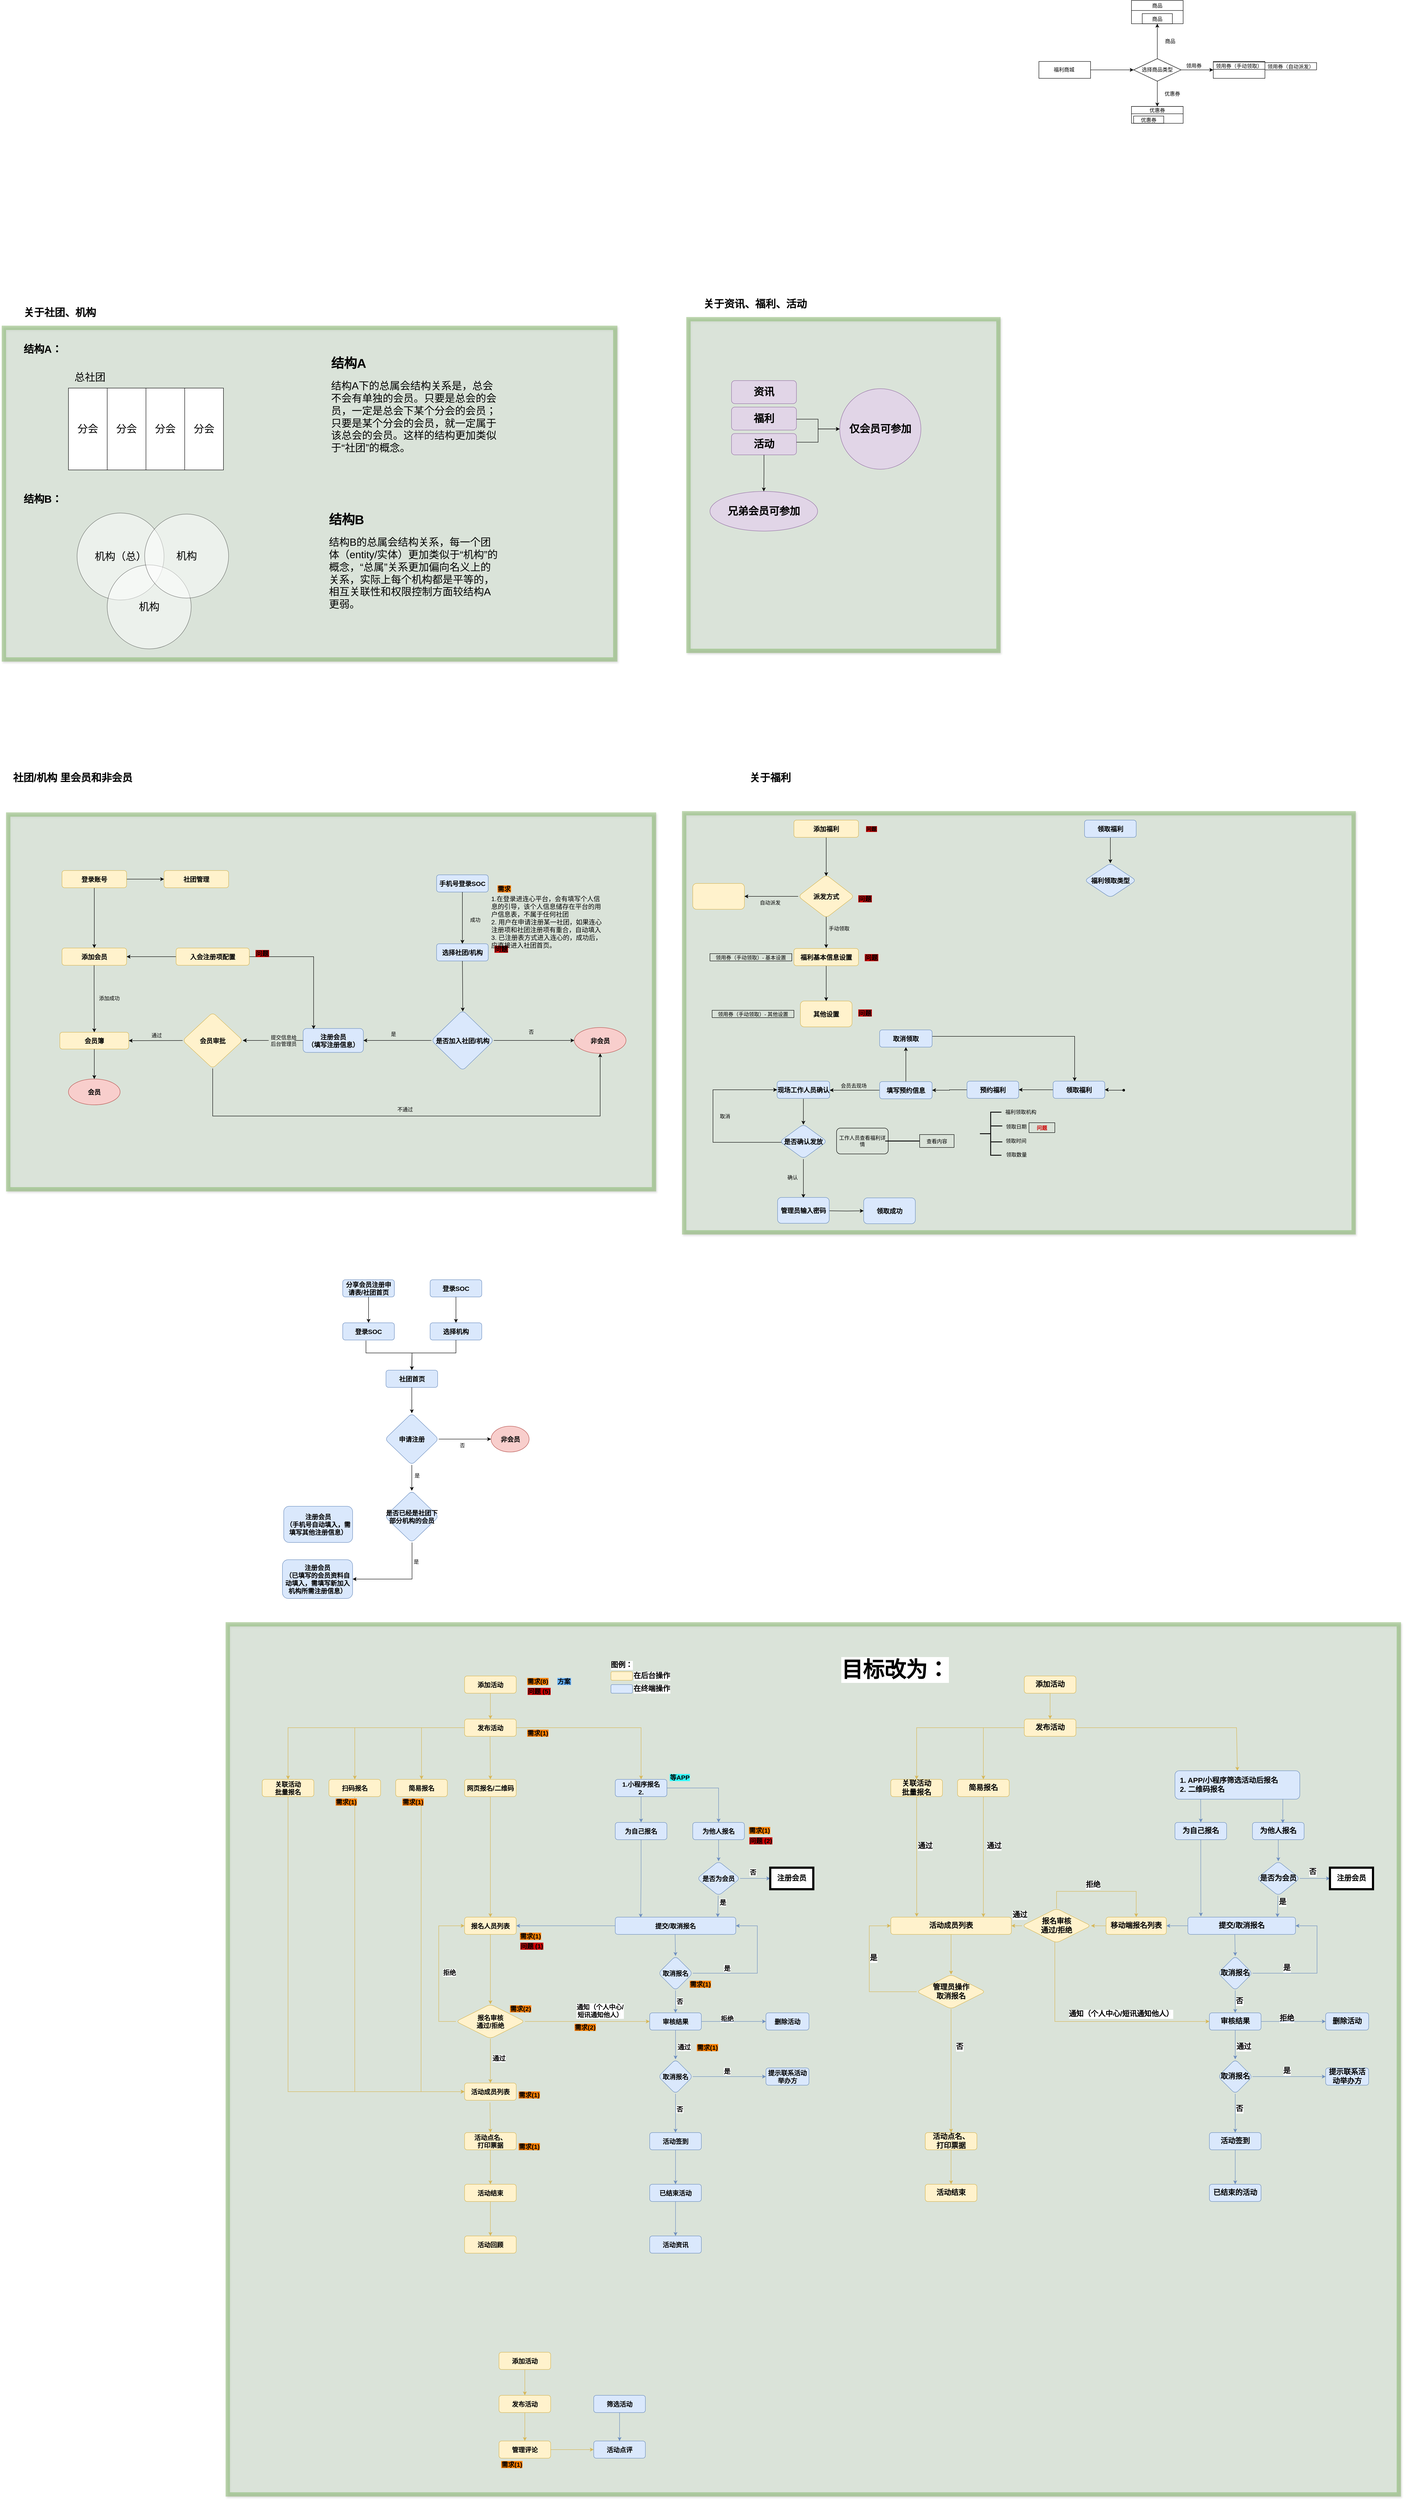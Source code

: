 <mxfile version="16.1.2" type="github">
  <diagram id="C5RBs43oDa-KdzZeNtuy" name="Page-1">
    <mxGraphModel dx="1609" dy="5154" grid="1" gridSize="10" guides="1" tooltips="1" connect="1" arrows="1" fold="1" page="1" pageScale="1" pageWidth="827" pageHeight="1169" background="#ffffff" math="0" shadow="0">
      <root>
        <mxCell id="WIyWlLk6GJQsqaUBKTNV-0" />
        <mxCell id="WIyWlLk6GJQsqaUBKTNV-1" parent="WIyWlLk6GJQsqaUBKTNV-0" />
        <mxCell id="Q8CTjy8gL7TWKLckY6P0-8" value="" style="rounded=0;whiteSpace=wrap;html=1;labelBackgroundColor=#FFFF00;strokeWidth=10;shadow=1;perimeterSpacing=10;opacity=50;fillColor=#d5e8d4;strokeColor=#82b366;" parent="WIyWlLk6GJQsqaUBKTNV-1" vertex="1">
          <mxGeometry x="-230" y="-310" width="2720" height="2020" as="geometry" />
        </mxCell>
        <mxCell id="WIyWlLk6GJQsqaUBKTNV-3" value="添加活动" style="rounded=1;whiteSpace=wrap;html=1;fontSize=15;glass=0;strokeWidth=1;shadow=0;fontStyle=1;fillColor=#fff2cc;strokeColor=#d6b656;fontColor=#000000;" parent="WIyWlLk6GJQsqaUBKTNV-1" vertex="1">
          <mxGeometry x="320" y="-190" width="120" height="40" as="geometry" />
        </mxCell>
        <mxCell id="WX159TqEyCOsGKeHhvjS-19" value="" style="edgeStyle=orthogonalEdgeStyle;rounded=0;orthogonalLoop=1;jettySize=auto;html=1;fontSize=12;fillColor=#fff2cc;strokeColor=#d6b656;entryX=0.5;entryY=0;entryDx=0;entryDy=0;fontColor=#000000;" parent="WIyWlLk6GJQsqaUBKTNV-1" source="WIyWlLk6GJQsqaUBKTNV-7" target="WX159TqEyCOsGKeHhvjS-20" edge="1">
          <mxGeometry relative="1" as="geometry">
            <mxPoint x="80" y="220" as="targetPoint" />
          </mxGeometry>
        </mxCell>
        <mxCell id="WIyWlLk6GJQsqaUBKTNV-7" value="发布活动" style="rounded=1;whiteSpace=wrap;html=1;fontSize=15;glass=0;strokeWidth=1;shadow=0;fillColor=#fff2cc;strokeColor=#d6b656;fontStyle=1;fontColor=#000000;" parent="WIyWlLk6GJQsqaUBKTNV-1" vertex="1">
          <mxGeometry x="320" y="-90" width="120" height="40" as="geometry" />
        </mxCell>
        <mxCell id="WX159TqEyCOsGKeHhvjS-12" value="方案" style="swimlane;fontSize=15;gradientColor=none;opacity=0;fontStyle=1;labelBorderColor=none;labelBackgroundColor=#66B2FF;fontColor=#000000;startSize=23;align=left;spacingLeft=14;" parent="WIyWlLk6GJQsqaUBKTNV-1" vertex="1" collapsed="1">
          <mxGeometry x="520" y="-190" width="70" height="23" as="geometry">
            <mxRectangle x="520" y="-190" width="220" height="170" as="alternateBounds" />
          </mxGeometry>
        </mxCell>
        <mxCell id="WX159TqEyCOsGKeHhvjS-13" value="1. 编辑项重新设计&lt;b&gt;【见详细流程图】&lt;/b&gt;&lt;br&gt;（1）活动基本信息&lt;br&gt;（2）报名填报信息&lt;br&gt;（3）活动限制条件&lt;br&gt;&lt;br&gt;2. 编辑排版重新设计&lt;b&gt;【见蓝湖】&lt;/b&gt;&lt;br&gt;（1）增加封面图、增加排版&amp;nbsp;" style="rounded=0;whiteSpace=wrap;html=1;fontSize=12;gradientColor=none;opacity=0;align=left;verticalAlign=top;" parent="WX159TqEyCOsGKeHhvjS-12" vertex="1">
          <mxGeometry x="20" y="30" width="240" height="110" as="geometry" />
        </mxCell>
        <mxCell id="WX159TqEyCOsGKeHhvjS-34" value="" style="edgeStyle=orthogonalEdgeStyle;rounded=0;orthogonalLoop=1;jettySize=auto;html=1;fontSize=12;endArrow=classic;endFill=1;fillColor=#dae8fc;strokeColor=#6c8ebf;fontColor=#000000;entryX=0.211;entryY=0.024;entryDx=0;entryDy=0;entryPerimeter=0;" parent="WIyWlLk6GJQsqaUBKTNV-1" source="WX159TqEyCOsGKeHhvjS-17" target="WX159TqEyCOsGKeHhvjS-92" edge="1">
          <mxGeometry relative="1" as="geometry">
            <mxPoint x="730" y="310" as="targetPoint" />
          </mxGeometry>
        </mxCell>
        <mxCell id="WX159TqEyCOsGKeHhvjS-17" value="为自己报名" style="rounded=1;whiteSpace=wrap;html=1;fontSize=15;glass=0;strokeWidth=1;shadow=0;fontStyle=1;fillColor=#dae8fc;strokeColor=#6c8ebf;fontColor=#000000;" parent="WIyWlLk6GJQsqaUBKTNV-1" vertex="1">
          <mxGeometry x="670" y="150" width="120" height="40" as="geometry" />
        </mxCell>
        <mxCell id="WX159TqEyCOsGKeHhvjS-20" value="简易报名" style="rounded=1;whiteSpace=wrap;html=1;fontSize=15;glass=0;strokeWidth=1;shadow=0;fillColor=#fff2cc;strokeColor=#d6b656;fontStyle=1;" parent="WIyWlLk6GJQsqaUBKTNV-1" vertex="1">
          <mxGeometry x="160" y="50" width="120" height="40" as="geometry" />
        </mxCell>
        <mxCell id="WX159TqEyCOsGKeHhvjS-21" value="" style="endArrow=classic;html=1;rounded=0;fontSize=12;entryX=0.5;entryY=0;entryDx=0;entryDy=0;fillColor=#dae8fc;strokeColor=#6c8ebf;fontColor=#000000;exitX=0.5;exitY=1;exitDx=0;exitDy=0;" parent="WIyWlLk6GJQsqaUBKTNV-1" source="CLERFuuJvT8i6gnzWTEx-2" target="WX159TqEyCOsGKeHhvjS-17" edge="1">
          <mxGeometry width="50" height="50" relative="1" as="geometry">
            <mxPoint x="730" y="110" as="sourcePoint" />
            <mxPoint x="730" y="200" as="targetPoint" />
          </mxGeometry>
        </mxCell>
        <mxCell id="WX159TqEyCOsGKeHhvjS-27" value="" style="endArrow=classic;html=1;rounded=0;fontSize=12;fillColor=#fff2cc;strokeColor=#d6b656;entryX=0.5;entryY=0;entryDx=0;entryDy=0;fontColor=#000000;exitX=0.5;exitY=1;exitDx=0;exitDy=0;" parent="WIyWlLk6GJQsqaUBKTNV-1" source="WIyWlLk6GJQsqaUBKTNV-3" target="WIyWlLk6GJQsqaUBKTNV-7" edge="1">
          <mxGeometry width="50" height="50" relative="1" as="geometry">
            <mxPoint x="219.5" y="120" as="sourcePoint" />
            <mxPoint x="219.5" y="190" as="targetPoint" />
          </mxGeometry>
        </mxCell>
        <mxCell id="WX159TqEyCOsGKeHhvjS-28" value="网页报名/二维码" style="whiteSpace=wrap;html=1;fontSize=15;fillColor=#fff2cc;strokeColor=#d6b656;rounded=1;glass=0;strokeWidth=1;shadow=0;fontStyle=1;fontColor=#000000;" parent="WIyWlLk6GJQsqaUBKTNV-1" vertex="1">
          <mxGeometry x="320" y="50" width="120" height="40" as="geometry" />
        </mxCell>
        <mxCell id="WX159TqEyCOsGKeHhvjS-81" value="" style="edgeStyle=orthogonalEdgeStyle;rounded=0;orthogonalLoop=1;jettySize=auto;html=1;fontSize=12;endArrow=classic;endFill=1;fillColor=#dae8fc;strokeColor=#6c8ebf;exitX=0.5;exitY=1;exitDx=0;exitDy=0;fontColor=#000000;" parent="WIyWlLk6GJQsqaUBKTNV-1" source="WX159TqEyCOsGKeHhvjS-84" target="WX159TqEyCOsGKeHhvjS-80" edge="1">
          <mxGeometry relative="1" as="geometry" />
        </mxCell>
        <mxCell id="WX159TqEyCOsGKeHhvjS-85" value="" style="edgeStyle=orthogonalEdgeStyle;rounded=0;orthogonalLoop=1;jettySize=auto;html=1;fontSize=12;endArrow=classic;endFill=1;fillColor=#dae8fc;strokeColor=#6c8ebf;entryX=0.5;entryY=0;entryDx=0;entryDy=0;fontColor=#000000;" parent="WIyWlLk6GJQsqaUBKTNV-1" source="WX159TqEyCOsGKeHhvjS-33" target="WX159TqEyCOsGKeHhvjS-84" edge="1">
          <mxGeometry relative="1" as="geometry">
            <Array as="points" />
          </mxGeometry>
        </mxCell>
        <mxCell id="WX159TqEyCOsGKeHhvjS-93" value="" style="edgeStyle=orthogonalEdgeStyle;rounded=0;orthogonalLoop=1;jettySize=auto;html=1;fontSize=12;endArrow=classic;endFill=1;exitX=0.5;exitY=1;exitDx=0;exitDy=0;entryX=0.5;entryY=0;entryDx=0;entryDy=0;fillColor=#dae8fc;strokeColor=#6c8ebf;fontColor=#000000;" parent="WIyWlLk6GJQsqaUBKTNV-1" source="WX159TqEyCOsGKeHhvjS-101" target="WX159TqEyCOsGKeHhvjS-33" edge="1">
          <mxGeometry relative="1" as="geometry">
            <mxPoint x="770" y="630" as="targetPoint" />
          </mxGeometry>
        </mxCell>
        <mxCell id="WX159TqEyCOsGKeHhvjS-33" value="审核结果" style="rounded=1;whiteSpace=wrap;html=1;fontSize=15;fillColor=#dae8fc;strokeColor=#6c8ebf;glass=0;strokeWidth=1;shadow=0;fontStyle=1;fontColor=#000000;" parent="WIyWlLk6GJQsqaUBKTNV-1" vertex="1">
          <mxGeometry x="750" y="592" width="120" height="40" as="geometry" />
        </mxCell>
        <mxCell id="WX159TqEyCOsGKeHhvjS-50" value="" style="edgeStyle=orthogonalEdgeStyle;rounded=0;orthogonalLoop=1;jettySize=auto;html=1;fontSize=12;endArrow=classic;endFill=1;fillColor=#fff2cc;strokeColor=#d6b656;exitX=0.5;exitY=1;exitDx=0;exitDy=0;fontColor=#000000;" parent="WIyWlLk6GJQsqaUBKTNV-1" source="WX159TqEyCOsGKeHhvjS-67" target="WX159TqEyCOsGKeHhvjS-49" edge="1">
          <mxGeometry relative="1" as="geometry">
            <mxPoint x="370" y="1240" as="sourcePoint" />
            <Array as="points">
              <mxPoint x="380" y="990" />
              <mxPoint x="380" y="990" />
            </Array>
          </mxGeometry>
        </mxCell>
        <mxCell id="WX159TqEyCOsGKeHhvjS-52" value="" style="edgeStyle=orthogonalEdgeStyle;rounded=0;orthogonalLoop=1;jettySize=auto;html=1;fontSize=12;endArrow=classic;endFill=1;fillColor=#fff2cc;strokeColor=#d6b656;fontColor=#000000;" parent="WIyWlLk6GJQsqaUBKTNV-1" source="WX159TqEyCOsGKeHhvjS-49" target="WX159TqEyCOsGKeHhvjS-51" edge="1">
          <mxGeometry relative="1" as="geometry" />
        </mxCell>
        <mxCell id="WX159TqEyCOsGKeHhvjS-49" value="活动结束" style="whiteSpace=wrap;html=1;fontSize=15;fillColor=#fff2cc;strokeColor=#d6b656;rounded=1;glass=0;strokeWidth=1;shadow=0;fontStyle=1;fontColor=#000000;" parent="WIyWlLk6GJQsqaUBKTNV-1" vertex="1">
          <mxGeometry x="320" y="990" width="120" height="40" as="geometry" />
        </mxCell>
        <mxCell id="WX159TqEyCOsGKeHhvjS-51" value="活动回顾" style="whiteSpace=wrap;html=1;fontSize=15;fillColor=#fff2cc;strokeColor=#d6b656;rounded=1;glass=0;strokeWidth=1;shadow=0;fontStyle=1;fontColor=#000000;" parent="WIyWlLk6GJQsqaUBKTNV-1" vertex="1">
          <mxGeometry x="320" y="1110" width="120" height="40" as="geometry" />
        </mxCell>
        <mxCell id="WX159TqEyCOsGKeHhvjS-53" value="" style="endArrow=classic;html=1;rounded=0;fontSize=12;exitX=1;exitY=0.5;exitDx=0;exitDy=0;entryX=0.5;entryY=0;entryDx=0;entryDy=0;fillColor=#fff2cc;strokeColor=#d6b656;fontColor=#000000;" parent="WIyWlLk6GJQsqaUBKTNV-1" source="WIyWlLk6GJQsqaUBKTNV-7" target="CLERFuuJvT8i6gnzWTEx-2" edge="1">
          <mxGeometry width="50" height="50" relative="1" as="geometry">
            <mxPoint x="290" y="260" as="sourcePoint" />
            <mxPoint x="340" y="210" as="targetPoint" />
            <Array as="points">
              <mxPoint x="730" y="-70" />
            </Array>
          </mxGeometry>
        </mxCell>
        <mxCell id="WX159TqEyCOsGKeHhvjS-67" value="活动点名、&lt;br&gt;打印票据" style="whiteSpace=wrap;html=1;fontSize=15;fillColor=#fff2cc;strokeColor=#d6b656;rounded=1;glass=0;strokeWidth=1;shadow=0;fontStyle=1;fontColor=#000000;" parent="WIyWlLk6GJQsqaUBKTNV-1" vertex="1">
          <mxGeometry x="320" y="870" width="120" height="40" as="geometry" />
        </mxCell>
        <mxCell id="WX159TqEyCOsGKeHhvjS-83" value="" style="edgeStyle=orthogonalEdgeStyle;rounded=0;orthogonalLoop=1;jettySize=auto;html=1;fontSize=12;endArrow=classic;endFill=1;fillColor=#dae8fc;strokeColor=#6c8ebf;fontColor=#000000;" parent="WIyWlLk6GJQsqaUBKTNV-1" source="WX159TqEyCOsGKeHhvjS-80" target="WX159TqEyCOsGKeHhvjS-82" edge="1">
          <mxGeometry relative="1" as="geometry" />
        </mxCell>
        <mxCell id="WX159TqEyCOsGKeHhvjS-80" value="已结束活动" style="whiteSpace=wrap;html=1;fontSize=15;fillColor=#dae8fc;strokeColor=#6c8ebf;rounded=1;glass=0;strokeWidth=1;shadow=0;fontStyle=1;fontColor=#000000;" parent="WIyWlLk6GJQsqaUBKTNV-1" vertex="1">
          <mxGeometry x="750" y="990" width="120" height="40" as="geometry" />
        </mxCell>
        <mxCell id="WX159TqEyCOsGKeHhvjS-82" value="活动资讯" style="whiteSpace=wrap;html=1;fontSize=15;fillColor=#dae8fc;strokeColor=#6c8ebf;rounded=1;glass=0;strokeWidth=1;shadow=0;fontStyle=1;fontColor=#000000;" parent="WIyWlLk6GJQsqaUBKTNV-1" vertex="1">
          <mxGeometry x="750" y="1110" width="120" height="40" as="geometry" />
        </mxCell>
        <mxCell id="WX159TqEyCOsGKeHhvjS-96" value="" style="edgeStyle=orthogonalEdgeStyle;rounded=0;orthogonalLoop=1;jettySize=auto;html=1;fontSize=12;endArrow=classic;endFill=1;fillColor=#dae8fc;strokeColor=#6c8ebf;fontColor=#000000;" parent="WIyWlLk6GJQsqaUBKTNV-1" source="WX159TqEyCOsGKeHhvjS-84" target="WX159TqEyCOsGKeHhvjS-95" edge="1">
          <mxGeometry relative="1" as="geometry" />
        </mxCell>
        <mxCell id="WX159TqEyCOsGKeHhvjS-84" value="取消报名" style="rhombus;whiteSpace=wrap;html=1;fontSize=15;fillColor=#dae8fc;strokeColor=#6c8ebf;rounded=1;glass=0;strokeWidth=1;shadow=0;fontStyle=1;fontColor=#000000;" parent="WIyWlLk6GJQsqaUBKTNV-1" vertex="1">
          <mxGeometry x="770" y="700" width="80" height="80" as="geometry" />
        </mxCell>
        <mxCell id="WX159TqEyCOsGKeHhvjS-92" value="提交/取消报名" style="whiteSpace=wrap;html=1;fontSize=15;fillColor=#dae8fc;strokeColor=#6c8ebf;rounded=1;glass=0;strokeWidth=1;shadow=0;fontStyle=1;fontColor=#000000;" parent="WIyWlLk6GJQsqaUBKTNV-1" vertex="1">
          <mxGeometry x="670" y="369.82" width="280" height="40" as="geometry" />
        </mxCell>
        <mxCell id="WX159TqEyCOsGKeHhvjS-95" value="活动签到" style="whiteSpace=wrap;html=1;fontSize=15;fillColor=#dae8fc;strokeColor=#6c8ebf;rounded=1;glass=0;strokeWidth=1;shadow=0;fontStyle=1;fontColor=#000000;" parent="WIyWlLk6GJQsqaUBKTNV-1" vertex="1">
          <mxGeometry x="750" y="870" width="120" height="40" as="geometry" />
        </mxCell>
        <mxCell id="WX159TqEyCOsGKeHhvjS-99" value="是" style="text;html=1;align=center;verticalAlign=middle;whiteSpace=wrap;rounded=0;labelBackgroundColor=#FFFFFF;labelBorderColor=none;fontSize=15;opacity=0;fontStyle=1;fontColor=#000000;" parent="WIyWlLk6GJQsqaUBKTNV-1" vertex="1">
          <mxGeometry x="900" y="712" width="60" height="30" as="geometry" />
        </mxCell>
        <mxCell id="WX159TqEyCOsGKeHhvjS-100" value="否" style="text;html=1;align=center;verticalAlign=middle;whiteSpace=wrap;rounded=0;labelBackgroundColor=#FFFFFF;labelBorderColor=none;fontSize=15;opacity=0;fontStyle=1;fontColor=#000000;" parent="WIyWlLk6GJQsqaUBKTNV-1" vertex="1">
          <mxGeometry x="790" y="800" width="60" height="30" as="geometry" />
        </mxCell>
        <mxCell id="WX159TqEyCOsGKeHhvjS-101" value="取消报名" style="rhombus;whiteSpace=wrap;html=1;fontSize=15;fillColor=#dae8fc;strokeColor=#6c8ebf;rounded=1;glass=0;strokeWidth=1;shadow=0;fontStyle=1;fontColor=#000000;" parent="WIyWlLk6GJQsqaUBKTNV-1" vertex="1">
          <mxGeometry x="770" y="460" width="80" height="80" as="geometry" />
        </mxCell>
        <mxCell id="WX159TqEyCOsGKeHhvjS-104" value="是" style="text;html=1;align=center;verticalAlign=middle;whiteSpace=wrap;rounded=0;labelBackgroundColor=#FFFFFF;labelBorderColor=none;fontSize=15;opacity=0;fontStyle=1;fontColor=#000000;" parent="WIyWlLk6GJQsqaUBKTNV-1" vertex="1">
          <mxGeometry x="900" y="473" width="60" height="30" as="geometry" />
        </mxCell>
        <mxCell id="WX159TqEyCOsGKeHhvjS-105" value="否" style="text;html=1;align=center;verticalAlign=middle;whiteSpace=wrap;rounded=0;labelBackgroundColor=#FFFFFF;labelBorderColor=none;fontSize=15;opacity=0;fontStyle=1;fontColor=#000000;" parent="WIyWlLk6GJQsqaUBKTNV-1" vertex="1">
          <mxGeometry x="790" y="550" width="60" height="30" as="geometry" />
        </mxCell>
        <mxCell id="WX159TqEyCOsGKeHhvjS-106" value="" style="endArrow=classic;html=1;rounded=0;fontSize=12;fillColor=#fff2cc;strokeColor=#d6b656;fontColor=#000000;entryX=0.5;entryY=0;entryDx=0;entryDy=0;startArrow=none;exitX=0.5;exitY=1;exitDx=0;exitDy=0;" parent="WIyWlLk6GJQsqaUBKTNV-1" source="CLERFuuJvT8i6gnzWTEx-48" target="CLERFuuJvT8i6gnzWTEx-42" edge="1">
          <mxGeometry width="50" height="50" relative="1" as="geometry">
            <mxPoint x="390" y="665" as="sourcePoint" />
            <mxPoint x="380" y="745" as="targetPoint" />
          </mxGeometry>
        </mxCell>
        <mxCell id="WX159TqEyCOsGKeHhvjS-108" value="通过" style="text;html=1;align=center;verticalAlign=middle;whiteSpace=wrap;rounded=0;labelBackgroundColor=#FFFFFF;labelBorderColor=none;fontSize=15;opacity=0;fontStyle=1;fontColor=#000000;" parent="WIyWlLk6GJQsqaUBKTNV-1" vertex="1">
          <mxGeometry x="800" y="656" width="60" height="30" as="geometry" />
        </mxCell>
        <mxCell id="WX159TqEyCOsGKeHhvjS-111" value="拒绝" style="text;html=1;align=center;verticalAlign=middle;whiteSpace=wrap;rounded=0;labelBackgroundColor=#FFFFFF;labelBorderColor=none;fontSize=15;opacity=0;fontStyle=1;fontColor=#000000;" parent="WIyWlLk6GJQsqaUBKTNV-1" vertex="1">
          <mxGeometry x="900" y="590" width="60" height="30" as="geometry" />
        </mxCell>
        <mxCell id="WX159TqEyCOsGKeHhvjS-112" value="删除活动" style="rounded=1;whiteSpace=wrap;html=1;fontSize=15;fillColor=#dae8fc;strokeColor=#6c8ebf;glass=0;strokeWidth=1;shadow=0;fontStyle=1;fontColor=#000000;" parent="WIyWlLk6GJQsqaUBKTNV-1" vertex="1">
          <mxGeometry x="1020" y="592" width="100" height="40" as="geometry" />
        </mxCell>
        <mxCell id="WX159TqEyCOsGKeHhvjS-113" value="" style="endArrow=classic;html=1;rounded=0;fontSize=12;exitX=1;exitY=0.5;exitDx=0;exitDy=0;entryX=0;entryY=0.5;entryDx=0;entryDy=0;fillColor=#dae8fc;strokeColor=#6c8ebf;fontColor=#000000;" parent="WIyWlLk6GJQsqaUBKTNV-1" source="WX159TqEyCOsGKeHhvjS-33" target="WX159TqEyCOsGKeHhvjS-112" edge="1">
          <mxGeometry width="50" height="50" relative="1" as="geometry">
            <mxPoint x="560" y="730" as="sourcePoint" />
            <mxPoint x="610" y="680" as="targetPoint" />
          </mxGeometry>
        </mxCell>
        <mxCell id="Q8CTjy8gL7TWKLckY6P0-2" value="等APP" style="swimlane;fontSize=15;opacity=0;fontStyle=1;labelBorderColor=none;labelBackgroundColor=#33FFFF;fillColor=#e1d5e7;strokeColor=#9673a6;" parent="WIyWlLk6GJQsqaUBKTNV-1" vertex="1" collapsed="1">
          <mxGeometry x="780" y="33" width="80" height="23" as="geometry">
            <mxRectangle x="280" y="88.5" width="220" height="170" as="alternateBounds" />
          </mxGeometry>
        </mxCell>
        <mxCell id="Q8CTjy8gL7TWKLckY6P0-3" value="1. 编辑项重新设计&lt;b&gt;【见详细流程图】&lt;/b&gt;&lt;br&gt;（1）活动基本信息&lt;br&gt;（2）报名填报信息&lt;br&gt;（3）活动限制条件&lt;br&gt;&lt;br&gt;2. 编辑排版重新设计&lt;b&gt;【见蓝湖】&lt;/b&gt;&lt;br&gt;（1）增加封面图、增加排版&amp;nbsp;" style="rounded=0;whiteSpace=wrap;html=1;fontSize=12;gradientColor=none;opacity=0;align=left;verticalAlign=top;" parent="Q8CTjy8gL7TWKLckY6P0-2" vertex="1">
          <mxGeometry x="20" y="30" width="240" height="110" as="geometry" />
        </mxCell>
        <mxCell id="Q8CTjy8gL7TWKLckY6P0-9" value="" style="rounded=0;whiteSpace=wrap;html=1;labelBackgroundColor=#FFFF00;strokeWidth=10;shadow=1;perimeterSpacing=10;opacity=50;fillColor=#d5e8d4;strokeColor=#82b366;" parent="WIyWlLk6GJQsqaUBKTNV-1" vertex="1">
          <mxGeometry x="-740" y="-2190" width="1500" height="870" as="geometry" />
        </mxCell>
        <mxCell id="3B7eSZ0378xvD8d0vk0m-49" value="" style="group;rotation=90;" parent="WIyWlLk6GJQsqaUBKTNV-1" vertex="1" connectable="0">
          <mxGeometry x="-620" y="-1880" width="1315" height="610" as="geometry" />
        </mxCell>
        <mxCell id="Q8CTjy8gL7TWKLckY6P0-10" value="会员簿" style="rounded=1;whiteSpace=wrap;html=1;fontSize=15;glass=0;strokeWidth=1;shadow=0;fontStyle=1;fillColor=#fff2cc;strokeColor=#d6b656;fontColor=#000000;" parent="3B7eSZ0378xvD8d0vk0m-49" vertex="1">
          <mxGeometry y="195.5" width="160" height="39" as="geometry" />
        </mxCell>
        <mxCell id="Q8CTjy8gL7TWKLckY6P0-11" value="添加会员" style="rounded=1;whiteSpace=wrap;html=1;fontSize=15;glass=0;strokeWidth=1;shadow=0;fontStyle=1;fillColor=#fff2cc;strokeColor=#d6b656;fontColor=#000000;" parent="3B7eSZ0378xvD8d0vk0m-49" vertex="1">
          <mxGeometry x="5" width="150" height="40" as="geometry" />
        </mxCell>
        <mxCell id="3B7eSZ0378xvD8d0vk0m-1" value="是否加入社团/机构" style="rhombus;whiteSpace=wrap;html=1;fontSize=15;fillColor=#dae8fc;strokeColor=#6c8ebf;rounded=1;glass=0;strokeWidth=1;shadow=0;fontStyle=1;" parent="3B7eSZ0378xvD8d0vk0m-49" vertex="1">
          <mxGeometry x="863" y="144.5" width="145" height="140" as="geometry" />
        </mxCell>
        <mxCell id="3B7eSZ0378xvD8d0vk0m-9" value="非会员" style="ellipse;whiteSpace=wrap;html=1;fontSize=15;fillColor=#f8cecc;strokeColor=#b85450;rounded=1;glass=0;strokeWidth=1;shadow=0;fontStyle=1;" parent="3B7eSZ0378xvD8d0vk0m-49" vertex="1">
          <mxGeometry x="1195" y="184.5" width="120" height="60" as="geometry" />
        </mxCell>
        <mxCell id="3B7eSZ0378xvD8d0vk0m-10" value="" style="edgeStyle=orthogonalEdgeStyle;rounded=0;orthogonalLoop=1;jettySize=auto;html=1;" parent="3B7eSZ0378xvD8d0vk0m-49" source="3B7eSZ0378xvD8d0vk0m-1" target="3B7eSZ0378xvD8d0vk0m-9" edge="1">
          <mxGeometry relative="1" as="geometry" />
        </mxCell>
        <mxCell id="3B7eSZ0378xvD8d0vk0m-30" value="" style="edgeStyle=orthogonalEdgeStyle;rounded=0;orthogonalLoop=1;jettySize=auto;html=1;startArrow=none;" parent="3B7eSZ0378xvD8d0vk0m-49" source="3B7eSZ0378xvD8d0vk0m-31" edge="1">
          <mxGeometry relative="1" as="geometry">
            <mxPoint x="425.0" y="214.5" as="targetPoint" />
          </mxGeometry>
        </mxCell>
        <mxCell id="3B7eSZ0378xvD8d0vk0m-23" value="注册会员&lt;br&gt;（填写注册信息）" style="whiteSpace=wrap;html=1;fontSize=15;fillColor=#dae8fc;strokeColor=#6c8ebf;rounded=1;glass=0;strokeWidth=1;shadow=0;fontStyle=1;" parent="3B7eSZ0378xvD8d0vk0m-49" vertex="1">
          <mxGeometry x="565" y="186.75" width="140" height="55.5" as="geometry" />
        </mxCell>
        <mxCell id="3B7eSZ0378xvD8d0vk0m-24" value="" style="edgeStyle=orthogonalEdgeStyle;rounded=0;orthogonalLoop=1;jettySize=auto;html=1;" parent="3B7eSZ0378xvD8d0vk0m-49" source="3B7eSZ0378xvD8d0vk0m-1" target="3B7eSZ0378xvD8d0vk0m-23" edge="1">
          <mxGeometry relative="1" as="geometry" />
        </mxCell>
        <mxCell id="3B7eSZ0378xvD8d0vk0m-27" value="否" style="text;html=1;strokeColor=none;fillColor=none;align=center;verticalAlign=middle;whiteSpace=wrap;rounded=0;" parent="3B7eSZ0378xvD8d0vk0m-49" vertex="1">
          <mxGeometry x="1065" y="180" width="60" height="30" as="geometry" />
        </mxCell>
        <mxCell id="3B7eSZ0378xvD8d0vk0m-28" value="是" style="text;html=1;strokeColor=none;fillColor=none;align=center;verticalAlign=middle;whiteSpace=wrap;rounded=0;" parent="3B7eSZ0378xvD8d0vk0m-49" vertex="1">
          <mxGeometry x="745" y="184.5" width="60" height="30" as="geometry" />
        </mxCell>
        <mxCell id="3B7eSZ0378xvD8d0vk0m-31" value="提交信息给后台管理员" style="text;html=1;strokeColor=none;fillColor=none;align=center;verticalAlign=middle;whiteSpace=wrap;rounded=0;" parent="3B7eSZ0378xvD8d0vk0m-49" vertex="1">
          <mxGeometry x="485" y="199.5" width="70" height="30" as="geometry" />
        </mxCell>
        <mxCell id="3B7eSZ0378xvD8d0vk0m-32" value="" style="edgeStyle=orthogonalEdgeStyle;rounded=0;orthogonalLoop=1;jettySize=auto;html=1;endArrow=none;" parent="3B7eSZ0378xvD8d0vk0m-49" source="3B7eSZ0378xvD8d0vk0m-23" target="3B7eSZ0378xvD8d0vk0m-31" edge="1">
          <mxGeometry relative="1" as="geometry">
            <mxPoint x="565" y="214.52" as="sourcePoint" />
            <mxPoint x="475" y="214.52" as="targetPoint" />
          </mxGeometry>
        </mxCell>
        <mxCell id="3B7eSZ0378xvD8d0vk0m-34" value="会员审批" style="rhombus;whiteSpace=wrap;html=1;fontSize=15;fillColor=#fff2cc;strokeColor=#d6b656;rounded=1;glass=0;strokeWidth=1;shadow=0;fontStyle=1;" parent="3B7eSZ0378xvD8d0vk0m-49" vertex="1">
          <mxGeometry x="285" y="149.5" width="140" height="130" as="geometry" />
        </mxCell>
        <mxCell id="3B7eSZ0378xvD8d0vk0m-37" value="" style="edgeStyle=orthogonalEdgeStyle;rounded=0;orthogonalLoop=1;jettySize=auto;html=1;" parent="3B7eSZ0378xvD8d0vk0m-49" source="3B7eSZ0378xvD8d0vk0m-31" target="3B7eSZ0378xvD8d0vk0m-34" edge="1">
          <mxGeometry relative="1" as="geometry" />
        </mxCell>
        <mxCell id="3B7eSZ0378xvD8d0vk0m-35" value="" style="endArrow=classic;html=1;rounded=0;entryX=1;entryY=0.5;entryDx=0;entryDy=0;" parent="3B7eSZ0378xvD8d0vk0m-49" source="3B7eSZ0378xvD8d0vk0m-34" target="Q8CTjy8gL7TWKLckY6P0-10" edge="1">
          <mxGeometry width="50" height="50" relative="1" as="geometry">
            <mxPoint x="245" y="210" as="sourcePoint" />
            <mxPoint x="245" y="50" as="targetPoint" />
          </mxGeometry>
        </mxCell>
        <mxCell id="3B7eSZ0378xvD8d0vk0m-39" value="通过" style="text;html=1;strokeColor=none;fillColor=none;align=center;verticalAlign=middle;whiteSpace=wrap;rounded=0;" parent="3B7eSZ0378xvD8d0vk0m-49" vertex="1">
          <mxGeometry x="195" y="186.75" width="60" height="33.25" as="geometry" />
        </mxCell>
        <mxCell id="3B7eSZ0378xvD8d0vk0m-38" value="" style="edgeStyle=orthogonalEdgeStyle;rounded=0;orthogonalLoop=1;jettySize=auto;html=1;" parent="3B7eSZ0378xvD8d0vk0m-49" source="3B7eSZ0378xvD8d0vk0m-31" target="3B7eSZ0378xvD8d0vk0m-34" edge="1">
          <mxGeometry relative="1" as="geometry" />
        </mxCell>
        <mxCell id="3B7eSZ0378xvD8d0vk0m-40" value="" style="endArrow=classic;html=1;rounded=0;exitX=0.5;exitY=1;exitDx=0;exitDy=0;" parent="3B7eSZ0378xvD8d0vk0m-49" source="3B7eSZ0378xvD8d0vk0m-34" target="3B7eSZ0378xvD8d0vk0m-9" edge="1">
          <mxGeometry width="50" height="50" relative="1" as="geometry">
            <mxPoint x="295.193" y="224.679" as="sourcePoint" />
            <mxPoint x="1695" y="360" as="targetPoint" />
            <Array as="points">
              <mxPoint x="355" y="390" />
              <mxPoint x="1255" y="390" />
            </Array>
          </mxGeometry>
        </mxCell>
        <mxCell id="3B7eSZ0378xvD8d0vk0m-41" value="不通过" style="text;html=1;strokeColor=none;fillColor=none;align=center;verticalAlign=middle;whiteSpace=wrap;rounded=0;" parent="3B7eSZ0378xvD8d0vk0m-49" vertex="1">
          <mxGeometry x="772" y="358" width="60" height="33.25" as="geometry" />
        </mxCell>
        <mxCell id="3B7eSZ0378xvD8d0vk0m-42" value="" style="edgeStyle=orthogonalEdgeStyle;rounded=0;orthogonalLoop=1;jettySize=auto;html=1;entryX=0.5;entryY=0;entryDx=0;entryDy=0;" parent="3B7eSZ0378xvD8d0vk0m-49" target="Q8CTjy8gL7TWKLckY6P0-10" edge="1">
          <mxGeometry relative="1" as="geometry">
            <mxPoint x="79.63" y="40" as="sourcePoint" />
            <mxPoint x="79.63" y="100" as="targetPoint" />
            <Array as="points">
              <mxPoint x="80" y="90" />
            </Array>
          </mxGeometry>
        </mxCell>
        <mxCell id="3B7eSZ0378xvD8d0vk0m-46" value="添加成功" style="text;html=1;strokeColor=none;fillColor=none;align=center;verticalAlign=middle;whiteSpace=wrap;rounded=0;" parent="3B7eSZ0378xvD8d0vk0m-49" vertex="1">
          <mxGeometry x="85" y="100" width="60" height="33.25" as="geometry" />
        </mxCell>
        <mxCell id="3B7eSZ0378xvD8d0vk0m-47" value="会员" style="ellipse;whiteSpace=wrap;html=1;fontSize=15;fillColor=#f8cecc;strokeColor=#b85450;rounded=1;glass=0;strokeWidth=1;shadow=0;fontStyle=1;" parent="3B7eSZ0378xvD8d0vk0m-49" vertex="1">
          <mxGeometry x="20" y="304" width="120" height="60" as="geometry" />
        </mxCell>
        <mxCell id="3B7eSZ0378xvD8d0vk0m-48" value="" style="edgeStyle=orthogonalEdgeStyle;rounded=0;orthogonalLoop=1;jettySize=auto;html=1;" parent="3B7eSZ0378xvD8d0vk0m-49" source="Q8CTjy8gL7TWKLckY6P0-10" target="3B7eSZ0378xvD8d0vk0m-47" edge="1">
          <mxGeometry relative="1" as="geometry" />
        </mxCell>
        <mxCell id="3B7eSZ0378xvD8d0vk0m-51" value="" style="rounded=0;whiteSpace=wrap;html=1;labelBackgroundColor=#FFFF00;strokeWidth=10;shadow=1;perimeterSpacing=10;opacity=50;fillColor=#d5e8d4;strokeColor=#82b366;" parent="WIyWlLk6GJQsqaUBKTNV-1" vertex="1">
          <mxGeometry x="-750" y="-3320" width="1420" height="770" as="geometry" />
        </mxCell>
        <mxCell id="3B7eSZ0378xvD8d0vk0m-52" value="&lt;font style=&quot;font-size: 24px&quot;&gt;&lt;b&gt;关于社团、机构&lt;/b&gt;&lt;/font&gt;" style="text;html=1;strokeColor=none;fillColor=none;align=center;verticalAlign=middle;whiteSpace=wrap;rounded=0;" parent="WIyWlLk6GJQsqaUBKTNV-1" vertex="1">
          <mxGeometry x="-730" y="-3380" width="220" height="50" as="geometry" />
        </mxCell>
        <mxCell id="3B7eSZ0378xvD8d0vk0m-60" value="" style="group" parent="WIyWlLk6GJQsqaUBKTNV-1" vertex="1" connectable="0">
          <mxGeometry x="-600" y="-3180" width="360" height="190" as="geometry" />
        </mxCell>
        <mxCell id="3B7eSZ0378xvD8d0vk0m-53" value="分会" style="rounded=0;whiteSpace=wrap;html=1;fontSize=24;" parent="3B7eSZ0378xvD8d0vk0m-60" vertex="1">
          <mxGeometry width="90" height="190" as="geometry" />
        </mxCell>
        <mxCell id="3B7eSZ0378xvD8d0vk0m-54" value="分会" style="rounded=0;whiteSpace=wrap;html=1;fontSize=24;" parent="3B7eSZ0378xvD8d0vk0m-60" vertex="1">
          <mxGeometry x="90" width="90" height="190" as="geometry" />
        </mxCell>
        <mxCell id="3B7eSZ0378xvD8d0vk0m-55" value="分会" style="rounded=0;whiteSpace=wrap;html=1;fontSize=24;" parent="3B7eSZ0378xvD8d0vk0m-60" vertex="1">
          <mxGeometry x="180" width="90" height="190" as="geometry" />
        </mxCell>
        <mxCell id="3B7eSZ0378xvD8d0vk0m-56" value="分会" style="rounded=0;whiteSpace=wrap;html=1;fontSize=24;" parent="3B7eSZ0378xvD8d0vk0m-60" vertex="1">
          <mxGeometry x="270" width="90" height="190" as="geometry" />
        </mxCell>
        <mxCell id="3B7eSZ0378xvD8d0vk0m-61" value="总社团" style="text;html=1;strokeColor=none;fillColor=none;align=center;verticalAlign=middle;whiteSpace=wrap;rounded=0;fontSize=24;opacity=50;" parent="WIyWlLk6GJQsqaUBKTNV-1" vertex="1">
          <mxGeometry x="-600" y="-3220" width="100" height="30" as="geometry" />
        </mxCell>
        <mxCell id="3B7eSZ0378xvD8d0vk0m-76" value="&lt;font size=&quot;5&quot;&gt;&lt;b&gt;社团/机构 里会员和非会员&lt;/b&gt;&lt;/font&gt;" style="text;html=1;strokeColor=none;fillColor=none;align=center;verticalAlign=middle;whiteSpace=wrap;rounded=0;" parent="WIyWlLk6GJQsqaUBKTNV-1" vertex="1">
          <mxGeometry x="-740" y="-2300" width="300" height="50" as="geometry" />
        </mxCell>
        <mxCell id="3B7eSZ0378xvD8d0vk0m-0" value="手机号登录SOC" style="rounded=1;whiteSpace=wrap;html=1;fontSize=15;glass=0;strokeWidth=1;shadow=0;fontStyle=1;fillColor=#dae8fc;strokeColor=#6c8ebf;" parent="WIyWlLk6GJQsqaUBKTNV-1" vertex="1">
          <mxGeometry x="255" y="-2050" width="120" height="40" as="geometry" />
        </mxCell>
        <mxCell id="3B7eSZ0378xvD8d0vk0m-2" value="" style="edgeStyle=orthogonalEdgeStyle;rounded=0;orthogonalLoop=1;jettySize=auto;html=1;entryX=0.5;entryY=0;entryDx=0;entryDy=0;" parent="WIyWlLk6GJQsqaUBKTNV-1" source="3B7eSZ0378xvD8d0vk0m-0" target="3B7eSZ0378xvD8d0vk0m-77" edge="1">
          <mxGeometry relative="1" as="geometry">
            <mxPoint x="315" y="-1930" as="targetPoint" />
          </mxGeometry>
        </mxCell>
        <mxCell id="3B7eSZ0378xvD8d0vk0m-26" value="成功" style="text;html=1;strokeColor=none;fillColor=none;align=center;verticalAlign=middle;whiteSpace=wrap;rounded=0;" parent="WIyWlLk6GJQsqaUBKTNV-1" vertex="1">
          <mxGeometry x="315" y="-1960" width="60" height="30" as="geometry" />
        </mxCell>
        <mxCell id="3B7eSZ0378xvD8d0vk0m-77" value="选择社团/机构" style="rounded=1;whiteSpace=wrap;html=1;fontSize=15;glass=0;strokeWidth=1;shadow=0;fontStyle=1;fillColor=#dae8fc;strokeColor=#6c8ebf;" parent="WIyWlLk6GJQsqaUBKTNV-1" vertex="1">
          <mxGeometry x="255" y="-1890" width="120" height="40" as="geometry" />
        </mxCell>
        <mxCell id="3B7eSZ0378xvD8d0vk0m-79" value="" style="edgeStyle=orthogonalEdgeStyle;rounded=0;orthogonalLoop=1;jettySize=auto;html=1;entryX=0.502;entryY=0.019;entryDx=0;entryDy=0;entryPerimeter=0;" parent="WIyWlLk6GJQsqaUBKTNV-1" target="3B7eSZ0378xvD8d0vk0m-1" edge="1">
          <mxGeometry relative="1" as="geometry">
            <mxPoint x="315" y="-1850" as="sourcePoint" />
            <mxPoint x="314.6" y="-1810" as="targetPoint" />
          </mxGeometry>
        </mxCell>
        <mxCell id="3B7eSZ0378xvD8d0vk0m-106" value="" style="edgeStyle=orthogonalEdgeStyle;rounded=0;orthogonalLoop=1;jettySize=auto;html=1;fontSize=24;entryX=0.174;entryY=0.025;entryDx=0;entryDy=0;entryPerimeter=0;" parent="WIyWlLk6GJQsqaUBKTNV-1" source="3B7eSZ0378xvD8d0vk0m-104" target="3B7eSZ0378xvD8d0vk0m-23" edge="1">
          <mxGeometry relative="1" as="geometry">
            <mxPoint x="-100" y="-1860" as="targetPoint" />
          </mxGeometry>
        </mxCell>
        <mxCell id="3B7eSZ0378xvD8d0vk0m-108" value="" style="edgeStyle=orthogonalEdgeStyle;rounded=0;orthogonalLoop=1;jettySize=auto;html=1;fontSize=24;entryX=1;entryY=0.5;entryDx=0;entryDy=0;" parent="WIyWlLk6GJQsqaUBKTNV-1" source="3B7eSZ0378xvD8d0vk0m-104" target="Q8CTjy8gL7TWKLckY6P0-11" edge="1">
          <mxGeometry relative="1" as="geometry">
            <mxPoint x="-460" y="-1683" as="targetPoint" />
            <Array as="points">
              <mxPoint x="-440" y="-1860" />
              <mxPoint x="-440" y="-1860" />
            </Array>
          </mxGeometry>
        </mxCell>
        <mxCell id="3B7eSZ0378xvD8d0vk0m-104" value="入会注册项配置" style="rounded=1;whiteSpace=wrap;html=1;fontSize=15;glass=0;strokeWidth=1;shadow=0;fontStyle=1;fillColor=#fff2cc;strokeColor=#d6b656;fontColor=#000000;" parent="WIyWlLk6GJQsqaUBKTNV-1" vertex="1">
          <mxGeometry x="-350" y="-1880" width="170" height="40" as="geometry" />
        </mxCell>
        <mxCell id="3B7eSZ0378xvD8d0vk0m-110" value="问题" style="swimlane;fontSize=15;fillColor=none;opacity=50;labelBackgroundColor=#CC0000;strokeColor=none;" parent="WIyWlLk6GJQsqaUBKTNV-1" vertex="1" collapsed="1">
          <mxGeometry x="-180" y="-1880" width="60" height="23" as="geometry">
            <mxRectangle x="-180" y="-1880" width="260" height="198.5" as="alternateBounds" />
          </mxGeometry>
        </mxCell>
        <mxCell id="3B7eSZ0378xvD8d0vk0m-112" value="&lt;ol&gt;&lt;li&gt;每个机构的注册项信息不同：目前方案是提供固定的注册项，供管理员选择。（“自定义栏位”功能是否开放）&lt;/li&gt;&lt;li&gt;会员簿的栏位结构应该同管理员配置的入会注册项一致&lt;/li&gt;&lt;/ol&gt;" style="text;strokeColor=none;fillColor=none;html=1;whiteSpace=wrap;verticalAlign=middle;overflow=hidden;labelBackgroundColor=none;fontSize=15;opacity=50;" parent="3B7eSZ0378xvD8d0vk0m-110" vertex="1">
          <mxGeometry x="-2" y="30" width="262" height="130" as="geometry" />
        </mxCell>
        <mxCell id="3B7eSZ0378xvD8d0vk0m-113" value="问题" style="swimlane;fontSize=15;fillColor=none;opacity=50;labelBackgroundColor=#CC0000;strokeColor=none;" parent="WIyWlLk6GJQsqaUBKTNV-1" vertex="1" collapsed="1">
          <mxGeometry x="375" y="-1890" width="60" height="23" as="geometry">
            <mxRectangle x="375" y="-1890" width="260" height="200" as="alternateBounds" />
          </mxGeometry>
        </mxCell>
        <mxCell id="3B7eSZ0378xvD8d0vk0m-114" value="&lt;ol&gt;&lt;li&gt;目前只能够选择总会，属会是作为标签的概念，且在填写总会注册也信息时只能选择一个属会；&lt;/li&gt;&lt;li&gt;用户先选择要加入的社团/机构，弹出相应社团/机构的注册页面；&lt;/li&gt;&lt;/ol&gt;" style="text;strokeColor=none;fillColor=none;html=1;whiteSpace=wrap;verticalAlign=top;overflow=hidden;labelBackgroundColor=none;fontSize=15;opacity=50;" parent="3B7eSZ0378xvD8d0vk0m-113" vertex="1">
          <mxGeometry x="-2" y="30" width="262" height="130" as="geometry" />
        </mxCell>
        <mxCell id="3B7eSZ0378xvD8d0vk0m-116" value="" style="group" parent="WIyWlLk6GJQsqaUBKTNV-1" vertex="1" connectable="0">
          <mxGeometry x="840" y="-3400" width="720" height="830" as="geometry" />
        </mxCell>
        <mxCell id="3B7eSZ0378xvD8d0vk0m-62" value="" style="rounded=0;whiteSpace=wrap;html=1;labelBackgroundColor=#FFFF00;strokeWidth=10;shadow=1;perimeterSpacing=10;opacity=50;fillColor=#d5e8d4;strokeColor=#82b366;" parent="3B7eSZ0378xvD8d0vk0m-116" vertex="1">
          <mxGeometry y="60" width="720" height="770" as="geometry" />
        </mxCell>
        <mxCell id="3B7eSZ0378xvD8d0vk0m-63" value="&lt;font size=&quot;5&quot;&gt;&lt;b&gt;关于资讯、福利、活动&lt;/b&gt;&lt;/font&gt;" style="text;html=1;strokeColor=none;fillColor=none;align=center;verticalAlign=middle;whiteSpace=wrap;rounded=0;" parent="3B7eSZ0378xvD8d0vk0m-116" vertex="1">
          <mxGeometry x="20" width="270" height="50" as="geometry" />
        </mxCell>
        <mxCell id="3B7eSZ0378xvD8d0vk0m-64" value="" style="group;fontSize=24;" parent="3B7eSZ0378xvD8d0vk0m-116" vertex="1" connectable="0">
          <mxGeometry x="100" y="212" width="440" height="340" as="geometry" />
        </mxCell>
        <mxCell id="3B7eSZ0378xvD8d0vk0m-65" value="&lt;font style=&quot;font-size: 24px&quot;&gt;资讯&lt;/font&gt;" style="rounded=1;whiteSpace=wrap;html=1;fontSize=15;glass=0;strokeWidth=1;shadow=0;fontStyle=1;fillColor=#e1d5e7;strokeColor=#9673a6;" parent="3B7eSZ0378xvD8d0vk0m-64" vertex="1">
          <mxGeometry y="-9.352" width="150.857" height="53.442" as="geometry" />
        </mxCell>
        <mxCell id="3B7eSZ0378xvD8d0vk0m-66" value="&lt;font style=&quot;font-size: 24px&quot;&gt;福利&lt;/font&gt;" style="rounded=1;whiteSpace=wrap;html=1;fontSize=15;glass=0;strokeWidth=1;shadow=0;fontStyle=1;fillColor=#e1d5e7;strokeColor=#9673a6;" parent="3B7eSZ0378xvD8d0vk0m-64" vertex="1">
          <mxGeometry y="52.106" width="150.857" height="53.442" as="geometry" />
        </mxCell>
        <mxCell id="3B7eSZ0378xvD8d0vk0m-67" value="&lt;font style=&quot;font-size: 24px&quot;&gt;活动&lt;/font&gt;" style="rounded=1;whiteSpace=wrap;html=1;fontSize=15;glass=0;strokeWidth=1;shadow=0;fontStyle=1;fillColor=#e1d5e7;strokeColor=#9673a6;" parent="3B7eSZ0378xvD8d0vk0m-64" vertex="1">
          <mxGeometry y="113.564" width="150.857" height="49.434" as="geometry" />
        </mxCell>
        <mxCell id="3B7eSZ0378xvD8d0vk0m-68" value="&lt;font style=&quot;font-size: 24px&quot;&gt;仅会员可参加&lt;/font&gt;" style="ellipse;whiteSpace=wrap;html=1;fontSize=15;fillColor=#e1d5e7;strokeColor=#9673a6;rounded=1;glass=0;strokeWidth=1;shadow=0;fontStyle=1;" parent="3B7eSZ0378xvD8d0vk0m-64" vertex="1">
          <mxGeometry x="251.429" y="9.352" width="188.571" height="187.047" as="geometry" />
        </mxCell>
        <mxCell id="3B7eSZ0378xvD8d0vk0m-69" value="" style="edgeStyle=orthogonalEdgeStyle;rounded=0;orthogonalLoop=1;jettySize=auto;html=1;" parent="3B7eSZ0378xvD8d0vk0m-64" source="3B7eSZ0378xvD8d0vk0m-66" target="3B7eSZ0378xvD8d0vk0m-68" edge="1">
          <mxGeometry relative="1" as="geometry">
            <Array as="points">
              <mxPoint x="201.143" y="80.163" />
              <mxPoint x="201.143" y="102.876" />
            </Array>
          </mxGeometry>
        </mxCell>
        <mxCell id="3B7eSZ0378xvD8d0vk0m-70" value="" style="edgeStyle=orthogonalEdgeStyle;rounded=0;orthogonalLoop=1;jettySize=auto;html=1;" parent="3B7eSZ0378xvD8d0vk0m-64" source="3B7eSZ0378xvD8d0vk0m-67" target="3B7eSZ0378xvD8d0vk0m-68" edge="1">
          <mxGeometry relative="1" as="geometry">
            <Array as="points">
              <mxPoint x="201.143" y="133.605" />
              <mxPoint x="201.143" y="102.876" />
            </Array>
          </mxGeometry>
        </mxCell>
        <mxCell id="3B7eSZ0378xvD8d0vk0m-71" value="&lt;font style=&quot;font-size: 24px&quot;&gt;兄弟会员可参加&lt;/font&gt;" style="ellipse;whiteSpace=wrap;html=1;fontSize=15;fillColor=#e1d5e7;strokeColor=#9673a6;rounded=1;glass=0;strokeWidth=1;shadow=0;fontStyle=1;" parent="3B7eSZ0378xvD8d0vk0m-64" vertex="1">
          <mxGeometry x="-50" y="247.84" width="250" height="92.16" as="geometry" />
        </mxCell>
        <mxCell id="3B7eSZ0378xvD8d0vk0m-72" value="" style="edgeStyle=orthogonalEdgeStyle;rounded=0;orthogonalLoop=1;jettySize=auto;html=1;" parent="3B7eSZ0378xvD8d0vk0m-64" source="3B7eSZ0378xvD8d0vk0m-67" target="3B7eSZ0378xvD8d0vk0m-71" edge="1">
          <mxGeometry relative="1" as="geometry" />
        </mxCell>
        <mxCell id="3B7eSZ0378xvD8d0vk0m-117" value="结构A：" style="text;strokeColor=none;fillColor=none;html=1;fontSize=24;fontStyle=1;verticalAlign=middle;align=center;labelBackgroundColor=none;opacity=50;" parent="WIyWlLk6GJQsqaUBKTNV-1" vertex="1">
          <mxGeometry x="-710" y="-3290" width="100" height="40" as="geometry" />
        </mxCell>
        <mxCell id="3B7eSZ0378xvD8d0vk0m-118" value="结构B：" style="text;strokeColor=none;fillColor=none;html=1;fontSize=24;fontStyle=1;verticalAlign=middle;align=center;labelBackgroundColor=none;opacity=50;" parent="WIyWlLk6GJQsqaUBKTNV-1" vertex="1">
          <mxGeometry x="-710" y="-2942" width="100" height="40" as="geometry" />
        </mxCell>
        <mxCell id="3B7eSZ0378xvD8d0vk0m-119" value="" style="group" parent="WIyWlLk6GJQsqaUBKTNV-1" vertex="1" connectable="0">
          <mxGeometry x="-580" y="-2890" width="352" height="315.5" as="geometry" />
        </mxCell>
        <mxCell id="3B7eSZ0378xvD8d0vk0m-57" value="机构（总）" style="ellipse;whiteSpace=wrap;html=1;aspect=fixed;fontSize=24;opacity=50;" parent="3B7eSZ0378xvD8d0vk0m-119" vertex="1">
          <mxGeometry width="202" height="202" as="geometry" />
        </mxCell>
        <mxCell id="3B7eSZ0378xvD8d0vk0m-58" value="机构" style="ellipse;whiteSpace=wrap;html=1;aspect=fixed;fontSize=24;opacity=50;" parent="3B7eSZ0378xvD8d0vk0m-119" vertex="1">
          <mxGeometry x="70" y="120.5" width="195" height="195" as="geometry" />
        </mxCell>
        <mxCell id="3B7eSZ0378xvD8d0vk0m-59" value="机构" style="ellipse;whiteSpace=wrap;html=1;aspect=fixed;fontSize=24;opacity=50;" parent="3B7eSZ0378xvD8d0vk0m-119" vertex="1">
          <mxGeometry x="157" y="2.5" width="195" height="195" as="geometry" />
        </mxCell>
        <mxCell id="3B7eSZ0378xvD8d0vk0m-120" value="&lt;h1&gt;结构A&lt;/h1&gt;&lt;p&gt;&lt;font size=&quot;5&quot;&gt;结构A下的总属会结构关系是，总会不会有单独的会员。只要是总会的会员，一定是总会下某个分会的会员；只要是某个分会的会员，就一定属于该总会的会员。这样的结构更加类似于“社团”的概念。&lt;/font&gt;&lt;/p&gt;" style="text;html=1;strokeColor=none;fillColor=none;spacing=5;spacingTop=-20;whiteSpace=wrap;overflow=hidden;rounded=0;labelBackgroundColor=none;fontSize=15;opacity=50;" parent="WIyWlLk6GJQsqaUBKTNV-1" vertex="1">
          <mxGeometry x="5" y="-3265" width="405" height="265" as="geometry" />
        </mxCell>
        <mxCell id="3B7eSZ0378xvD8d0vk0m-121" value="&lt;h1&gt;结构B&lt;/h1&gt;&lt;p&gt;&lt;font size=&quot;5&quot;&gt;结构B的总属会结构关系，每一个团体（entity/实体）更加类似于“机构”的概念，“总属”关系更加偏向名义上的关系，实际上每个机构都是平等的，相互关联性和权限控制方面较结构A更弱。&lt;/font&gt;&lt;/p&gt;" style="text;html=1;strokeColor=none;fillColor=none;spacing=5;spacingTop=-20;whiteSpace=wrap;overflow=hidden;rounded=0;labelBackgroundColor=none;fontSize=15;opacity=50;" parent="WIyWlLk6GJQsqaUBKTNV-1" vertex="1">
          <mxGeometry y="-2902" width="405" height="265" as="geometry" />
        </mxCell>
        <mxCell id="3B7eSZ0378xvD8d0vk0m-175" value="" style="edgeStyle=orthogonalEdgeStyle;rounded=0;orthogonalLoop=1;jettySize=auto;html=1;fontSize=24;" parent="WIyWlLk6GJQsqaUBKTNV-1" source="3B7eSZ0378xvD8d0vk0m-172" target="3B7eSZ0378xvD8d0vk0m-174" edge="1">
          <mxGeometry relative="1" as="geometry" />
        </mxCell>
        <mxCell id="3B7eSZ0378xvD8d0vk0m-177" value="" style="edgeStyle=orthogonalEdgeStyle;rounded=0;orthogonalLoop=1;jettySize=auto;html=1;fontSize=24;entryX=0.5;entryY=0;entryDx=0;entryDy=0;" parent="WIyWlLk6GJQsqaUBKTNV-1" source="3B7eSZ0378xvD8d0vk0m-172" target="Q8CTjy8gL7TWKLckY6P0-11" edge="1">
          <mxGeometry relative="1" as="geometry">
            <mxPoint x="-535" y="-1930" as="targetPoint" />
          </mxGeometry>
        </mxCell>
        <mxCell id="3B7eSZ0378xvD8d0vk0m-172" value="登录账号" style="rounded=1;whiteSpace=wrap;html=1;fontSize=15;glass=0;strokeWidth=1;shadow=0;fontStyle=1;fillColor=#fff2cc;strokeColor=#d6b656;fontColor=#000000;" parent="WIyWlLk6GJQsqaUBKTNV-1" vertex="1">
          <mxGeometry x="-615" y="-2060" width="150" height="40" as="geometry" />
        </mxCell>
        <mxCell id="3B7eSZ0378xvD8d0vk0m-174" value="社团管理" style="rounded=1;whiteSpace=wrap;html=1;fontSize=15;glass=0;strokeWidth=1;shadow=0;fontStyle=1;fillColor=#fff2cc;strokeColor=#d6b656;fontColor=#000000;" parent="WIyWlLk6GJQsqaUBKTNV-1" vertex="1">
          <mxGeometry x="-378" y="-2060" width="150" height="40" as="geometry" />
        </mxCell>
        <mxCell id="CLERFuuJvT8i6gnzWTEx-2" value="1.小程序报名&lt;br&gt;2." style="rounded=1;whiteSpace=wrap;html=1;fontSize=15;glass=0;strokeWidth=1;shadow=0;fontStyle=1;fillColor=#dae8fc;strokeColor=#6c8ebf;fontColor=#000000;" parent="WIyWlLk6GJQsqaUBKTNV-1" vertex="1">
          <mxGeometry x="670" y="50" width="120" height="40" as="geometry" />
        </mxCell>
        <mxCell id="CLERFuuJvT8i6gnzWTEx-7" value="为他人报名" style="rounded=1;whiteSpace=wrap;html=1;fontSize=15;glass=0;strokeWidth=1;shadow=0;fontStyle=1;fillColor=#dae8fc;strokeColor=#6c8ebf;fontColor=#000000;" parent="WIyWlLk6GJQsqaUBKTNV-1" vertex="1">
          <mxGeometry x="850" y="150" width="120" height="40" as="geometry" />
        </mxCell>
        <mxCell id="CLERFuuJvT8i6gnzWTEx-9" value="" style="endArrow=classic;html=1;rounded=0;fontSize=12;entryX=0.5;entryY=0;entryDx=0;entryDy=0;fillColor=#dae8fc;strokeColor=#6c8ebf;fontColor=#000000;exitX=1;exitY=0.5;exitDx=0;exitDy=0;" parent="WIyWlLk6GJQsqaUBKTNV-1" source="CLERFuuJvT8i6gnzWTEx-2" target="CLERFuuJvT8i6gnzWTEx-7" edge="1">
          <mxGeometry width="50" height="50" relative="1" as="geometry">
            <mxPoint x="740" y="100" as="sourcePoint" />
            <mxPoint x="740" y="160" as="targetPoint" />
            <Array as="points">
              <mxPoint x="910" y="70" />
            </Array>
          </mxGeometry>
        </mxCell>
        <mxCell id="CLERFuuJvT8i6gnzWTEx-10" value="是否为会员" style="rhombus;whiteSpace=wrap;html=1;fontSize=15;fillColor=#dae8fc;strokeColor=#6c8ebf;rounded=1;glass=0;strokeWidth=1;shadow=0;fontStyle=1;fontColor=#000000;" parent="WIyWlLk6GJQsqaUBKTNV-1" vertex="1">
          <mxGeometry x="860" y="240" width="100" height="80" as="geometry" />
        </mxCell>
        <mxCell id="CLERFuuJvT8i6gnzWTEx-13" value="" style="endArrow=classic;html=1;rounded=0;fontSize=12;fillColor=#dae8fc;strokeColor=#6c8ebf;fontColor=#000000;entryX=0.5;entryY=0;entryDx=0;entryDy=0;exitX=0.5;exitY=1;exitDx=0;exitDy=0;" parent="WIyWlLk6GJQsqaUBKTNV-1" source="CLERFuuJvT8i6gnzWTEx-7" target="CLERFuuJvT8i6gnzWTEx-10" edge="1">
          <mxGeometry width="50" height="50" relative="1" as="geometry">
            <mxPoint x="909" y="200" as="sourcePoint" />
            <mxPoint x="909" y="240" as="targetPoint" />
          </mxGeometry>
        </mxCell>
        <mxCell id="CLERFuuJvT8i6gnzWTEx-14" value="" style="endArrow=classic;html=1;rounded=0;fontSize=12;fillColor=#dae8fc;strokeColor=#6c8ebf;fontColor=#000000;exitX=1;exitY=0.5;exitDx=0;exitDy=0;" parent="WIyWlLk6GJQsqaUBKTNV-1" source="CLERFuuJvT8i6gnzWTEx-10" edge="1">
          <mxGeometry width="50" height="50" relative="1" as="geometry">
            <mxPoint x="970" y="200" as="sourcePoint" />
            <mxPoint x="1030" y="280" as="targetPoint" />
          </mxGeometry>
        </mxCell>
        <mxCell id="CLERFuuJvT8i6gnzWTEx-15" value="否" style="text;html=1;align=center;verticalAlign=middle;whiteSpace=wrap;rounded=0;labelBackgroundColor=#FFFFFF;labelBorderColor=none;fontSize=15;opacity=0;fontStyle=1;fontColor=#000000;" parent="WIyWlLk6GJQsqaUBKTNV-1" vertex="1">
          <mxGeometry x="960" y="250" width="60" height="30" as="geometry" />
        </mxCell>
        <mxCell id="CLERFuuJvT8i6gnzWTEx-16" value="注册会员" style="rounded=0;whiteSpace=wrap;html=1;strokeWidth=5;fontSize=17;fontStyle=1" parent="WIyWlLk6GJQsqaUBKTNV-1" vertex="1">
          <mxGeometry x="1030" y="255" width="100" height="50" as="geometry" />
        </mxCell>
        <mxCell id="CLERFuuJvT8i6gnzWTEx-17" value="" style="endArrow=classic;html=1;rounded=0;fontSize=12;fillColor=#dae8fc;strokeColor=#6c8ebf;fontColor=#000000;" parent="WIyWlLk6GJQsqaUBKTNV-1" edge="1">
          <mxGeometry width="50" height="50" relative="1" as="geometry">
            <mxPoint x="909" y="320" as="sourcePoint" />
            <mxPoint x="908" y="370" as="targetPoint" />
          </mxGeometry>
        </mxCell>
        <mxCell id="CLERFuuJvT8i6gnzWTEx-18" value="是" style="text;html=1;align=center;verticalAlign=middle;whiteSpace=wrap;rounded=0;labelBackgroundColor=#FFFFFF;labelBorderColor=none;fontSize=15;opacity=0;fontStyle=1;fontColor=#000000;" parent="WIyWlLk6GJQsqaUBKTNV-1" vertex="1">
          <mxGeometry x="890" y="320" width="60" height="30" as="geometry" />
        </mxCell>
        <mxCell id="CLERFuuJvT8i6gnzWTEx-24" value="" style="endArrow=classic;html=1;rounded=0;fontSize=12;fillColor=#fff2cc;strokeColor=#d6b656;entryX=0.5;entryY=0;entryDx=0;entryDy=0;fontColor=#000000;exitX=0.5;exitY=1;exitDx=0;exitDy=0;" parent="WIyWlLk6GJQsqaUBKTNV-1" target="WX159TqEyCOsGKeHhvjS-28" edge="1">
          <mxGeometry width="50" height="50" relative="1" as="geometry">
            <mxPoint x="379.23" y="-50" as="sourcePoint" />
            <mxPoint x="379.23" y="10" as="targetPoint" />
          </mxGeometry>
        </mxCell>
        <mxCell id="CLERFuuJvT8i6gnzWTEx-27" value="" style="endArrow=classic;html=1;rounded=0;fontSize=12;fillColor=#fff2cc;strokeColor=#d6b656;fontColor=#000000;exitX=0.5;exitY=1;exitDx=0;exitDy=0;entryX=0.5;entryY=0;entryDx=0;entryDy=0;" parent="WIyWlLk6GJQsqaUBKTNV-1" source="WX159TqEyCOsGKeHhvjS-28" target="CLERFuuJvT8i6gnzWTEx-31" edge="1">
          <mxGeometry width="50" height="50" relative="1" as="geometry">
            <mxPoint x="379.33" y="101.5" as="sourcePoint" />
            <mxPoint x="380.96" y="390.24" as="targetPoint" />
          </mxGeometry>
        </mxCell>
        <mxCell id="CLERFuuJvT8i6gnzWTEx-29" value="扫码报名" style="rounded=1;whiteSpace=wrap;html=1;fontSize=15;glass=0;strokeWidth=1;shadow=0;fillColor=#fff2cc;strokeColor=#d6b656;fontStyle=1;" parent="WIyWlLk6GJQsqaUBKTNV-1" vertex="1">
          <mxGeometry x="5" y="50" width="120" height="40" as="geometry" />
        </mxCell>
        <mxCell id="CLERFuuJvT8i6gnzWTEx-30" value="" style="endArrow=classic;html=1;rounded=0;fontSize=12;fillColor=#fff2cc;strokeColor=#d6b656;entryX=0.5;entryY=0;entryDx=0;entryDy=0;fontColor=#000000;exitX=0;exitY=0.5;exitDx=0;exitDy=0;" parent="WIyWlLk6GJQsqaUBKTNV-1" source="WIyWlLk6GJQsqaUBKTNV-7" edge="1">
          <mxGeometry width="50" height="50" relative="1" as="geometry">
            <mxPoint x="64.33" y="-50" as="sourcePoint" />
            <mxPoint x="65.1" y="50" as="targetPoint" />
            <Array as="points">
              <mxPoint x="65" y="-70" />
            </Array>
          </mxGeometry>
        </mxCell>
        <mxCell id="CLERFuuJvT8i6gnzWTEx-31" value="报名人员列表" style="whiteSpace=wrap;html=1;fontSize=15;fillColor=#fff2cc;strokeColor=#d6b656;rounded=1;glass=0;strokeWidth=1;shadow=0;fontStyle=1;fontColor=#000000;" parent="WIyWlLk6GJQsqaUBKTNV-1" vertex="1">
          <mxGeometry x="320" y="369.82" width="120" height="40" as="geometry" />
        </mxCell>
        <mxCell id="CLERFuuJvT8i6gnzWTEx-33" value="" style="endArrow=classic;html=1;rounded=0;fontSize=12;fillColor=#fff2cc;strokeColor=#d6b656;fontColor=#000000;entryX=0.5;entryY=0;entryDx=0;entryDy=0;exitX=0.5;exitY=1;exitDx=0;exitDy=0;" parent="WIyWlLk6GJQsqaUBKTNV-1" source="CLERFuuJvT8i6gnzWTEx-31" target="CLERFuuJvT8i6gnzWTEx-48" edge="1">
          <mxGeometry width="50" height="50" relative="1" as="geometry">
            <mxPoint x="380" y="410" as="sourcePoint" />
            <mxPoint x="380" y="510" as="targetPoint" />
          </mxGeometry>
        </mxCell>
        <mxCell id="So1NN85ygT-J7soTUWMl-0" value="" style="rounded=0;whiteSpace=wrap;html=1;labelBackgroundColor=#FFFF00;strokeWidth=10;shadow=1;perimeterSpacing=10;opacity=50;fillColor=#d5e8d4;strokeColor=#82b366;labelBorderColor=none;" parent="WIyWlLk6GJQsqaUBKTNV-1" vertex="1">
          <mxGeometry x="830" y="-2193" width="1555" height="973" as="geometry" />
        </mxCell>
        <mxCell id="CLERFuuJvT8i6gnzWTEx-41" value="" style="edgeStyle=orthogonalEdgeStyle;rounded=0;orthogonalLoop=1;jettySize=auto;html=1;fontSize=12;endArrow=classic;endFill=1;fillColor=#dae8fc;strokeColor=#6c8ebf;fontColor=#000000;entryX=1;entryY=0.5;entryDx=0;entryDy=0;exitX=0;exitY=0.5;exitDx=0;exitDy=0;" parent="WIyWlLk6GJQsqaUBKTNV-1" source="WX159TqEyCOsGKeHhvjS-92" target="CLERFuuJvT8i6gnzWTEx-31" edge="1">
          <mxGeometry relative="1" as="geometry">
            <mxPoint x="820" y="419.82" as="sourcePoint" />
            <mxPoint x="820" y="480" as="targetPoint" />
          </mxGeometry>
        </mxCell>
        <mxCell id="CLERFuuJvT8i6gnzWTEx-42" value="活动成员列表" style="whiteSpace=wrap;html=1;fontSize=15;fillColor=#fff2cc;strokeColor=#d6b656;rounded=1;glass=0;strokeWidth=1;shadow=0;fontStyle=1;fontColor=#000000;" parent="WIyWlLk6GJQsqaUBKTNV-1" vertex="1">
          <mxGeometry x="320" y="755" width="120" height="40" as="geometry" />
        </mxCell>
        <mxCell id="CLERFuuJvT8i6gnzWTEx-48" value="报名审核&lt;br&gt;通过/拒绝" style="rhombus;whiteSpace=wrap;html=1;fontSize=15;fillColor=#fff2cc;strokeColor=#d6b656;rounded=1;glass=0;strokeWidth=1;shadow=0;fontStyle=1;fontColor=#000000;" parent="WIyWlLk6GJQsqaUBKTNV-1" vertex="1">
          <mxGeometry x="300" y="572" width="160" height="80" as="geometry" />
        </mxCell>
        <mxCell id="CLERFuuJvT8i6gnzWTEx-50" value="通过" style="text;html=1;align=center;verticalAlign=middle;whiteSpace=wrap;rounded=0;labelBackgroundColor=#FFFFFF;labelBorderColor=none;fontSize=15;opacity=0;fontStyle=1;fontColor=#000000;" parent="WIyWlLk6GJQsqaUBKTNV-1" vertex="1">
          <mxGeometry x="370" y="682" width="60" height="30" as="geometry" />
        </mxCell>
        <mxCell id="CLERFuuJvT8i6gnzWTEx-51" value="" style="endArrow=classic;html=1;rounded=0;fontSize=12;fillColor=#fff2cc;strokeColor=#d6b656;fontColor=#000000;exitX=0;exitY=0.5;exitDx=0;exitDy=0;entryX=0;entryY=0.5;entryDx=0;entryDy=0;" parent="WIyWlLk6GJQsqaUBKTNV-1" source="CLERFuuJvT8i6gnzWTEx-48" target="CLERFuuJvT8i6gnzWTEx-31" edge="1">
          <mxGeometry width="50" height="50" relative="1" as="geometry">
            <mxPoint x="390" y="419.82" as="sourcePoint" />
            <mxPoint x="240" y="540" as="targetPoint" />
            <Array as="points">
              <mxPoint x="260" y="612" />
              <mxPoint x="260" y="390" />
            </Array>
          </mxGeometry>
        </mxCell>
        <mxCell id="CLERFuuJvT8i6gnzWTEx-52" value="拒绝" style="text;html=1;align=center;verticalAlign=middle;whiteSpace=wrap;rounded=0;labelBackgroundColor=#FFFFFF;labelBorderColor=none;fontSize=15;opacity=0;fontStyle=1;fontColor=#000000;" parent="WIyWlLk6GJQsqaUBKTNV-1" vertex="1">
          <mxGeometry x="255" y="483" width="60" height="30" as="geometry" />
        </mxCell>
        <mxCell id="CLERFuuJvT8i6gnzWTEx-53" value="" style="endArrow=classic;html=1;rounded=0;fontSize=12;fillColor=#fff2cc;strokeColor=#d6b656;fontColor=#000000;exitX=0.5;exitY=1;exitDx=0;exitDy=0;entryX=0;entryY=0.5;entryDx=0;entryDy=0;" parent="WIyWlLk6GJQsqaUBKTNV-1" target="CLERFuuJvT8i6gnzWTEx-42" edge="1">
          <mxGeometry width="50" height="50" relative="1" as="geometry">
            <mxPoint x="219.33" y="90" as="sourcePoint" />
            <mxPoint x="219.33" y="369.82" as="targetPoint" />
            <Array as="points">
              <mxPoint x="219" y="775" />
            </Array>
          </mxGeometry>
        </mxCell>
        <mxCell id="CLERFuuJvT8i6gnzWTEx-54" value="" style="endArrow=classic;html=1;rounded=0;fontSize=12;fillColor=#fff2cc;strokeColor=#d6b656;fontColor=#000000;exitX=0.5;exitY=1;exitDx=0;exitDy=0;entryX=0;entryY=0.5;entryDx=0;entryDy=0;" parent="WIyWlLk6GJQsqaUBKTNV-1" source="CLERFuuJvT8i6gnzWTEx-29" target="CLERFuuJvT8i6gnzWTEx-42" edge="1">
          <mxGeometry width="50" height="50" relative="1" as="geometry">
            <mxPoint x="60.33" y="90" as="sourcePoint" />
            <mxPoint x="161" y="710" as="targetPoint" />
            <Array as="points">
              <mxPoint x="65" y="775" />
            </Array>
          </mxGeometry>
        </mxCell>
        <mxCell id="CLERFuuJvT8i6gnzWTEx-58" value="" style="endArrow=classic;html=1;rounded=0;fontSize=12;fillColor=#dae8fc;strokeColor=#6c8ebf;fontColor=#000000;entryX=0.5;entryY=0;entryDx=0;entryDy=0;" parent="WIyWlLk6GJQsqaUBKTNV-1" target="WX159TqEyCOsGKeHhvjS-101" edge="1">
          <mxGeometry width="50" height="50" relative="1" as="geometry">
            <mxPoint x="809" y="410" as="sourcePoint" />
            <mxPoint x="809" y="480" as="targetPoint" />
          </mxGeometry>
        </mxCell>
        <mxCell id="CLERFuuJvT8i6gnzWTEx-61" value="" style="endArrow=classic;html=1;rounded=0;fontSize=12;fillColor=#dae8fc;strokeColor=#6c8ebf;fontColor=#000000;entryX=1;entryY=0.5;entryDx=0;entryDy=0;exitX=1;exitY=0.5;exitDx=0;exitDy=0;" parent="WIyWlLk6GJQsqaUBKTNV-1" source="WX159TqEyCOsGKeHhvjS-101" target="WX159TqEyCOsGKeHhvjS-92" edge="1">
          <mxGeometry width="50" height="50" relative="1" as="geometry">
            <mxPoint x="920" y="200" as="sourcePoint" />
            <mxPoint x="920" y="250" as="targetPoint" />
            <Array as="points">
              <mxPoint x="1000" y="500" />
              <mxPoint x="1000" y="390" />
            </Array>
          </mxGeometry>
        </mxCell>
        <mxCell id="CLERFuuJvT8i6gnzWTEx-63" value="提示联系活动举办方" style="rounded=1;whiteSpace=wrap;html=1;fontSize=15;fillColor=#dae8fc;strokeColor=#6c8ebf;glass=0;strokeWidth=1;shadow=0;fontStyle=1;fontColor=#000000;" parent="WIyWlLk6GJQsqaUBKTNV-1" vertex="1">
          <mxGeometry x="1020" y="720" width="100" height="40" as="geometry" />
        </mxCell>
        <mxCell id="CLERFuuJvT8i6gnzWTEx-64" value="" style="endArrow=classic;html=1;rounded=0;fontSize=12;exitX=1;exitY=0.5;exitDx=0;exitDy=0;entryX=0;entryY=0.5;entryDx=0;entryDy=0;fillColor=#dae8fc;strokeColor=#6c8ebf;fontColor=#000000;" parent="WIyWlLk6GJQsqaUBKTNV-1" source="WX159TqEyCOsGKeHhvjS-84" target="CLERFuuJvT8i6gnzWTEx-63" edge="1">
          <mxGeometry width="50" height="50" relative="1" as="geometry">
            <mxPoint x="860" y="739.33" as="sourcePoint" />
            <mxPoint x="1010" y="739.33" as="targetPoint" />
          </mxGeometry>
        </mxCell>
        <mxCell id="CLERFuuJvT8i6gnzWTEx-65" value="" style="endArrow=classic;html=1;rounded=0;fontSize=12;fillColor=#fff2cc;strokeColor=#d6b656;fontColor=#000000;entryX=0;entryY=0.5;entryDx=0;entryDy=0;exitX=1;exitY=0.5;exitDx=0;exitDy=0;startArrow=none;" parent="WIyWlLk6GJQsqaUBKTNV-1" source="CLERFuuJvT8i6gnzWTEx-48" target="WX159TqEyCOsGKeHhvjS-33" edge="1">
          <mxGeometry width="50" height="50" relative="1" as="geometry">
            <mxPoint x="655" y="661.5" as="sourcePoint" />
            <mxPoint x="390" y="379.82" as="targetPoint" />
          </mxGeometry>
        </mxCell>
        <mxCell id="CLERFuuJvT8i6gnzWTEx-68" value="" style="endArrow=classic;html=1;rounded=0;fontSize=12;fillColor=#fff2cc;strokeColor=#d6b656;fontColor=#000000;entryX=0.5;entryY=0;entryDx=0;entryDy=0;startArrow=none;" parent="WIyWlLk6GJQsqaUBKTNV-1" target="WX159TqEyCOsGKeHhvjS-67" edge="1">
          <mxGeometry width="50" height="50" relative="1" as="geometry">
            <mxPoint x="379" y="800" as="sourcePoint" />
            <mxPoint x="379.33" y="900" as="targetPoint" />
          </mxGeometry>
        </mxCell>
        <mxCell id="So1NN85ygT-J7soTUWMl-1" value="&lt;font size=&quot;5&quot;&gt;&lt;b&gt;关于福利&lt;/b&gt;&lt;/font&gt;" style="text;html=1;strokeColor=none;fillColor=none;align=center;verticalAlign=middle;whiteSpace=wrap;rounded=0;" parent="WIyWlLk6GJQsqaUBKTNV-1" vertex="1">
          <mxGeometry x="880" y="-2300" width="300" height="50" as="geometry" />
        </mxCell>
        <mxCell id="So1NN85ygT-J7soTUWMl-241" value="" style="group;fillColor=none;" parent="WIyWlLk6GJQsqaUBKTNV-1" vertex="1" connectable="0">
          <mxGeometry x="1654" y="-4080" width="720" height="1609.995" as="geometry" />
        </mxCell>
        <mxCell id="So1NN85ygT-J7soTUWMl-240" value="" style="group" parent="So1NN85ygT-J7soTUWMl-241" vertex="1" connectable="0">
          <mxGeometry width="720" height="1609.995" as="geometry" />
        </mxCell>
        <mxCell id="So1NN85ygT-J7soTUWMl-65" value="" style="group" parent="So1NN85ygT-J7soTUWMl-240" vertex="1" connectable="0">
          <mxGeometry y="135.185" width="720" height="1474.81" as="geometry" />
        </mxCell>
        <mxCell id="So1NN85ygT-J7soTUWMl-8" value="福利商城&lt;span style=&quot;white-space: pre&quot;&gt; &lt;/span&gt;" style="rounded=0;whiteSpace=wrap;html=1;" parent="So1NN85ygT-J7soTUWMl-65" vertex="1">
          <mxGeometry y="6.526" width="120" height="39.157" as="geometry" />
        </mxCell>
        <mxCell id="So1NN85ygT-J7soTUWMl-9" value="选择商品类型" style="rhombus;whiteSpace=wrap;html=1;rounded=0;" parent="So1NN85ygT-J7soTUWMl-65" vertex="1">
          <mxGeometry x="220" width="110" height="52.209" as="geometry" />
        </mxCell>
        <mxCell id="So1NN85ygT-J7soTUWMl-10" value="" style="edgeStyle=orthogonalEdgeStyle;rounded=0;orthogonalLoop=1;jettySize=auto;html=1;" parent="So1NN85ygT-J7soTUWMl-65" source="So1NN85ygT-J7soTUWMl-8" target="So1NN85ygT-J7soTUWMl-9" edge="1">
          <mxGeometry relative="1" as="geometry" />
        </mxCell>
        <mxCell id="So1NN85ygT-J7soTUWMl-11" value="" style="whiteSpace=wrap;html=1;rounded=0;" parent="So1NN85ygT-J7soTUWMl-65" vertex="1">
          <mxGeometry x="405" y="6.526" width="120" height="39.157" as="geometry" />
        </mxCell>
        <mxCell id="So1NN85ygT-J7soTUWMl-12" value="" style="edgeStyle=orthogonalEdgeStyle;rounded=0;orthogonalLoop=1;jettySize=auto;html=1;" parent="So1NN85ygT-J7soTUWMl-65" source="So1NN85ygT-J7soTUWMl-9" target="So1NN85ygT-J7soTUWMl-11" edge="1">
          <mxGeometry relative="1" as="geometry" />
        </mxCell>
        <mxCell id="So1NN85ygT-J7soTUWMl-13" value="领用券" style="text;html=1;strokeColor=none;fillColor=none;align=center;verticalAlign=middle;whiteSpace=wrap;rounded=0;" parent="So1NN85ygT-J7soTUWMl-65" vertex="1">
          <mxGeometry x="330" y="6.526" width="60" height="19.579" as="geometry" />
        </mxCell>
        <mxCell id="So1NN85ygT-J7soTUWMl-15" value="领用券（手动领取）" style="swimlane;fontStyle=0;childLayout=stackLayout;horizontal=1;startSize=26;fillColor=none;horizontalStack=0;resizeParent=1;resizeParentMax=0;resizeLast=0;collapsible=1;marginBottom=0;" parent="So1NN85ygT-J7soTUWMl-65" vertex="1" collapsed="1">
          <mxGeometry x="405" y="7.831" width="120" height="16.968" as="geometry">
            <mxRectangle x="405" y="7.831" width="200" height="413.655" as="alternateBounds" />
          </mxGeometry>
        </mxCell>
        <mxCell id="So1NN85ygT-J7soTUWMl-16" value="*派发方式（手动领取/自动领取）" style="text;strokeColor=none;fillColor=none;align=left;verticalAlign=top;spacingLeft=4;spacingRight=4;overflow=hidden;rotatable=0;points=[[0,0.5],[1,0.5]];portConstraint=eastwest;" parent="So1NN85ygT-J7soTUWMl-15" vertex="1">
          <mxGeometry y="16.968" width="120" height="16.968" as="geometry" />
        </mxCell>
        <mxCell id="So1NN85ygT-J7soTUWMl-17" value="*商品分类" style="text;strokeColor=none;fillColor=none;align=left;verticalAlign=top;spacingLeft=4;spacingRight=4;overflow=hidden;rotatable=0;points=[[0,0.5],[1,0.5]];portConstraint=eastwest;" parent="So1NN85ygT-J7soTUWMl-15" vertex="1">
          <mxGeometry y="33.936" width="120" height="18.273" as="geometry" />
        </mxCell>
        <mxCell id="So1NN85ygT-J7soTUWMl-18" value="*商品名称" style="text;strokeColor=none;fillColor=none;align=left;verticalAlign=top;spacingLeft=4;spacingRight=4;overflow=hidden;rotatable=0;points=[[0,0.5],[1,0.5]];portConstraint=eastwest;" parent="So1NN85ygT-J7soTUWMl-15" vertex="1">
          <mxGeometry y="52.209" width="120" height="16.968" as="geometry" />
        </mxCell>
        <mxCell id="So1NN85ygT-J7soTUWMl-19" value="*副标题" style="text;strokeColor=none;fillColor=none;align=left;verticalAlign=top;spacingLeft=4;spacingRight=4;overflow=hidden;rotatable=0;points=[[0,0.5],[1,0.5]];portConstraint=eastwest;" parent="So1NN85ygT-J7soTUWMl-15" vertex="1">
          <mxGeometry y="69.178" width="120" height="16.968" as="geometry" />
        </mxCell>
        <mxCell id="So1NN85ygT-J7soTUWMl-20" value="商品品牌" style="text;strokeColor=none;fillColor=none;align=left;verticalAlign=top;spacingLeft=4;spacingRight=4;overflow=hidden;rotatable=0;points=[[0,0.5],[1,0.5]];portConstraint=eastwest;" parent="So1NN85ygT-J7soTUWMl-15" vertex="1">
          <mxGeometry y="86.146" width="120" height="16.968" as="geometry" />
        </mxCell>
        <mxCell id="So1NN85ygT-J7soTUWMl-21" value="商品优惠码" style="text;strokeColor=none;fillColor=none;align=left;verticalAlign=top;spacingLeft=4;spacingRight=4;overflow=hidden;rotatable=0;points=[[0,0.5],[1,0.5]];portConstraint=eastwest;" parent="So1NN85ygT-J7soTUWMl-15" vertex="1">
          <mxGeometry y="103.114" width="120" height="14.358" as="geometry" />
        </mxCell>
        <mxCell id="So1NN85ygT-J7soTUWMl-22" value="商品库存" style="text;strokeColor=none;fillColor=none;align=left;verticalAlign=top;spacingLeft=4;spacingRight=4;overflow=hidden;rotatable=0;points=[[0,0.5],[1,0.5]];portConstraint=eastwest;" parent="So1NN85ygT-J7soTUWMl-15" vertex="1">
          <mxGeometry y="117.471" width="120" height="14.358" as="geometry" />
        </mxCell>
        <mxCell id="So1NN85ygT-J7soTUWMl-23" value="*领取机构" style="text;strokeColor=none;fillColor=none;align=left;verticalAlign=top;spacingLeft=4;spacingRight=4;overflow=hidden;rotatable=0;points=[[0,0.5],[1,0.5]];portConstraint=eastwest;fontColor=#000000;" parent="So1NN85ygT-J7soTUWMl-15" vertex="1">
          <mxGeometry y="131.829" width="120" height="18.273" as="geometry" />
        </mxCell>
        <mxCell id="So1NN85ygT-J7soTUWMl-25" value="每人限领数量" style="text;strokeColor=none;fillColor=none;align=left;verticalAlign=top;spacingLeft=4;spacingRight=4;overflow=hidden;rotatable=0;points=[[0,0.5],[1,0.5]];portConstraint=eastwest;fontColor=#000000;" parent="So1NN85ygT-J7soTUWMl-15" vertex="1">
          <mxGeometry y="150.102" width="120" height="18.273" as="geometry" />
        </mxCell>
        <mxCell id="So1NN85ygT-J7soTUWMl-26" value="领取机构数量" style="text;strokeColor=none;fillColor=none;align=left;verticalAlign=top;spacingLeft=4;spacingRight=4;overflow=hidden;rotatable=0;points=[[0,0.5],[1,0.5]];portConstraint=eastwest;fontColor=#000000;" parent="So1NN85ygT-J7soTUWMl-15" vertex="1">
          <mxGeometry y="168.375" width="120" height="18.273" as="geometry" />
        </mxCell>
        <mxCell id="So1NN85ygT-J7soTUWMl-27" value="*机构每小时接待人数" style="text;strokeColor=none;fillColor=none;align=left;verticalAlign=top;spacingLeft=4;spacingRight=4;overflow=hidden;rotatable=0;points=[[0,0.5],[1,0.5]];portConstraint=eastwest;fontColor=#000000;" parent="So1NN85ygT-J7soTUWMl-15" vertex="1">
          <mxGeometry y="186.649" width="120" height="18.273" as="geometry" />
        </mxCell>
        <mxCell id="So1NN85ygT-J7soTUWMl-28" value="*领取密码" style="text;strokeColor=none;fillColor=none;align=left;verticalAlign=top;spacingLeft=4;spacingRight=4;overflow=hidden;rotatable=0;points=[[0,0.5],[1,0.5]];portConstraint=eastwest;fontColor=#CC0000;" parent="So1NN85ygT-J7soTUWMl-15" vertex="1">
          <mxGeometry y="204.922" width="120" height="18.273" as="geometry" />
        </mxCell>
        <mxCell id="So1NN85ygT-J7soTUWMl-29" value="*线下领用日期" style="text;strokeColor=none;fillColor=none;align=left;verticalAlign=top;spacingLeft=4;spacingRight=4;overflow=hidden;rotatable=0;points=[[0,0.5],[1,0.5]];portConstraint=eastwest;fontColor=#CC0000;" parent="So1NN85ygT-J7soTUWMl-15" vertex="1">
          <mxGeometry y="223.195" width="120" height="18.273" as="geometry" />
        </mxCell>
        <mxCell id="So1NN85ygT-J7soTUWMl-30" value="*线下领用时间" style="text;strokeColor=none;fillColor=none;align=left;verticalAlign=top;spacingLeft=4;spacingRight=4;overflow=hidden;rotatable=0;points=[[0,0.5],[1,0.5]];portConstraint=eastwest;fontColor=#CC0000;" parent="So1NN85ygT-J7soTUWMl-15" vertex="1">
          <mxGeometry y="241.469" width="120" height="18.273" as="geometry" />
        </mxCell>
        <mxCell id="So1NN85ygT-J7soTUWMl-31" value="*线上开始时间" style="text;strokeColor=none;fillColor=none;align=left;verticalAlign=top;spacingLeft=4;spacingRight=4;overflow=hidden;rotatable=0;points=[[0,0.5],[1,0.5]];portConstraint=eastwest;fontColor=#CC0000;" parent="So1NN85ygT-J7soTUWMl-15" vertex="1">
          <mxGeometry y="259.742" width="120" height="18.273" as="geometry" />
        </mxCell>
        <mxCell id="So1NN85ygT-J7soTUWMl-32" value="*线上结束日期" style="text;strokeColor=none;fillColor=none;align=left;verticalAlign=top;spacingLeft=4;spacingRight=4;overflow=hidden;rotatable=0;points=[[0,0.5],[1,0.5]];portConstraint=eastwest;fontColor=#CC0000;" parent="So1NN85ygT-J7soTUWMl-15" vertex="1">
          <mxGeometry y="278.015" width="120" height="18.273" as="geometry" />
        </mxCell>
        <mxCell id="So1NN85ygT-J7soTUWMl-33" value="商品货号" style="text;strokeColor=none;fillColor=none;align=left;verticalAlign=top;spacingLeft=4;spacingRight=4;overflow=hidden;rotatable=0;points=[[0,0.5],[1,0.5]];portConstraint=eastwest;fontColor=#000000;" parent="So1NN85ygT-J7soTUWMl-15" vertex="1">
          <mxGeometry y="296.289" width="120" height="18.273" as="geometry" />
        </mxCell>
        <mxCell id="So1NN85ygT-J7soTUWMl-34" value="商品售价" style="text;strokeColor=none;fillColor=none;align=left;verticalAlign=top;spacingLeft=4;spacingRight=4;overflow=hidden;rotatable=0;points=[[0,0.5],[1,0.5]];portConstraint=eastwest;fontColor=#000000;" parent="So1NN85ygT-J7soTUWMl-15" vertex="1">
          <mxGeometry y="314.562" width="120" height="18.273" as="geometry" />
        </mxCell>
        <mxCell id="So1NN85ygT-J7soTUWMl-35" value="市场价" style="text;strokeColor=none;fillColor=none;align=left;verticalAlign=top;spacingLeft=4;spacingRight=4;overflow=hidden;rotatable=0;points=[[0,0.5],[1,0.5]];portConstraint=eastwest;fontColor=#000000;" parent="So1NN85ygT-J7soTUWMl-15" vertex="1">
          <mxGeometry y="332.835" width="120" height="18.273" as="geometry" />
        </mxCell>
        <mxCell id="So1NN85ygT-J7soTUWMl-36" value="折扣" style="text;strokeColor=none;fillColor=none;align=left;verticalAlign=top;spacingLeft=4;spacingRight=4;overflow=hidden;rotatable=0;points=[[0,0.5],[1,0.5]];portConstraint=eastwest;fontColor=#000000;" parent="So1NN85ygT-J7soTUWMl-15" vertex="1">
          <mxGeometry y="351.109" width="120" height="18.273" as="geometry" />
        </mxCell>
        <mxCell id="So1NN85ygT-J7soTUWMl-37" value="计量单位" style="text;strokeColor=none;fillColor=none;align=left;verticalAlign=top;spacingLeft=4;spacingRight=4;overflow=hidden;rotatable=0;points=[[0,0.5],[1,0.5]];portConstraint=eastwest;fontColor=#000000;" parent="So1NN85ygT-J7soTUWMl-15" vertex="1">
          <mxGeometry y="369.382" width="120" height="18.273" as="geometry" />
        </mxCell>
        <mxCell id="So1NN85ygT-J7soTUWMl-38" value="商品重量" style="text;strokeColor=none;fillColor=none;align=left;verticalAlign=top;spacingLeft=4;spacingRight=4;overflow=hidden;rotatable=0;points=[[0,0.5],[1,0.5]];portConstraint=eastwest;fontColor=#000000;" parent="So1NN85ygT-J7soTUWMl-15" vertex="1">
          <mxGeometry y="387.655" width="120" height="16.968" as="geometry" />
        </mxCell>
        <mxCell id="So1NN85ygT-J7soTUWMl-39" value="" style="whiteSpace=wrap;html=1;rounded=0;" parent="So1NN85ygT-J7soTUWMl-65" vertex="1">
          <mxGeometry x="215" y="110.945" width="120" height="39.157" as="geometry" />
        </mxCell>
        <mxCell id="So1NN85ygT-J7soTUWMl-64" value="优惠券" style="text;html=1;strokeColor=none;fillColor=none;align=center;verticalAlign=middle;whiteSpace=wrap;rounded=0;" parent="So1NN85ygT-J7soTUWMl-65" vertex="1">
          <mxGeometry x="280" y="71.788" width="60" height="19.579" as="geometry" />
        </mxCell>
        <mxCell id="So1NN85ygT-J7soTUWMl-40" value="" style="edgeStyle=orthogonalEdgeStyle;rounded=0;orthogonalLoop=1;jettySize=auto;html=1;fontColor=#000000;" parent="So1NN85ygT-J7soTUWMl-65" source="So1NN85ygT-J7soTUWMl-9" target="So1NN85ygT-J7soTUWMl-39" edge="1">
          <mxGeometry relative="1" as="geometry" />
        </mxCell>
        <mxCell id="So1NN85ygT-J7soTUWMl-66" value="优惠券" style="swimlane;fontStyle=0;childLayout=stackLayout;horizontal=1;startSize=26;fillColor=none;horizontalStack=0;resizeParent=1;resizeParentMax=0;resizeLast=0;collapsible=1;marginBottom=0;" parent="So1NN85ygT-J7soTUWMl-65" vertex="1" collapsed="1">
          <mxGeometry x="215" y="110.945" width="120" height="16.968" as="geometry">
            <mxRectangle x="215" y="170" width="200" height="398" as="alternateBounds" />
          </mxGeometry>
        </mxCell>
        <mxCell id="So1NN85ygT-J7soTUWMl-68" value="*商品分类" style="text;strokeColor=none;fillColor=none;align=left;verticalAlign=top;spacingLeft=4;spacingRight=4;overflow=hidden;rotatable=0;points=[[0,0.5],[1,0.5]];portConstraint=eastwest;" parent="So1NN85ygT-J7soTUWMl-66" vertex="1">
          <mxGeometry y="16.968" width="120" height="18.273" as="geometry" />
        </mxCell>
        <mxCell id="So1NN85ygT-J7soTUWMl-69" value="*商品名称" style="text;strokeColor=none;fillColor=none;align=left;verticalAlign=top;spacingLeft=4;spacingRight=4;overflow=hidden;rotatable=0;points=[[0,0.5],[1,0.5]];portConstraint=eastwest;" parent="So1NN85ygT-J7soTUWMl-66" vertex="1">
          <mxGeometry y="35.241" width="120" height="16.968" as="geometry" />
        </mxCell>
        <mxCell id="So1NN85ygT-J7soTUWMl-70" value="*副标题" style="text;strokeColor=none;fillColor=none;align=left;verticalAlign=top;spacingLeft=4;spacingRight=4;overflow=hidden;rotatable=0;points=[[0,0.5],[1,0.5]];portConstraint=eastwest;" parent="So1NN85ygT-J7soTUWMl-66" vertex="1">
          <mxGeometry y="52.209" width="120" height="16.968" as="geometry" />
        </mxCell>
        <mxCell id="So1NN85ygT-J7soTUWMl-71" value="商品品牌" style="text;strokeColor=none;fillColor=none;align=left;verticalAlign=top;spacingLeft=4;spacingRight=4;overflow=hidden;rotatable=0;points=[[0,0.5],[1,0.5]];portConstraint=eastwest;" parent="So1NN85ygT-J7soTUWMl-66" vertex="1">
          <mxGeometry y="69.178" width="120" height="16.968" as="geometry" />
        </mxCell>
        <mxCell id="So1NN85ygT-J7soTUWMl-72" value="商品优惠码" style="text;strokeColor=none;fillColor=none;align=left;verticalAlign=top;spacingLeft=4;spacingRight=4;overflow=hidden;rotatable=0;points=[[0,0.5],[1,0.5]];portConstraint=eastwest;" parent="So1NN85ygT-J7soTUWMl-66" vertex="1">
          <mxGeometry y="86.146" width="120" height="14.358" as="geometry" />
        </mxCell>
        <mxCell id="So1NN85ygT-J7soTUWMl-73" value="商品库存" style="text;strokeColor=none;fillColor=none;align=left;verticalAlign=top;spacingLeft=4;spacingRight=4;overflow=hidden;rotatable=0;points=[[0,0.5],[1,0.5]];portConstraint=eastwest;" parent="So1NN85ygT-J7soTUWMl-66" vertex="1">
          <mxGeometry y="100.503" width="120" height="14.358" as="geometry" />
        </mxCell>
        <mxCell id="So1NN85ygT-J7soTUWMl-79" value="*开始时间" style="text;strokeColor=none;fillColor=none;align=left;verticalAlign=top;spacingLeft=4;spacingRight=4;overflow=hidden;rotatable=0;points=[[0,0.5],[1,0.5]];portConstraint=eastwest;fontColor=#000000;" parent="So1NN85ygT-J7soTUWMl-66" vertex="1">
          <mxGeometry y="114.861" width="120" height="18.273" as="geometry" />
        </mxCell>
        <mxCell id="So1NN85ygT-J7soTUWMl-81" value="*结束时间" style="text;strokeColor=none;fillColor=none;align=left;verticalAlign=top;spacingLeft=4;spacingRight=4;overflow=hidden;rotatable=0;points=[[0,0.5],[1,0.5]];portConstraint=eastwest;fontColor=#000000;" parent="So1NN85ygT-J7soTUWMl-66" vertex="1">
          <mxGeometry y="133.134" width="120" height="18.273" as="geometry" />
        </mxCell>
        <mxCell id="So1NN85ygT-J7soTUWMl-83" value="商品货号" style="text;strokeColor=none;fillColor=none;align=left;verticalAlign=top;spacingLeft=4;spacingRight=4;overflow=hidden;rotatable=0;points=[[0,0.5],[1,0.5]];portConstraint=eastwest;fontColor=#000000;" parent="So1NN85ygT-J7soTUWMl-66" vertex="1">
          <mxGeometry y="151.407" width="120" height="18.273" as="geometry" />
        </mxCell>
        <mxCell id="So1NN85ygT-J7soTUWMl-84" value="商品售价" style="text;strokeColor=none;fillColor=none;align=left;verticalAlign=top;spacingLeft=4;spacingRight=4;overflow=hidden;rotatable=0;points=[[0,0.5],[1,0.5]];portConstraint=eastwest;fontColor=#000000;" parent="So1NN85ygT-J7soTUWMl-66" vertex="1">
          <mxGeometry y="169.681" width="120" height="18.273" as="geometry" />
        </mxCell>
        <mxCell id="So1NN85ygT-J7soTUWMl-85" value="市场价" style="text;strokeColor=none;fillColor=none;align=left;verticalAlign=top;spacingLeft=4;spacingRight=4;overflow=hidden;rotatable=0;points=[[0,0.5],[1,0.5]];portConstraint=eastwest;fontColor=#000000;" parent="So1NN85ygT-J7soTUWMl-66" vertex="1">
          <mxGeometry y="187.954" width="120" height="18.273" as="geometry" />
        </mxCell>
        <mxCell id="So1NN85ygT-J7soTUWMl-86" value="折扣" style="text;strokeColor=none;fillColor=none;align=left;verticalAlign=top;spacingLeft=4;spacingRight=4;overflow=hidden;rotatable=0;points=[[0,0.5],[1,0.5]];portConstraint=eastwest;fontColor=#000000;" parent="So1NN85ygT-J7soTUWMl-66" vertex="1">
          <mxGeometry y="206.227" width="120" height="18.273" as="geometry" />
        </mxCell>
        <mxCell id="So1NN85ygT-J7soTUWMl-87" value="计量单位" style="text;strokeColor=none;fillColor=none;align=left;verticalAlign=top;spacingLeft=4;spacingRight=4;overflow=hidden;rotatable=0;points=[[0,0.5],[1,0.5]];portConstraint=eastwest;fontColor=#000000;" parent="So1NN85ygT-J7soTUWMl-66" vertex="1">
          <mxGeometry y="224.501" width="120" height="18.273" as="geometry" />
        </mxCell>
        <mxCell id="So1NN85ygT-J7soTUWMl-88" value="商品重量" style="text;strokeColor=none;fillColor=none;align=left;verticalAlign=top;spacingLeft=4;spacingRight=4;overflow=hidden;rotatable=0;points=[[0,0.5],[1,0.5]];portConstraint=eastwest;fontColor=#000000;" parent="So1NN85ygT-J7soTUWMl-66" vertex="1">
          <mxGeometry y="242.774" width="120" height="16.968" as="geometry" />
        </mxCell>
        <mxCell id="So1NN85ygT-J7soTUWMl-89" value="优惠券" style="swimlane;fontStyle=0;childLayout=stackLayout;horizontal=1;startSize=26;fillColor=none;horizontalStack=0;resizeParent=1;resizeParentMax=0;resizeLast=0;collapsible=1;marginBottom=0;fontColor=#000000;" parent="So1NN85ygT-J7soTUWMl-65" vertex="1" collapsed="1">
          <mxGeometry x="220" y="133.134" width="70" height="16.968" as="geometry">
            <mxRectangle x="220" y="204" width="140" height="364" as="alternateBounds" />
          </mxGeometry>
        </mxCell>
        <mxCell id="So1NN85ygT-J7soTUWMl-90" value="赠送积分" style="text;strokeColor=none;fillColor=none;align=left;verticalAlign=top;spacingLeft=4;spacingRight=4;overflow=hidden;rotatable=0;points=[[0,0.5],[1,0.5]];portConstraint=eastwest;fontColor=#000000;" parent="So1NN85ygT-J7soTUWMl-89" vertex="1">
          <mxGeometry y="16.968" width="70" height="16.968" as="geometry" />
        </mxCell>
        <mxCell id="So1NN85ygT-J7soTUWMl-91" value="积分购买限制" style="text;strokeColor=none;fillColor=none;align=left;verticalAlign=top;spacingLeft=4;spacingRight=4;overflow=hidden;rotatable=0;points=[[0,0.5],[1,0.5]];portConstraint=eastwest;fontColor=#000000;" parent="So1NN85ygT-J7soTUWMl-89" vertex="1">
          <mxGeometry y="33.936" width="70" height="16.968" as="geometry" />
        </mxCell>
        <mxCell id="So1NN85ygT-J7soTUWMl-92" value="商品上架" style="text;strokeColor=none;fillColor=none;align=left;verticalAlign=top;spacingLeft=4;spacingRight=4;overflow=hidden;rotatable=0;points=[[0,0.5],[1,0.5]];portConstraint=eastwest;fontColor=#000000;" parent="So1NN85ygT-J7soTUWMl-89" vertex="1">
          <mxGeometry y="50.904" width="70" height="16.968" as="geometry" />
        </mxCell>
        <mxCell id="So1NN85ygT-J7soTUWMl-93" value="商品推荐" style="text;strokeColor=none;fillColor=none;align=left;verticalAlign=top;spacingLeft=4;spacingRight=4;overflow=hidden;rotatable=0;points=[[0,0.5],[1,0.5]];portConstraint=eastwest;fontColor=#000000;" parent="So1NN85ygT-J7soTUWMl-89" vertex="1">
          <mxGeometry y="67.872" width="70" height="16.968" as="geometry" />
        </mxCell>
        <mxCell id="So1NN85ygT-J7soTUWMl-94" value="商品广告" style="text;strokeColor=none;fillColor=none;align=left;verticalAlign=top;spacingLeft=4;spacingRight=4;overflow=hidden;rotatable=0;points=[[0,0.5],[1,0.5]];portConstraint=eastwest;fontColor=#000000;" parent="So1NN85ygT-J7soTUWMl-89" vertex="1">
          <mxGeometry y="84.84" width="70" height="16.968" as="geometry" />
        </mxCell>
        <mxCell id="So1NN85ygT-J7soTUWMl-95" value="商品类型（精选/迎新）&#xa;" style="text;strokeColor=none;fillColor=none;align=left;verticalAlign=top;spacingLeft=4;spacingRight=4;overflow=hidden;rotatable=0;points=[[0,0.5],[1,0.5]];portConstraint=eastwest;fontColor=#000000;" parent="So1NN85ygT-J7soTUWMl-89" vertex="1">
          <mxGeometry y="101.808" width="70" height="16.968" as="geometry" />
        </mxCell>
        <mxCell id="So1NN85ygT-J7soTUWMl-96" value="详细页标题" style="text;strokeColor=none;fillColor=none;align=left;verticalAlign=top;spacingLeft=4;spacingRight=4;overflow=hidden;rotatable=0;points=[[0,0.5],[1,0.5]];portConstraint=eastwest;fontColor=#000000;" parent="So1NN85ygT-J7soTUWMl-89" vertex="1">
          <mxGeometry y="118.777" width="70" height="16.968" as="geometry" />
        </mxCell>
        <mxCell id="So1NN85ygT-J7soTUWMl-97" value="详细页描述" style="text;strokeColor=none;fillColor=none;align=left;verticalAlign=top;spacingLeft=4;spacingRight=4;overflow=hidden;rotatable=0;points=[[0,0.5],[1,0.5]];portConstraint=eastwest;fontColor=#000000;" parent="So1NN85ygT-J7soTUWMl-89" vertex="1">
          <mxGeometry y="135.745" width="70" height="16.968" as="geometry" />
        </mxCell>
        <mxCell id="So1NN85ygT-J7soTUWMl-98" value="商品关键字" style="text;strokeColor=none;fillColor=none;align=left;verticalAlign=top;spacingLeft=4;spacingRight=4;overflow=hidden;rotatable=0;points=[[0,0.5],[1,0.5]];portConstraint=eastwest;fontColor=#000000;" parent="So1NN85ygT-J7soTUWMl-89" vertex="1">
          <mxGeometry y="152.713" width="70" height="16.968" as="geometry" />
        </mxCell>
        <mxCell id="So1NN85ygT-J7soTUWMl-99" value="条款及细则" style="text;strokeColor=none;fillColor=none;align=left;verticalAlign=top;spacingLeft=4;spacingRight=4;overflow=hidden;rotatable=0;points=[[0,0.5],[1,0.5]];portConstraint=eastwest;fontColor=#000000;" parent="So1NN85ygT-J7soTUWMl-89" vertex="1">
          <mxGeometry y="169.681" width="70" height="16.968" as="geometry" />
        </mxCell>
        <mxCell id="So1NN85ygT-J7soTUWMl-100" value="---------" style="text;strokeColor=none;fillColor=none;align=left;verticalAlign=top;spacingLeft=4;spacingRight=4;overflow=hidden;rotatable=0;points=[[0,0.5],[1,0.5]];portConstraint=eastwest;fontColor=#000000;" parent="So1NN85ygT-J7soTUWMl-89" vertex="1">
          <mxGeometry y="186.649" width="70" height="16.968" as="geometry" />
        </mxCell>
        <mxCell id="So1NN85ygT-J7soTUWMl-101" value="商品相册" style="text;strokeColor=none;fillColor=none;align=left;verticalAlign=top;spacingLeft=4;spacingRight=4;overflow=hidden;rotatable=0;points=[[0,0.5],[1,0.5]];portConstraint=eastwest;fontColor=#000000;" parent="So1NN85ygT-J7soTUWMl-89" vertex="1">
          <mxGeometry y="203.617" width="70" height="16.968" as="geometry" />
        </mxCell>
        <mxCell id="So1NN85ygT-J7soTUWMl-102" value="福利展示" style="text;strokeColor=none;fillColor=none;align=left;verticalAlign=top;spacingLeft=4;spacingRight=4;overflow=hidden;rotatable=0;points=[[0,0.5],[1,0.5]];portConstraint=eastwest;fontColor=#000000;" parent="So1NN85ygT-J7soTUWMl-89" vertex="1">
          <mxGeometry y="220.585" width="70" height="16.968" as="geometry" />
        </mxCell>
        <mxCell id="So1NN85ygT-J7soTUWMl-41" value="领用券（自动派发）" style="swimlane;fontStyle=0;childLayout=stackLayout;horizontal=1;startSize=26;fillColor=none;horizontalStack=0;resizeParent=1;resizeParentMax=0;resizeLast=0;collapsible=1;marginBottom=0;" parent="So1NN85ygT-J7soTUWMl-65" vertex="1" collapsed="1">
          <mxGeometry x="525" y="9.135" width="120" height="16.968" as="geometry">
            <mxRectangle x="525" y="9.135" width="195" height="395.382" as="alternateBounds" />
          </mxGeometry>
        </mxCell>
        <mxCell id="So1NN85ygT-J7soTUWMl-42" value="*派发方式（手动领取/自动领取）" style="text;strokeColor=none;fillColor=none;align=left;verticalAlign=top;spacingLeft=4;spacingRight=4;overflow=hidden;rotatable=0;points=[[0,0.5],[1,0.5]];portConstraint=eastwest;" parent="So1NN85ygT-J7soTUWMl-41" vertex="1">
          <mxGeometry y="16.968" width="120" height="16.968" as="geometry" />
        </mxCell>
        <mxCell id="So1NN85ygT-J7soTUWMl-43" value="*商品分类" style="text;strokeColor=none;fillColor=none;align=left;verticalAlign=top;spacingLeft=4;spacingRight=4;overflow=hidden;rotatable=0;points=[[0,0.5],[1,0.5]];portConstraint=eastwest;" parent="So1NN85ygT-J7soTUWMl-41" vertex="1">
          <mxGeometry y="33.936" width="120" height="18.273" as="geometry" />
        </mxCell>
        <mxCell id="So1NN85ygT-J7soTUWMl-44" value="*商品名称" style="text;strokeColor=none;fillColor=none;align=left;verticalAlign=top;spacingLeft=4;spacingRight=4;overflow=hidden;rotatable=0;points=[[0,0.5],[1,0.5]];portConstraint=eastwest;" parent="So1NN85ygT-J7soTUWMl-41" vertex="1">
          <mxGeometry y="52.209" width="120" height="16.968" as="geometry" />
        </mxCell>
        <mxCell id="So1NN85ygT-J7soTUWMl-45" value="*副标题" style="text;strokeColor=none;fillColor=none;align=left;verticalAlign=top;spacingLeft=4;spacingRight=4;overflow=hidden;rotatable=0;points=[[0,0.5],[1,0.5]];portConstraint=eastwest;" parent="So1NN85ygT-J7soTUWMl-41" vertex="1">
          <mxGeometry y="69.178" width="120" height="16.968" as="geometry" />
        </mxCell>
        <mxCell id="So1NN85ygT-J7soTUWMl-46" value="商品品牌" style="text;strokeColor=none;fillColor=none;align=left;verticalAlign=top;spacingLeft=4;spacingRight=4;overflow=hidden;rotatable=0;points=[[0,0.5],[1,0.5]];portConstraint=eastwest;" parent="So1NN85ygT-J7soTUWMl-41" vertex="1">
          <mxGeometry y="86.146" width="120" height="16.968" as="geometry" />
        </mxCell>
        <mxCell id="So1NN85ygT-J7soTUWMl-47" value="商品优惠码" style="text;strokeColor=none;fillColor=none;align=left;verticalAlign=top;spacingLeft=4;spacingRight=4;overflow=hidden;rotatable=0;points=[[0,0.5],[1,0.5]];portConstraint=eastwest;" parent="So1NN85ygT-J7soTUWMl-41" vertex="1">
          <mxGeometry y="103.114" width="120" height="14.358" as="geometry" />
        </mxCell>
        <mxCell id="So1NN85ygT-J7soTUWMl-48" value="商品库存" style="text;strokeColor=none;fillColor=none;align=left;verticalAlign=top;spacingLeft=4;spacingRight=4;overflow=hidden;rotatable=0;points=[[0,0.5],[1,0.5]];portConstraint=eastwest;" parent="So1NN85ygT-J7soTUWMl-41" vertex="1">
          <mxGeometry y="117.471" width="120" height="14.358" as="geometry" />
        </mxCell>
        <mxCell id="So1NN85ygT-J7soTUWMl-49" value="*领取机构" style="text;strokeColor=none;fillColor=none;align=left;verticalAlign=top;spacingLeft=4;spacingRight=4;overflow=hidden;rotatable=0;points=[[0,0.5],[1,0.5]];portConstraint=eastwest;fontColor=#000000;" parent="So1NN85ygT-J7soTUWMl-41" vertex="1">
          <mxGeometry y="131.829" width="120" height="18.273" as="geometry" />
        </mxCell>
        <mxCell id="So1NN85ygT-J7soTUWMl-50" value="每人限领数量" style="text;strokeColor=none;fillColor=none;align=left;verticalAlign=top;spacingLeft=4;spacingRight=4;overflow=hidden;rotatable=0;points=[[0,0.5],[1,0.5]];portConstraint=eastwest;fontColor=#000000;" parent="So1NN85ygT-J7soTUWMl-41" vertex="1">
          <mxGeometry y="150.102" width="120" height="18.273" as="geometry" />
        </mxCell>
        <mxCell id="So1NN85ygT-J7soTUWMl-51" value="领取机构数量" style="text;strokeColor=none;fillColor=none;align=left;verticalAlign=top;spacingLeft=4;spacingRight=4;overflow=hidden;rotatable=0;points=[[0,0.5],[1,0.5]];portConstraint=eastwest;fontColor=#000000;" parent="So1NN85ygT-J7soTUWMl-41" vertex="1">
          <mxGeometry y="168.375" width="120" height="18.273" as="geometry" />
        </mxCell>
        <mxCell id="So1NN85ygT-J7soTUWMl-52" value="*机构每小时接待人数" style="text;strokeColor=none;fillColor=none;align=left;verticalAlign=top;spacingLeft=4;spacingRight=4;overflow=hidden;rotatable=0;points=[[0,0.5],[1,0.5]];portConstraint=eastwest;fontColor=#000000;" parent="So1NN85ygT-J7soTUWMl-41" vertex="1">
          <mxGeometry y="186.649" width="120" height="18.273" as="geometry" />
        </mxCell>
        <mxCell id="So1NN85ygT-J7soTUWMl-53" value="*会员申请开始时间" style="text;strokeColor=none;fillColor=none;align=left;verticalAlign=top;spacingLeft=4;spacingRight=4;overflow=hidden;rotatable=0;points=[[0,0.5],[1,0.5]];portConstraint=eastwest;fontColor=#CC0000;" parent="So1NN85ygT-J7soTUWMl-41" vertex="1">
          <mxGeometry y="204.922" width="120" height="18.273" as="geometry" />
        </mxCell>
        <mxCell id="So1NN85ygT-J7soTUWMl-54" value="*会员申请结束时间" style="text;strokeColor=none;fillColor=none;align=left;verticalAlign=top;spacingLeft=4;spacingRight=4;overflow=hidden;rotatable=0;points=[[0,0.5],[1,0.5]];portConstraint=eastwest;fontColor=#CC0000;" parent="So1NN85ygT-J7soTUWMl-41" vertex="1">
          <mxGeometry y="223.195" width="120" height="18.273" as="geometry" />
        </mxCell>
        <mxCell id="So1NN85ygT-J7soTUWMl-55" value="*线上开始时间" style="text;strokeColor=none;fillColor=none;align=left;verticalAlign=top;spacingLeft=4;spacingRight=4;overflow=hidden;rotatable=0;points=[[0,0.5],[1,0.5]];portConstraint=eastwest;fontColor=#CC0000;" parent="So1NN85ygT-J7soTUWMl-41" vertex="1">
          <mxGeometry y="241.469" width="120" height="18.273" as="geometry" />
        </mxCell>
        <mxCell id="So1NN85ygT-J7soTUWMl-57" value="*线上结束日期" style="text;strokeColor=none;fillColor=none;align=left;verticalAlign=top;spacingLeft=4;spacingRight=4;overflow=hidden;rotatable=0;points=[[0,0.5],[1,0.5]];portConstraint=eastwest;fontColor=#CC0000;" parent="So1NN85ygT-J7soTUWMl-41" vertex="1">
          <mxGeometry y="259.742" width="120" height="18.273" as="geometry" />
        </mxCell>
        <mxCell id="So1NN85ygT-J7soTUWMl-58" value="商品货号" style="text;strokeColor=none;fillColor=none;align=left;verticalAlign=top;spacingLeft=4;spacingRight=4;overflow=hidden;rotatable=0;points=[[0,0.5],[1,0.5]];portConstraint=eastwest;fontColor=#000000;" parent="So1NN85ygT-J7soTUWMl-41" vertex="1">
          <mxGeometry y="278.015" width="120" height="18.273" as="geometry" />
        </mxCell>
        <mxCell id="So1NN85ygT-J7soTUWMl-59" value="商品售价" style="text;strokeColor=none;fillColor=none;align=left;verticalAlign=top;spacingLeft=4;spacingRight=4;overflow=hidden;rotatable=0;points=[[0,0.5],[1,0.5]];portConstraint=eastwest;fontColor=#000000;" parent="So1NN85ygT-J7soTUWMl-41" vertex="1">
          <mxGeometry y="296.289" width="120" height="18.273" as="geometry" />
        </mxCell>
        <mxCell id="So1NN85ygT-J7soTUWMl-60" value="市场价" style="text;strokeColor=none;fillColor=none;align=left;verticalAlign=top;spacingLeft=4;spacingRight=4;overflow=hidden;rotatable=0;points=[[0,0.5],[1,0.5]];portConstraint=eastwest;fontColor=#000000;" parent="So1NN85ygT-J7soTUWMl-41" vertex="1">
          <mxGeometry y="314.562" width="120" height="18.273" as="geometry" />
        </mxCell>
        <mxCell id="So1NN85ygT-J7soTUWMl-61" value="折扣" style="text;strokeColor=none;fillColor=none;align=left;verticalAlign=top;spacingLeft=4;spacingRight=4;overflow=hidden;rotatable=0;points=[[0,0.5],[1,0.5]];portConstraint=eastwest;fontColor=#000000;" parent="So1NN85ygT-J7soTUWMl-41" vertex="1">
          <mxGeometry y="332.835" width="120" height="18.273" as="geometry" />
        </mxCell>
        <mxCell id="So1NN85ygT-J7soTUWMl-62" value="计量单位" style="text;strokeColor=none;fillColor=none;align=left;verticalAlign=top;spacingLeft=4;spacingRight=4;overflow=hidden;rotatable=0;points=[[0,0.5],[1,0.5]];portConstraint=eastwest;fontColor=#000000;" parent="So1NN85ygT-J7soTUWMl-41" vertex="1">
          <mxGeometry y="351.109" width="120" height="18.273" as="geometry" />
        </mxCell>
        <mxCell id="So1NN85ygT-J7soTUWMl-63" value="商品重量" style="text;strokeColor=none;fillColor=none;align=left;verticalAlign=top;spacingLeft=4;spacingRight=4;overflow=hidden;rotatable=0;points=[[0,0.5],[1,0.5]];portConstraint=eastwest;fontColor=#000000;" parent="So1NN85ygT-J7soTUWMl-41" vertex="1">
          <mxGeometry y="369.382" width="120" height="16.968" as="geometry" />
        </mxCell>
        <mxCell id="So1NN85ygT-J7soTUWMl-103" value="" style="whiteSpace=wrap;html=1;rounded=0;" parent="So1NN85ygT-J7soTUWMl-240" vertex="1">
          <mxGeometry x="215" width="120" height="54.074" as="geometry" />
        </mxCell>
        <mxCell id="So1NN85ygT-J7soTUWMl-104" value="" style="edgeStyle=orthogonalEdgeStyle;rounded=0;orthogonalLoop=1;jettySize=auto;html=1;fontColor=#000000;" parent="So1NN85ygT-J7soTUWMl-240" source="So1NN85ygT-J7soTUWMl-9" target="So1NN85ygT-J7soTUWMl-103" edge="1">
          <mxGeometry relative="1" as="geometry" />
        </mxCell>
        <mxCell id="So1NN85ygT-J7soTUWMl-190" value="商品" style="text;html=1;strokeColor=none;fillColor=none;align=center;verticalAlign=middle;whiteSpace=wrap;rounded=0;" parent="So1NN85ygT-J7soTUWMl-240" vertex="1">
          <mxGeometry x="275" y="81.111" width="60" height="27.037" as="geometry" />
        </mxCell>
        <mxCell id="So1NN85ygT-J7soTUWMl-223" value="商品" style="swimlane;fontStyle=0;childLayout=stackLayout;horizontal=1;startSize=26;fillColor=none;horizontalStack=0;resizeParent=1;resizeParentMax=0;resizeLast=0;collapsible=1;marginBottom=0;fontColor=#000000;" parent="So1NN85ygT-J7soTUWMl-240" vertex="1" collapsed="1">
          <mxGeometry x="240" y="30.642" width="70" height="23.432" as="geometry">
            <mxRectangle x="1584" y="-2060" width="140" height="364" as="alternateBounds" />
          </mxGeometry>
        </mxCell>
        <mxCell id="So1NN85ygT-J7soTUWMl-224" value="赠送积分" style="text;strokeColor=none;fillColor=none;align=left;verticalAlign=top;spacingLeft=4;spacingRight=4;overflow=hidden;rotatable=0;points=[[0,0.5],[1,0.5]];portConstraint=eastwest;fontColor=#000000;" parent="So1NN85ygT-J7soTUWMl-223" vertex="1">
          <mxGeometry y="23.432" width="70" height="23.432" as="geometry" />
        </mxCell>
        <mxCell id="So1NN85ygT-J7soTUWMl-225" value="积分购买限制" style="text;strokeColor=none;fillColor=none;align=left;verticalAlign=top;spacingLeft=4;spacingRight=4;overflow=hidden;rotatable=0;points=[[0,0.5],[1,0.5]];portConstraint=eastwest;fontColor=#000000;" parent="So1NN85ygT-J7soTUWMl-223" vertex="1">
          <mxGeometry y="46.864" width="70" height="23.432" as="geometry" />
        </mxCell>
        <mxCell id="So1NN85ygT-J7soTUWMl-226" value="商品上架" style="text;strokeColor=none;fillColor=none;align=left;verticalAlign=top;spacingLeft=4;spacingRight=4;overflow=hidden;rotatable=0;points=[[0,0.5],[1,0.5]];portConstraint=eastwest;fontColor=#000000;" parent="So1NN85ygT-J7soTUWMl-223" vertex="1">
          <mxGeometry y="70.296" width="70" height="23.432" as="geometry" />
        </mxCell>
        <mxCell id="So1NN85ygT-J7soTUWMl-227" value="商品推荐" style="text;strokeColor=none;fillColor=none;align=left;verticalAlign=top;spacingLeft=4;spacingRight=4;overflow=hidden;rotatable=0;points=[[0,0.5],[1,0.5]];portConstraint=eastwest;fontColor=#000000;" parent="So1NN85ygT-J7soTUWMl-223" vertex="1">
          <mxGeometry y="93.728" width="70" height="23.432" as="geometry" />
        </mxCell>
        <mxCell id="So1NN85ygT-J7soTUWMl-228" value="商品广告" style="text;strokeColor=none;fillColor=none;align=left;verticalAlign=top;spacingLeft=4;spacingRight=4;overflow=hidden;rotatable=0;points=[[0,0.5],[1,0.5]];portConstraint=eastwest;fontColor=#000000;" parent="So1NN85ygT-J7soTUWMl-223" vertex="1">
          <mxGeometry y="117.16" width="70" height="23.432" as="geometry" />
        </mxCell>
        <mxCell id="So1NN85ygT-J7soTUWMl-229" value="商品类型（精选/迎新）&#xa;" style="text;strokeColor=none;fillColor=none;align=left;verticalAlign=top;spacingLeft=4;spacingRight=4;overflow=hidden;rotatable=0;points=[[0,0.5],[1,0.5]];portConstraint=eastwest;fontColor=#000000;" parent="So1NN85ygT-J7soTUWMl-223" vertex="1">
          <mxGeometry y="140.593" width="70" height="23.432" as="geometry" />
        </mxCell>
        <mxCell id="So1NN85ygT-J7soTUWMl-230" value="详细页标题" style="text;strokeColor=none;fillColor=none;align=left;verticalAlign=top;spacingLeft=4;spacingRight=4;overflow=hidden;rotatable=0;points=[[0,0.5],[1,0.5]];portConstraint=eastwest;fontColor=#000000;" parent="So1NN85ygT-J7soTUWMl-223" vertex="1">
          <mxGeometry y="164.025" width="70" height="23.432" as="geometry" />
        </mxCell>
        <mxCell id="So1NN85ygT-J7soTUWMl-231" value="详细页描述" style="text;strokeColor=none;fillColor=none;align=left;verticalAlign=top;spacingLeft=4;spacingRight=4;overflow=hidden;rotatable=0;points=[[0,0.5],[1,0.5]];portConstraint=eastwest;fontColor=#000000;" parent="So1NN85ygT-J7soTUWMl-223" vertex="1">
          <mxGeometry y="187.457" width="70" height="23.432" as="geometry" />
        </mxCell>
        <mxCell id="So1NN85ygT-J7soTUWMl-232" value="商品关键字" style="text;strokeColor=none;fillColor=none;align=left;verticalAlign=top;spacingLeft=4;spacingRight=4;overflow=hidden;rotatable=0;points=[[0,0.5],[1,0.5]];portConstraint=eastwest;fontColor=#000000;" parent="So1NN85ygT-J7soTUWMl-223" vertex="1">
          <mxGeometry y="210.889" width="70" height="23.432" as="geometry" />
        </mxCell>
        <mxCell id="So1NN85ygT-J7soTUWMl-233" value="条款及细则" style="text;strokeColor=none;fillColor=none;align=left;verticalAlign=top;spacingLeft=4;spacingRight=4;overflow=hidden;rotatable=0;points=[[0,0.5],[1,0.5]];portConstraint=eastwest;fontColor=#000000;" parent="So1NN85ygT-J7soTUWMl-223" vertex="1">
          <mxGeometry y="234.321" width="70" height="23.432" as="geometry" />
        </mxCell>
        <mxCell id="So1NN85ygT-J7soTUWMl-234" value="---------" style="text;strokeColor=none;fillColor=none;align=left;verticalAlign=top;spacingLeft=4;spacingRight=4;overflow=hidden;rotatable=0;points=[[0,0.5],[1,0.5]];portConstraint=eastwest;fontColor=#000000;" parent="So1NN85ygT-J7soTUWMl-223" vertex="1">
          <mxGeometry y="257.753" width="70" height="23.432" as="geometry" />
        </mxCell>
        <mxCell id="So1NN85ygT-J7soTUWMl-235" value="商品相册" style="text;strokeColor=none;fillColor=none;align=left;verticalAlign=top;spacingLeft=4;spacingRight=4;overflow=hidden;rotatable=0;points=[[0,0.5],[1,0.5]];portConstraint=eastwest;fontColor=#000000;" parent="So1NN85ygT-J7soTUWMl-223" vertex="1">
          <mxGeometry y="281.185" width="70" height="23.432" as="geometry" />
        </mxCell>
        <mxCell id="So1NN85ygT-J7soTUWMl-236" value="福利展示" style="text;strokeColor=none;fillColor=none;align=left;verticalAlign=top;spacingLeft=4;spacingRight=4;overflow=hidden;rotatable=0;points=[[0,0.5],[1,0.5]];portConstraint=eastwest;fontColor=#000000;" parent="So1NN85ygT-J7soTUWMl-223" vertex="1">
          <mxGeometry y="304.617" width="70" height="23.432" as="geometry" />
        </mxCell>
        <mxCell id="So1NN85ygT-J7soTUWMl-205" value="商品" style="swimlane;fontStyle=0;childLayout=stackLayout;horizontal=1;startSize=26;fillColor=none;horizontalStack=0;resizeParent=1;resizeParentMax=0;resizeLast=0;collapsible=1;marginBottom=0;" parent="So1NN85ygT-J7soTUWMl-241" vertex="1" collapsed="1">
          <mxGeometry x="215" width="120" height="23.432" as="geometry">
            <mxRectangle x="1570" y="-2120" width="200" height="464" as="alternateBounds" />
          </mxGeometry>
        </mxCell>
        <mxCell id="So1NN85ygT-J7soTUWMl-206" value="*商品分类（精品/特价）" style="text;strokeColor=none;fillColor=none;align=left;verticalAlign=top;spacingLeft=4;spacingRight=4;overflow=hidden;rotatable=0;points=[[0,0.5],[1,0.5]];portConstraint=eastwest;" parent="So1NN85ygT-J7soTUWMl-205" vertex="1">
          <mxGeometry y="23.432" width="120" height="25.235" as="geometry" />
        </mxCell>
        <mxCell id="So1NN85ygT-J7soTUWMl-207" value="*商品名称" style="text;strokeColor=none;fillColor=none;align=left;verticalAlign=top;spacingLeft=4;spacingRight=4;overflow=hidden;rotatable=0;points=[[0,0.5],[1,0.5]];portConstraint=eastwest;" parent="So1NN85ygT-J7soTUWMl-205" vertex="1">
          <mxGeometry y="48.667" width="120" height="23.432" as="geometry" />
        </mxCell>
        <mxCell id="So1NN85ygT-J7soTUWMl-208" value="*副标题" style="text;strokeColor=none;fillColor=none;align=left;verticalAlign=top;spacingLeft=4;spacingRight=4;overflow=hidden;rotatable=0;points=[[0,0.5],[1,0.5]];portConstraint=eastwest;" parent="So1NN85ygT-J7soTUWMl-205" vertex="1">
          <mxGeometry y="72.099" width="120" height="23.432" as="geometry" />
        </mxCell>
        <mxCell id="So1NN85ygT-J7soTUWMl-209" value="商品品牌" style="text;strokeColor=none;fillColor=none;align=left;verticalAlign=top;spacingLeft=4;spacingRight=4;overflow=hidden;rotatable=0;points=[[0,0.5],[1,0.5]];portConstraint=eastwest;" parent="So1NN85ygT-J7soTUWMl-205" vertex="1">
          <mxGeometry y="95.531" width="120" height="23.432" as="geometry" />
        </mxCell>
        <mxCell id="So1NN85ygT-J7soTUWMl-210" value="商品优惠码" style="text;strokeColor=none;fillColor=none;align=left;verticalAlign=top;spacingLeft=4;spacingRight=4;overflow=hidden;rotatable=0;points=[[0,0.5],[1,0.5]];portConstraint=eastwest;" parent="So1NN85ygT-J7soTUWMl-205" vertex="1">
          <mxGeometry y="118.963" width="120" height="19.827" as="geometry" />
        </mxCell>
        <mxCell id="So1NN85ygT-J7soTUWMl-211" value="配送方式（自取和邮寄/自取/邮寄）" style="text;strokeColor=none;fillColor=none;align=left;verticalAlign=top;spacingLeft=4;spacingRight=4;overflow=hidden;rotatable=0;points=[[0,0.5],[1,0.5]];portConstraint=eastwest;" parent="So1NN85ygT-J7soTUWMl-205" vertex="1">
          <mxGeometry y="138.79" width="120" height="19.827" as="geometry" />
        </mxCell>
        <mxCell id="So1NN85ygT-J7soTUWMl-220" value="商品库存" style="text;strokeColor=none;fillColor=none;align=left;verticalAlign=top;spacingLeft=4;spacingRight=4;overflow=hidden;rotatable=0;points=[[0,0.5],[1,0.5]];portConstraint=eastwest;" parent="So1NN85ygT-J7soTUWMl-205" vertex="1">
          <mxGeometry y="158.617" width="120" height="19.827" as="geometry" />
        </mxCell>
        <mxCell id="So1NN85ygT-J7soTUWMl-221" value="*自取机构" style="text;strokeColor=none;fillColor=none;align=left;verticalAlign=top;spacingLeft=4;spacingRight=4;overflow=hidden;rotatable=0;points=[[0,0.5],[1,0.5]];portConstraint=eastwest;" parent="So1NN85ygT-J7soTUWMl-205" vertex="1">
          <mxGeometry y="178.444" width="120" height="19.827" as="geometry" />
        </mxCell>
        <mxCell id="So1NN85ygT-J7soTUWMl-222" value="每人限购数量" style="text;strokeColor=none;fillColor=none;align=left;verticalAlign=top;spacingLeft=4;spacingRight=4;overflow=hidden;rotatable=0;points=[[0,0.5],[1,0.5]];portConstraint=eastwest;" parent="So1NN85ygT-J7soTUWMl-205" vertex="1">
          <mxGeometry y="198.272" width="120" height="19.827" as="geometry" />
        </mxCell>
        <mxCell id="So1NN85ygT-J7soTUWMl-212" value="*开始时间" style="text;strokeColor=none;fillColor=none;align=left;verticalAlign=top;spacingLeft=4;spacingRight=4;overflow=hidden;rotatable=0;points=[[0,0.5],[1,0.5]];portConstraint=eastwest;fontColor=#000000;" parent="So1NN85ygT-J7soTUWMl-205" vertex="1">
          <mxGeometry y="218.099" width="120" height="25.235" as="geometry" />
        </mxCell>
        <mxCell id="So1NN85ygT-J7soTUWMl-213" value="*结束时间" style="text;strokeColor=none;fillColor=none;align=left;verticalAlign=top;spacingLeft=4;spacingRight=4;overflow=hidden;rotatable=0;points=[[0,0.5],[1,0.5]];portConstraint=eastwest;fontColor=#000000;" parent="So1NN85ygT-J7soTUWMl-205" vertex="1">
          <mxGeometry y="243.333" width="120" height="25.235" as="geometry" />
        </mxCell>
        <mxCell id="So1NN85ygT-J7soTUWMl-214" value="商品货号" style="text;strokeColor=none;fillColor=none;align=left;verticalAlign=top;spacingLeft=4;spacingRight=4;overflow=hidden;rotatable=0;points=[[0,0.5],[1,0.5]];portConstraint=eastwest;fontColor=#000000;" parent="So1NN85ygT-J7soTUWMl-205" vertex="1">
          <mxGeometry y="268.568" width="120" height="25.235" as="geometry" />
        </mxCell>
        <mxCell id="So1NN85ygT-J7soTUWMl-215" value="商品售价" style="text;strokeColor=none;fillColor=none;align=left;verticalAlign=top;spacingLeft=4;spacingRight=4;overflow=hidden;rotatable=0;points=[[0,0.5],[1,0.5]];portConstraint=eastwest;fontColor=#000000;" parent="So1NN85ygT-J7soTUWMl-205" vertex="1">
          <mxGeometry y="293.802" width="120" height="25.235" as="geometry" />
        </mxCell>
        <mxCell id="So1NN85ygT-J7soTUWMl-216" value="市场价" style="text;strokeColor=none;fillColor=none;align=left;verticalAlign=top;spacingLeft=4;spacingRight=4;overflow=hidden;rotatable=0;points=[[0,0.5],[1,0.5]];portConstraint=eastwest;fontColor=#000000;" parent="So1NN85ygT-J7soTUWMl-205" vertex="1">
          <mxGeometry y="319.037" width="120" height="25.235" as="geometry" />
        </mxCell>
        <mxCell id="So1NN85ygT-J7soTUWMl-217" value="折扣" style="text;strokeColor=none;fillColor=none;align=left;verticalAlign=top;spacingLeft=4;spacingRight=4;overflow=hidden;rotatable=0;points=[[0,0.5],[1,0.5]];portConstraint=eastwest;fontColor=#000000;" parent="So1NN85ygT-J7soTUWMl-205" vertex="1">
          <mxGeometry y="344.272" width="120" height="25.235" as="geometry" />
        </mxCell>
        <mxCell id="So1NN85ygT-J7soTUWMl-218" value="计量单位" style="text;strokeColor=none;fillColor=none;align=left;verticalAlign=top;spacingLeft=4;spacingRight=4;overflow=hidden;rotatable=0;points=[[0,0.5],[1,0.5]];portConstraint=eastwest;fontColor=#000000;" parent="So1NN85ygT-J7soTUWMl-205" vertex="1">
          <mxGeometry y="369.506" width="120" height="25.235" as="geometry" />
        </mxCell>
        <mxCell id="So1NN85ygT-J7soTUWMl-219" value="商品重量" style="text;strokeColor=none;fillColor=none;align=left;verticalAlign=top;spacingLeft=4;spacingRight=4;overflow=hidden;rotatable=0;points=[[0,0.5],[1,0.5]];portConstraint=eastwest;fontColor=#000000;" parent="So1NN85ygT-J7soTUWMl-205" vertex="1">
          <mxGeometry y="394.741" width="120" height="23.432" as="geometry" />
        </mxCell>
        <mxCell id="CLERFuuJvT8i6gnzWTEx-157" value="关联活动&lt;br&gt;批量报名" style="whiteSpace=wrap;html=1;fontSize=15;fillColor=#fff2cc;strokeColor=#d6b656;rounded=1;glass=0;strokeWidth=1;shadow=0;fontStyle=1;fontColor=#000000;" parent="WIyWlLk6GJQsqaUBKTNV-1" vertex="1">
          <mxGeometry x="-150" y="50" width="120" height="40" as="geometry" />
        </mxCell>
        <mxCell id="So1NN85ygT-J7soTUWMl-246" value="" style="edgeStyle=orthogonalEdgeStyle;rounded=0;orthogonalLoop=1;jettySize=auto;html=1;fontColor=#000000;" parent="WIyWlLk6GJQsqaUBKTNV-1" source="So1NN85ygT-J7soTUWMl-243" edge="1">
          <mxGeometry relative="1" as="geometry">
            <mxPoint x="1160" y="-2047" as="targetPoint" />
          </mxGeometry>
        </mxCell>
        <mxCell id="BpH_Q4-gI4XQU3lh7Zpj-0" value="" style="endArrow=classic;html=1;rounded=0;fontSize=12;fillColor=#fff2cc;strokeColor=#d6b656;entryX=0.5;entryY=0;entryDx=0;entryDy=0;fontColor=#000000;exitX=0;exitY=0.5;exitDx=0;exitDy=0;" parent="WIyWlLk6GJQsqaUBKTNV-1" source="WIyWlLk6GJQsqaUBKTNV-7" target="CLERFuuJvT8i6gnzWTEx-157" edge="1">
          <mxGeometry width="50" height="50" relative="1" as="geometry">
            <mxPoint x="-90.53" y="-77" as="sourcePoint" />
            <mxPoint x="-89.76" y="23" as="targetPoint" />
            <Array as="points">
              <mxPoint x="-90" y="-70" />
            </Array>
          </mxGeometry>
        </mxCell>
        <mxCell id="So1NN85ygT-J7soTUWMl-243" value="添加福利" style="rounded=1;whiteSpace=wrap;html=1;fontSize=15;glass=0;strokeWidth=1;shadow=0;fontStyle=1;fillColor=#fff2cc;strokeColor=#d6b656;fontColor=#000000;" parent="WIyWlLk6GJQsqaUBKTNV-1" vertex="1">
          <mxGeometry x="1085" y="-2177" width="150" height="40" as="geometry" />
        </mxCell>
        <mxCell id="BpH_Q4-gI4XQU3lh7Zpj-1" value="" style="endArrow=classic;html=1;rounded=0;fontSize=12;fillColor=#fff2cc;strokeColor=#d6b656;fontColor=#000000;entryX=0;entryY=0.5;entryDx=0;entryDy=0;startArrow=none;exitX=0.5;exitY=1;exitDx=0;exitDy=0;" parent="WIyWlLk6GJQsqaUBKTNV-1" source="CLERFuuJvT8i6gnzWTEx-157" target="CLERFuuJvT8i6gnzWTEx-42" edge="1">
          <mxGeometry width="50" height="50" relative="1" as="geometry">
            <mxPoint x="-30" y="647" as="sourcePoint" />
            <mxPoint x="-30" y="750" as="targetPoint" />
            <Array as="points">
              <mxPoint x="-90" y="775" />
            </Array>
          </mxGeometry>
        </mxCell>
        <mxCell id="Xpi-BFBNgAl1asUub1Id-0" value="添加活动" style="rounded=1;whiteSpace=wrap;html=1;fontSize=15;glass=0;strokeWidth=1;shadow=0;fontStyle=1;fillColor=#fff2cc;strokeColor=#d6b656;fontColor=#000000;" parent="WIyWlLk6GJQsqaUBKTNV-1" vertex="1">
          <mxGeometry x="400" y="1380" width="120" height="40" as="geometry" />
        </mxCell>
        <mxCell id="Xpi-BFBNgAl1asUub1Id-1" value="发布活动" style="rounded=1;whiteSpace=wrap;html=1;fontSize=15;glass=0;strokeWidth=1;shadow=0;fillColor=#fff2cc;strokeColor=#d6b656;fontStyle=1;fontColor=#000000;" parent="WIyWlLk6GJQsqaUBKTNV-1" vertex="1">
          <mxGeometry x="400" y="1480" width="120" height="40" as="geometry" />
        </mxCell>
        <mxCell id="Xpi-BFBNgAl1asUub1Id-2" value="" style="endArrow=classic;html=1;rounded=0;fontSize=12;fillColor=#fff2cc;strokeColor=#d6b656;entryX=0.5;entryY=0;entryDx=0;entryDy=0;fontColor=#000000;exitX=0.5;exitY=1;exitDx=0;exitDy=0;" parent="WIyWlLk6GJQsqaUBKTNV-1" source="Xpi-BFBNgAl1asUub1Id-0" target="Xpi-BFBNgAl1asUub1Id-1" edge="1">
          <mxGeometry width="50" height="50" relative="1" as="geometry">
            <mxPoint x="140" y="1450.0" as="sourcePoint" />
            <mxPoint x="140" y="1510" as="targetPoint" />
          </mxGeometry>
        </mxCell>
        <mxCell id="So1NN85ygT-J7soTUWMl-250" value="" style="edgeStyle=orthogonalEdgeStyle;rounded=0;orthogonalLoop=1;jettySize=auto;html=1;fontColor=#000000;" parent="WIyWlLk6GJQsqaUBKTNV-1" edge="1">
          <mxGeometry relative="1" as="geometry">
            <mxPoint x="1160" y="-1953" as="sourcePoint" />
            <mxPoint x="1160" y="-1880" as="targetPoint" />
          </mxGeometry>
        </mxCell>
        <mxCell id="Xpi-BFBNgAl1asUub1Id-3" value="管理评论" style="rounded=1;whiteSpace=wrap;html=1;fontSize=15;glass=0;strokeWidth=1;shadow=0;fillColor=#fff2cc;strokeColor=#d6b656;fontStyle=1;fontColor=#000000;" parent="WIyWlLk6GJQsqaUBKTNV-1" vertex="1">
          <mxGeometry x="400" y="1586" width="120" height="40" as="geometry" />
        </mxCell>
        <mxCell id="So1NN85ygT-J7soTUWMl-253" value="" style="edgeStyle=orthogonalEdgeStyle;rounded=0;orthogonalLoop=1;jettySize=auto;html=1;fontColor=#000000;" parent="WIyWlLk6GJQsqaUBKTNV-1" source="So1NN85ygT-J7soTUWMl-247" target="So1NN85ygT-J7soTUWMl-252" edge="1">
          <mxGeometry relative="1" as="geometry" />
        </mxCell>
        <mxCell id="Xpi-BFBNgAl1asUub1Id-4" value="筛选活动" style="rounded=1;whiteSpace=wrap;html=1;fontSize=15;glass=0;strokeWidth=1;shadow=0;fontStyle=1;fillColor=#dae8fc;strokeColor=#6c8ebf;fontColor=#000000;" parent="WIyWlLk6GJQsqaUBKTNV-1" vertex="1">
          <mxGeometry x="620" y="1480" width="120" height="40" as="geometry" />
        </mxCell>
        <mxCell id="So1NN85ygT-J7soTUWMl-247" value="派发方式" style="rhombus;whiteSpace=wrap;html=1;fontSize=15;fillColor=#fff2cc;strokeColor=#d6b656;fontColor=#000000;rounded=1;glass=0;strokeWidth=1;shadow=0;fontStyle=1;" parent="WIyWlLk6GJQsqaUBKTNV-1" vertex="1">
          <mxGeometry x="1095" y="-2050" width="130" height="100" as="geometry" />
        </mxCell>
        <mxCell id="Xpi-BFBNgAl1asUub1Id-5" value="" style="endArrow=classic;html=1;rounded=0;fontSize=12;entryX=0.5;entryY=0;entryDx=0;entryDy=0;fillColor=#dae8fc;strokeColor=#6c8ebf;fontColor=#000000;exitX=0.5;exitY=1;exitDx=0;exitDy=0;" parent="WIyWlLk6GJQsqaUBKTNV-1" source="Xpi-BFBNgAl1asUub1Id-4" target="Xpi-BFBNgAl1asUub1Id-6" edge="1">
          <mxGeometry width="50" height="50" relative="1" as="geometry">
            <mxPoint x="679.29" y="1420" as="sourcePoint" />
            <mxPoint x="679.29" y="1480" as="targetPoint" />
          </mxGeometry>
        </mxCell>
        <mxCell id="So1NN85ygT-J7soTUWMl-249" value="其他设置" style="whiteSpace=wrap;html=1;fontSize=15;fillColor=#fff2cc;strokeColor=#d6b656;fontColor=#000000;rounded=1;glass=0;strokeWidth=1;shadow=0;fontStyle=1;" parent="WIyWlLk6GJQsqaUBKTNV-1" vertex="1">
          <mxGeometry x="1100" y="-1757" width="120" height="60" as="geometry" />
        </mxCell>
        <mxCell id="Xpi-BFBNgAl1asUub1Id-6" value="活动点评" style="rounded=1;whiteSpace=wrap;html=1;fontSize=15;glass=0;strokeWidth=1;shadow=0;fontStyle=1;fillColor=#dae8fc;strokeColor=#6c8ebf;fontColor=#000000;" parent="WIyWlLk6GJQsqaUBKTNV-1" vertex="1">
          <mxGeometry x="620" y="1586" width="120" height="40" as="geometry" />
        </mxCell>
        <mxCell id="So1NN85ygT-J7soTUWMl-251" value="手动领取" style="text;html=1;strokeColor=none;fillColor=none;align=center;verticalAlign=middle;whiteSpace=wrap;rounded=0;" parent="WIyWlLk6GJQsqaUBKTNV-1" vertex="1">
          <mxGeometry x="1160" y="-1940" width="60" height="30" as="geometry" />
        </mxCell>
        <mxCell id="Xpi-BFBNgAl1asUub1Id-7" value="" style="endArrow=classic;html=1;rounded=0;fontSize=12;fillColor=#fff2cc;strokeColor=#d6b656;entryX=0.5;entryY=0;entryDx=0;entryDy=0;fontColor=#000000;" parent="WIyWlLk6GJQsqaUBKTNV-1" target="Xpi-BFBNgAl1asUub1Id-3" edge="1">
          <mxGeometry width="50" height="50" relative="1" as="geometry">
            <mxPoint x="460" y="1520" as="sourcePoint" />
            <mxPoint x="470" y="1490" as="targetPoint" />
          </mxGeometry>
        </mxCell>
        <mxCell id="So1NN85ygT-J7soTUWMl-252" value="" style="whiteSpace=wrap;html=1;fontSize=15;fillColor=#fff2cc;strokeColor=#d6b656;fontColor=#000000;rounded=1;glass=0;strokeWidth=1;shadow=0;fontStyle=1;" parent="WIyWlLk6GJQsqaUBKTNV-1" vertex="1">
          <mxGeometry x="850" y="-2030" width="120" height="60" as="geometry" />
        </mxCell>
        <mxCell id="So1NN85ygT-J7soTUWMl-254" value="自动派发" style="text;html=1;strokeColor=none;fillColor=none;align=center;verticalAlign=middle;whiteSpace=wrap;rounded=0;" parent="WIyWlLk6GJQsqaUBKTNV-1" vertex="1">
          <mxGeometry x="1000" y="-2000" width="60" height="30" as="geometry" />
        </mxCell>
        <mxCell id="So1NN85ygT-J7soTUWMl-2" value="问题" style="swimlane;fontSize=15;fillColor=none;opacity=50;labelBackgroundColor=#CC0000;strokeColor=none;" parent="WIyWlLk6GJQsqaUBKTNV-1" vertex="1" collapsed="1">
          <mxGeometry x="1220" y="-2007" width="60" height="23" as="geometry">
            <mxRectangle x="1220" y="-2007" width="300" height="553" as="alternateBounds" />
          </mxGeometry>
        </mxCell>
        <mxCell id="So1NN85ygT-J7soTUWMl-3" value="&lt;ol&gt;&lt;li&gt;“领取机构数量”，是指最多派发数量，但是后台是以”按钮“形式展示，容易让人忽略&lt;/li&gt;&lt;li&gt;“手动领取”的福利，用户点击领取按钮之后，后台没有该用户的领取信息&lt;/li&gt;&lt;li&gt;“自动派发”方式领取的福利，用户领取成功之后，后台“实时库存”总的数量没有变化&lt;/li&gt;&lt;li&gt;“商品”“优惠券”“领用券”这三种类型均可展示，但是只有“领取券”才可以作为福利领取，其余两种均没有“领取”按钮&lt;/li&gt;&lt;li&gt;福利默认是仅会员可以领取，没有给管理员选择设置的空间，如果不是会员，会弹出注册成为会员的引导提示&lt;/li&gt;&lt;li&gt;一个用户如果是总会的会员而不是属会的会员，属会发布的福利，该用户也是可以领取的&lt;/li&gt;&lt;li&gt;福利领用券领取成功之后，该福利进入“我的福利”页面，该福利的标题为后台设置的副标题&lt;/li&gt;&lt;li&gt;“我的福利”点进去之后，“领取时间”只显示领取日期，没有显示领取时间&lt;/li&gt;&lt;li&gt;“领取服务处”括号内的信息为机构表的地址&lt;span style=&quot;color: rgba(0 , 0 , 0 , 0) ; font-family: monospace ; font-size: 0px&quot;&gt;%3CmxGraphModel%3E%3Croot%3E%3CmxCell%20id%3D%220%22%2F%3E%3CmxCell%20id%3D%221%22%20parent%3D%220%22%2F%3E%3CmxCell%20id%3D%222%22%20value%3D%22%E9%97%AE%E9%A2%98%22%20style%3D%22swimlane%3BfontSize%3D15%3BfillColor%3Dnone%3Bopacity%3D50%3BlabelBackgroundColor%3D%23CC0000%3BstrokeColor%3Dnone%3B%22%20vertex%3D%221%22%20collapsed%3D%221%22%20parent%3D%221%22%3E%3CmxGeometry%20x%3D%221430%22%20y%3D%22-2050%22%20width%3D%2260%22%20height%3D%2223%22%20as%3D%22geometry%22%3E%3CmxRectangle%20x%3D%221206%22%20y%3D%22-2048.5%22%20width%3D%22300%22%20height%3D%22500%22%20as%3D%22alternateBounds%22%2F%3E%3C%2FmxGeometry%3E%3C%2FmxCell%3E%3CmxCell%20id%3D%223%22%20value%3D%22%26lt%3Bol%26gt%3B%26lt%3Bli%26gt%3B%E2%80%9C%E9%A2%86%E5%8F%96%E6%9C%BA%E6%9E%84%E6%95%B0%E9%87%8F%E2%80%9D%EF%BC%8C%E6%98%AF%E6%8C%87%E6%9C%80%E5%A4%9A%E6%B4%BE%E5%8F%91%E6%95%B0%E9%87%8F%EF%BC%8C%E4%BD%86%E6%98%AF%E5%90%8E%E5%8F%B0%E6%98%AF%E4%BB%A5%E2%80%9D%E6%8C%89%E9%92%AE%E2%80%9C%E5%BD%A2%E5%BC%8F%E5%B1%95%E7%A4%BA%EF%BC%8C%E5%AE%B9%E6%98%93%E8%AE%A9%E4%BA%BA%E5%BF%BD%E7%95%A5%26lt%3B%2Fli%26gt%3B%26lt%3Bli%26gt%3B%E2%80%9C%E6%89%8B%E5%8A%A8%E9%A2%86%E5%8F%96%E2%80%9D%E7%9A%84%E7%A6%8F%E5%88%A9%EF%BC%8C%E7%94%A8%E6%88%B7%E7%82%B9%E5%87%BB%E9%A2%86%E5%8F%96%E6%8C%89%E9%92%AE%E4%B9%8B%E5%90%8E%EF%BC%8C%E5%90%8E%E5%8F%B0%E6%B2%A1%E6%9C%89%E8%AF%A5%E7%94%A8%E6%88%B7%E7%9A%84%E9%A2%86%E5%8F%96%E4%BF%A1%E6%81%AF%26lt%3B%2Fli%26gt%3B%26lt%3Bli%26gt%3B%E2%80%9C%E8%87%AA%E5%8A%A8%E6%B4%BE%E5%8F%91%E2%80%9D%E6%96%B9%E5%BC%8F%E9%A2%86%E5%8F%96%E7%9A%84%E7%A6%8F%E5%88%A9%EF%BC%8C%E7%94%A8%E6%88%B7%E9%A2%86%E5%8F%96%E6%88%90%E5%8A%9F%E4%B9%8B%E5%90%8E%EF%BC%8C%E5%90%8E%E5%8F%B0%E2%80%9C%E5%AE%9E%E6%97%B6%E5%BA%93%E5%AD%98%E2%80%9D%E6%80%BB%E7%9A%84%E6%95%B0%E9%87%8F%E6%B2%A1%E6%9C%89%E5%8F%98%E5%8C%96%26lt%3B%2Fli%26gt%3B%26lt%3Bli%26gt%3B%E2%80%9C%E5%95%86%E5%93%81%E2%80%9D%E2%80%9C%E4%BC%98%E6%83%A0%E5%88%B8%E2%80%9D%E2%80%9C%E9%A2%86%E7%94%A8%E5%88%B8%E2%80%9D%E8%BF%99%E4%B8%89%E7%A7%8D%E7%B1%BB%E5%9E%8B%E5%9D%87%E5%8F%AF%E5%B1%95%E7%A4%BA%EF%BC%8C%E4%BD%86%E6%98%AF%E5%8F%AA%E6%9C%89%E2%80%9C%E9%A2%86%E5%8F%96%E5%88%B8%E2%80%9D%E6%89%8D%E5%8F%AF%E4%BB%A5%E4%BD%9C%E4%B8%BA%E7%A6%8F%E5%88%A9%E9%A2%86%E5%8F%96%EF%BC%8C%E5%85%B6%E4%BD%99%E4%B8%A4%E7%A7%8D%E5%9D%87%E6%B2%A1%E6%9C%89%E2%80%9C%E9%A2%86%E5%8F%96%E2%80%9D%E6%8C%89%E9%92%AE%26lt%3B%2Fli%26gt%3B%26lt%3Bli%26gt%3B%E7%A6%8F%E5%88%A9%E9%BB%98%E8%AE%A4%E6%98%AF%E4%BB%85%E4%BC%9A%E5%91%98%E5%8F%AF%E4%BB%A5%E9%A2%86%E5%8F%96%EF%BC%8C%E6%B2%A1%E6%9C%89%E7%BB%99%E7%AE%A1%E7%90%86%E5%91%98%E9%80%89%E6%8B%A9%E8%AE%BE%E7%BD%AE%E7%9A%84%E7%A9%BA%E9%97%B4%EF%BC%8C%E5%A6%82%E6%9E%9C%E4%B8%8D%E6%98%AF%E4%BC%9A%E5%91%98%EF%BC%8C%E4%BC%9A%E5%BC%B9%E5%87%BA%E6%B3%A8%E5%86%8C%E6%88%90%E4%B8%BA%E4%BC%9A%E5%91%98%E7%9A%84%E5%BC%95%E5%AF%BC%E6%8F%90%E7%A4%BA%26lt%3B%2Fli%26gt%3B%26lt%3Bli%26gt%3B%E4%B8%80%E4%B8%AA%E7%94%A8%E6%88%B7%E5%A6%82%E6%9E%9C%E6%98%AF%E6%80%BB%E4%BC%9A%E7%9A%84%E4%BC%9A%E5%91%98%E8%80%8C%E4%B8%8D%E6%98%AF%E5%B1%9E%E4%BC%9A%E7%9A%84%E4%BC%9A%E5%91%98%EF%BC%8C%E5%B1%9E%E4%BC%9A%E5%8F%91%E5%B8%83%E7%9A%84%E7%A6%8F%E5%88%A9%EF%BC%8C%E8%AF%A5%E7%94%A8%E6%88%B7%E4%B9%9F%E6%98%AF%E5%8F%AF%E4%BB%A5%E9%A2%86%E5%8F%96%E7%9A%84%26lt%3B%2Fli%26gt%3B%26lt%3Bli%26gt%3B%E7%A6%8F%E5%88%A9%E9%A2%86%E7%94%A8%E5%88%B8%E9%A2%86%E5%8F%96%E6%88%90%E5%8A%9F%E4%B9%8B%E5%90%8E%EF%BC%8C%E8%AF%A5%E7%A6%8F%E5%88%A9%E8%BF%9B%E5%85%A5%E2%80%9C%E6%88%91%E7%9A%84%E7%A6%8F%E5%88%A9%E2%80%9D%E9%A1%B5%E9%9D%A2%EF%BC%8C%E8%AF%A5%E7%A6%8F%E5%88%A9%E7%9A%84%E6%A0%87%E9%A2%98%E4%B8%BA%E5%90%8E%E5%8F%B0%E8%AE%BE%E7%BD%AE%E7%9A%84%E5%89%AF%E6%A0%87%E9%A2%98%26lt%3B%2Fli%26gt%3B%26lt%3Bli%26gt%3B%E2%80%9C%E6%88%91%E7%9A%84%E7%A6%8F%E5%88%A9%E2%80%9D%E7%82%B9%E8%BF%9B%E5%8E%BB%E4%B9%8B%E5%90%8E%EF%BC%8C%E2%80%9C%E9%A2%86%E5%8F%96%E6%97%B6%E9%97%B4%E2%80%9D%E5%8F%AA%E6%98%BE%E7%A4%BA%E9%A2%86%E5%8F%96%E6%97%A5%E6%9C%9F%EF%BC%8C%E6%B2%A1%E6%9C%89%E6%98%BE%E7%A4%BA%E9%A2%86%E5%8F%96%E6%97%B6%E9%97%B4%26lt%3B%2Fli%26gt%3B%26lt%3Bli%26gt%3B%E2%80%9C%E9%A2%86%E5%8F%96%E6%9C%8D%E5%8A%A1%E5%A4%84%E2%80%9D%E7%9A%84%E4%BF%A1%E6%81%AF%E4%B8%BA%26lt%3B%2Fli%26gt%3B%26lt%3B%2Fol%26gt%3B%22%20style%3D%22text%3BstrokeColor%3Dnone%3BfillColor%3Dnone%3Bhtml%3D1%3BwhiteSpace%3Dwrap%3BverticalAlign%3Dtop%3Boverflow%3Dhidden%3BlabelBackgroundColor%3Dnone%3BfontSize%3D15%3Bopacity%3D50%3B%22%20vertex%3D%221%22%20parent%3D%222%22%3E%3CmxGeometry%20x%3D%22-2%22%20y%3D%2230%22%20width%3D%22282%22%20height%3D%22470%22%20as%3D%22geometry%22%2F%3E%3C%2FmxCell%3E%3C%2Froot%3E%3C%2FmxGraphModel%3E机构机构机构&lt;/span&gt;&lt;/li&gt;&lt;/ol&gt;" style="text;strokeColor=none;fillColor=none;html=1;whiteSpace=wrap;verticalAlign=top;overflow=hidden;labelBackgroundColor=none;fontSize=15;opacity=50;" parent="So1NN85ygT-J7soTUWMl-2" vertex="1">
          <mxGeometry x="-2" y="30" width="282" height="510" as="geometry" />
        </mxCell>
        <mxCell id="So1NN85ygT-J7soTUWMl-489" value="" style="edgeStyle=orthogonalEdgeStyle;rounded=0;orthogonalLoop=1;jettySize=auto;html=1;fontColor=#CC0000;" parent="WIyWlLk6GJQsqaUBKTNV-1" source="So1NN85ygT-J7soTUWMl-256" edge="1">
          <mxGeometry relative="1" as="geometry">
            <mxPoint x="1168" y="-1550.0" as="targetPoint" />
          </mxGeometry>
        </mxCell>
        <mxCell id="So1NN85ygT-J7soTUWMl-511" value="" style="edgeStyle=orthogonalEdgeStyle;rounded=0;orthogonalLoop=1;jettySize=auto;html=1;fontFamily=Helvetica;fontSize=12;fontColor=default;" parent="WIyWlLk6GJQsqaUBKTNV-1" source="So1NN85ygT-J7soTUWMl-256" target="So1NN85ygT-J7soTUWMl-510" edge="1">
          <mxGeometry relative="1" as="geometry" />
        </mxCell>
        <mxCell id="So1NN85ygT-J7soTUWMl-256" value="填写预约信息" style="rounded=1;whiteSpace=wrap;html=1;fontSize=15;glass=0;strokeWidth=1;shadow=0;fontStyle=1;fillColor=#dae8fc;strokeColor=#6c8ebf;" parent="WIyWlLk6GJQsqaUBKTNV-1" vertex="1">
          <mxGeometry x="1284" y="-1570" width="122" height="40" as="geometry" />
        </mxCell>
        <mxCell id="So1NN85ygT-J7soTUWMl-501" value="" style="edgeStyle=orthogonalEdgeStyle;rounded=0;orthogonalLoop=1;jettySize=auto;html=1;fontFamily=Helvetica;fontSize=12;fontColor=default;" parent="WIyWlLk6GJQsqaUBKTNV-1" edge="1">
          <mxGeometry relative="1" as="geometry">
            <mxPoint x="1107" y="-1530.0" as="sourcePoint" />
            <mxPoint x="1107" y="-1470.0" as="targetPoint" />
          </mxGeometry>
        </mxCell>
        <mxCell id="So1NN85ygT-J7soTUWMl-488" value="现场工作人员确认" style="rounded=1;whiteSpace=wrap;html=1;fontSize=15;glass=0;strokeWidth=1;shadow=0;fontStyle=1;fillColor=#dae8fc;strokeColor=#6c8ebf;" parent="WIyWlLk6GJQsqaUBKTNV-1" vertex="1">
          <mxGeometry x="1046" y="-1571" width="122" height="40" as="geometry" />
        </mxCell>
        <mxCell id="So1NN85ygT-J7soTUWMl-490" value="会员&lt;span style=&quot;white-space: pre&quot;&gt;去现场&lt;/span&gt;" style="text;html=1;strokeColor=none;fillColor=none;align=center;verticalAlign=middle;whiteSpace=wrap;rounded=0;" parent="WIyWlLk6GJQsqaUBKTNV-1" vertex="1">
          <mxGeometry x="1184" y="-1575" width="80" height="30" as="geometry" />
        </mxCell>
        <mxCell id="So1NN85ygT-J7soTUWMl-513" value="" style="edgeStyle=orthogonalEdgeStyle;rounded=0;orthogonalLoop=1;jettySize=auto;html=1;fontFamily=Helvetica;fontSize=12;fontColor=default;" parent="WIyWlLk6GJQsqaUBKTNV-1" source="So1NN85ygT-J7soTUWMl-255" target="So1NN85ygT-J7soTUWMl-512" edge="1">
          <mxGeometry relative="1" as="geometry" />
        </mxCell>
        <mxCell id="So1NN85ygT-J7soTUWMl-255" value="领取福利" style="rounded=1;whiteSpace=wrap;html=1;fontSize=15;glass=0;strokeWidth=1;shadow=0;fontStyle=1;fillColor=#dae8fc;strokeColor=#6c8ebf;" parent="WIyWlLk6GJQsqaUBKTNV-1" vertex="1">
          <mxGeometry x="1687" y="-1571" width="120" height="40" as="geometry" />
        </mxCell>
        <mxCell id="So1NN85ygT-J7soTUWMl-493" value="工作人员查看福利详情" style="rounded=1;whiteSpace=wrap;html=1;pointerEvents=0;fontFamily=Helvetica;fontSize=12;fontColor=default;fillColor=none;gradientColor=none;" parent="WIyWlLk6GJQsqaUBKTNV-1" vertex="1">
          <mxGeometry x="1184" y="-1462" width="120" height="60" as="geometry" />
        </mxCell>
        <mxCell id="So1NN85ygT-J7soTUWMl-494" value="查看内容" style="swimlane;fontStyle=0;childLayout=stackLayout;horizontal=1;startSize=30;horizontalStack=0;resizeParent=1;resizeParentMax=0;resizeLast=0;collapsible=1;marginBottom=0;pointerEvents=0;fontFamily=Helvetica;fontSize=12;fontColor=default;fillColor=none;gradientColor=none;" parent="WIyWlLk6GJQsqaUBKTNV-1" vertex="1" collapsed="1">
          <mxGeometry x="1377" y="-1447" width="80" height="30" as="geometry">
            <mxRectangle x="1810" y="-1857" width="140" height="180" as="alternateBounds" />
          </mxGeometry>
        </mxCell>
        <mxCell id="So1NN85ygT-J7soTUWMl-572" value="" style="line;strokeWidth=2;html=1;labelBackgroundColor=#CC0000;labelBorderColor=none;pointerEvents=0;fontFamily=Helvetica;fontSize=12;fontColor=default;fillColor=none;gradientColor=none;" parent="So1NN85ygT-J7soTUWMl-494" vertex="1">
          <mxGeometry y="30" width="80" height="10" as="geometry" />
        </mxCell>
        <mxCell id="So1NN85ygT-J7soTUWMl-495" value="姓名    " style="text;strokeColor=none;fillColor=none;align=left;verticalAlign=middle;spacingLeft=4;spacingRight=4;overflow=hidden;points=[[0,0.5],[1,0.5]];portConstraint=eastwest;rotatable=0;pointerEvents=0;fontFamily=Helvetica;fontSize=12;fontColor=default;" parent="So1NN85ygT-J7soTUWMl-494" vertex="1">
          <mxGeometry y="40" width="80" height="30" as="geometry" />
        </mxCell>
        <mxCell id="So1NN85ygT-J7soTUWMl-496" value="电话" style="text;strokeColor=none;fillColor=none;align=left;verticalAlign=middle;spacingLeft=4;spacingRight=4;overflow=hidden;points=[[0,0.5],[1,0.5]];portConstraint=eastwest;rotatable=0;pointerEvents=0;fontFamily=Helvetica;fontSize=12;fontColor=default;" parent="So1NN85ygT-J7soTUWMl-494" vertex="1">
          <mxGeometry y="70" width="80" height="30" as="geometry" />
        </mxCell>
        <mxCell id="So1NN85ygT-J7soTUWMl-497" value="领取数量" style="text;strokeColor=none;fillColor=none;align=left;verticalAlign=middle;spacingLeft=4;spacingRight=4;overflow=hidden;points=[[0,0.5],[1,0.5]];portConstraint=eastwest;rotatable=0;pointerEvents=0;fontFamily=Helvetica;fontSize=12;fontColor=default;" parent="So1NN85ygT-J7soTUWMl-494" vertex="1">
          <mxGeometry y="100" width="80" height="30" as="geometry" />
        </mxCell>
        <mxCell id="So1NN85ygT-J7soTUWMl-498" value="领取服务处" style="text;strokeColor=none;fillColor=none;align=left;verticalAlign=middle;spacingLeft=4;spacingRight=4;overflow=hidden;points=[[0,0.5],[1,0.5]];portConstraint=eastwest;rotatable=0;pointerEvents=0;fontFamily=Helvetica;fontSize=12;fontColor=default;" parent="So1NN85ygT-J7soTUWMl-494" vertex="1">
          <mxGeometry y="130" width="80" height="30" as="geometry" />
        </mxCell>
        <mxCell id="So1NN85ygT-J7soTUWMl-499" value="福利展示（详情）" style="text;strokeColor=none;fillColor=none;align=left;verticalAlign=middle;spacingLeft=4;spacingRight=4;overflow=hidden;points=[[0,0.5],[1,0.5]];portConstraint=eastwest;rotatable=0;pointerEvents=0;fontFamily=Helvetica;fontSize=12;fontColor=default;" parent="So1NN85ygT-J7soTUWMl-494" vertex="1">
          <mxGeometry y="160" width="80" height="30" as="geometry" />
        </mxCell>
        <mxCell id="So1NN85ygT-J7soTUWMl-503" value="" style="edgeStyle=orthogonalEdgeStyle;rounded=0;orthogonalLoop=1;jettySize=auto;html=1;fontFamily=Helvetica;fontSize=12;fontColor=default;" parent="WIyWlLk6GJQsqaUBKTNV-1" edge="1">
          <mxGeometry relative="1" as="geometry">
            <mxPoint x="1107" y="-1390" as="sourcePoint" />
            <mxPoint x="1107" y="-1300" as="targetPoint" />
          </mxGeometry>
        </mxCell>
        <mxCell id="So1NN85ygT-J7soTUWMl-507" value="" style="edgeStyle=orthogonalEdgeStyle;rounded=0;orthogonalLoop=1;jettySize=auto;html=1;fontFamily=Helvetica;fontSize=12;fontColor=default;entryX=0;entryY=0.5;entryDx=0;entryDy=0;" parent="WIyWlLk6GJQsqaUBKTNV-1" target="So1NN85ygT-J7soTUWMl-488" edge="1">
          <mxGeometry relative="1" as="geometry">
            <mxPoint x="1068.5" y="-1429.0" as="sourcePoint" />
            <mxPoint x="944" y="-1465.0" as="targetPoint" />
            <Array as="points">
              <mxPoint x="897" y="-1429" />
              <mxPoint x="897" y="-1551" />
            </Array>
          </mxGeometry>
        </mxCell>
        <mxCell id="So1NN85ygT-J7soTUWMl-500" value="是否确认发放" style="rhombus;whiteSpace=wrap;html=1;fontSize=15;fillColor=#dae8fc;strokeColor=#6c8ebf;rounded=1;glass=0;strokeWidth=1;shadow=0;fontStyle=1;" parent="WIyWlLk6GJQsqaUBKTNV-1" vertex="1">
          <mxGeometry x="1052" y="-1471" width="110" height="80" as="geometry" />
        </mxCell>
        <mxCell id="So1NN85ygT-J7soTUWMl-505" value="" style="edgeStyle=orthogonalEdgeStyle;rounded=0;orthogonalLoop=1;jettySize=auto;html=1;fontFamily=Helvetica;fontSize=12;fontColor=default;" parent="WIyWlLk6GJQsqaUBKTNV-1" target="So1NN85ygT-J7soTUWMl-504" edge="1">
          <mxGeometry relative="1" as="geometry">
            <mxPoint x="1167" y="-1270" as="sourcePoint" />
          </mxGeometry>
        </mxCell>
        <mxCell id="So1NN85ygT-J7soTUWMl-502" value="管理员输入密码" style="whiteSpace=wrap;html=1;fontSize=15;fillColor=#dae8fc;strokeColor=#6c8ebf;rounded=1;glass=0;strokeWidth=1;shadow=0;fontStyle=1;" parent="WIyWlLk6GJQsqaUBKTNV-1" vertex="1">
          <mxGeometry x="1047" y="-1301" width="120" height="60" as="geometry" />
        </mxCell>
        <mxCell id="So1NN85ygT-J7soTUWMl-504" value="领取成功" style="whiteSpace=wrap;html=1;fontSize=15;fillColor=#dae8fc;strokeColor=#6c8ebf;rounded=1;glass=0;strokeWidth=1;shadow=0;fontStyle=1;" parent="WIyWlLk6GJQsqaUBKTNV-1" vertex="1">
          <mxGeometry x="1247" y="-1300" width="120" height="60" as="geometry" />
        </mxCell>
        <mxCell id="So1NN85ygT-J7soTUWMl-508" value="确认" style="text;html=1;strokeColor=none;fillColor=none;align=center;verticalAlign=middle;whiteSpace=wrap;rounded=0;" parent="WIyWlLk6GJQsqaUBKTNV-1" vertex="1">
          <mxGeometry x="1052" y="-1362" width="60" height="30" as="geometry" />
        </mxCell>
        <mxCell id="So1NN85ygT-J7soTUWMl-509" value="取消" style="text;html=1;strokeColor=none;fillColor=none;align=center;verticalAlign=middle;whiteSpace=wrap;rounded=0;" parent="WIyWlLk6GJQsqaUBKTNV-1" vertex="1">
          <mxGeometry x="895" y="-1504" width="60" height="30" as="geometry" />
        </mxCell>
        <mxCell id="So1NN85ygT-J7soTUWMl-516" value="" style="edgeStyle=orthogonalEdgeStyle;rounded=0;orthogonalLoop=1;jettySize=auto;html=1;fontFamily=Helvetica;fontSize=12;fontColor=default;exitX=1;exitY=0.5;exitDx=0;exitDy=0;" parent="WIyWlLk6GJQsqaUBKTNV-1" target="So1NN85ygT-J7soTUWMl-255" edge="1">
          <mxGeometry relative="1" as="geometry">
            <mxPoint x="1406" y="-1669.0" as="sourcePoint" />
            <mxPoint x="1737" y="-1595" as="targetPoint" />
            <Array as="points">
              <mxPoint x="1406" y="-1675" />
              <mxPoint x="1737" y="-1675" />
            </Array>
          </mxGeometry>
        </mxCell>
        <mxCell id="So1NN85ygT-J7soTUWMl-510" value="取消领取" style="rounded=1;whiteSpace=wrap;html=1;fontSize=15;glass=0;strokeWidth=1;shadow=0;fontStyle=1;fillColor=#dae8fc;strokeColor=#6c8ebf;" parent="WIyWlLk6GJQsqaUBKTNV-1" vertex="1">
          <mxGeometry x="1284" y="-1690" width="122" height="40" as="geometry" />
        </mxCell>
        <mxCell id="So1NN85ygT-J7soTUWMl-514" value="" style="edgeStyle=orthogonalEdgeStyle;rounded=0;orthogonalLoop=1;jettySize=auto;html=1;fontFamily=Helvetica;fontSize=12;fontColor=default;" parent="WIyWlLk6GJQsqaUBKTNV-1" source="So1NN85ygT-J7soTUWMl-512" target="So1NN85ygT-J7soTUWMl-256" edge="1">
          <mxGeometry relative="1" as="geometry" />
        </mxCell>
        <mxCell id="So1NN85ygT-J7soTUWMl-512" value="预约福利" style="rounded=1;whiteSpace=wrap;html=1;fontSize=15;glass=0;strokeWidth=1;shadow=0;fontStyle=1;fillColor=#dae8fc;strokeColor=#6c8ebf;" parent="WIyWlLk6GJQsqaUBKTNV-1" vertex="1">
          <mxGeometry x="1487" y="-1571" width="120" height="40" as="geometry" />
        </mxCell>
        <mxCell id="So1NN85ygT-J7soTUWMl-476" value="" style="group;rotation=270;" parent="WIyWlLk6GJQsqaUBKTNV-1" vertex="1" connectable="0">
          <mxGeometry x="1517" y="-1515.005" width="174" height="130" as="geometry" />
        </mxCell>
        <mxCell id="So1NN85ygT-J7soTUWMl-474" value="" style="group;rotation=-360;" parent="So1NN85ygT-J7soTUWMl-476" vertex="1" connectable="0">
          <mxGeometry y="16" width="174" height="113.995" as="geometry" />
        </mxCell>
        <mxCell id="So1NN85ygT-J7soTUWMl-468" value="领取时间" style="text;html=1;strokeColor=none;fillColor=none;align=center;verticalAlign=middle;whiteSpace=wrap;rounded=0;rotation=-360;" parent="So1NN85ygT-J7soTUWMl-474" vertex="1">
          <mxGeometry x="36" y="52" width="96" height="30" as="geometry" />
        </mxCell>
        <mxCell id="So1NN85ygT-J7soTUWMl-470" value="领取数量" style="text;html=1;strokeColor=none;fillColor=none;align=center;verticalAlign=middle;whiteSpace=wrap;rounded=0;rotation=-360;" parent="So1NN85ygT-J7soTUWMl-474" vertex="1">
          <mxGeometry x="37" y="84" width="96" height="30" as="geometry" />
        </mxCell>
        <mxCell id="So1NN85ygT-J7soTUWMl-473" value="" style="group;rotation=-360;" parent="So1NN85ygT-J7soTUWMl-474" vertex="1" connectable="0">
          <mxGeometry width="52" height="100" as="geometry" />
        </mxCell>
        <mxCell id="So1NN85ygT-J7soTUWMl-258" value="" style="strokeWidth=2;html=1;shape=mxgraph.flowchart.annotation_2;align=left;labelPosition=right;pointerEvents=1;fontColor=#CC0000;rotation=-360;" parent="So1NN85ygT-J7soTUWMl-473" vertex="1">
          <mxGeometry width="50" height="100" as="geometry" />
        </mxCell>
        <mxCell id="So1NN85ygT-J7soTUWMl-467" value="" style="line;strokeWidth=2;html=1;fontColor=#CC0000;rotation=-360;" parent="So1NN85ygT-J7soTUWMl-473" vertex="1">
          <mxGeometry x="26" y="64" width="26" height="10" as="geometry" />
        </mxCell>
        <mxCell id="So1NN85ygT-J7soTUWMl-261" value="" style="line;strokeWidth=2;html=1;fontColor=#CC0000;rotation=-360;" parent="So1NN85ygT-J7soTUWMl-473" vertex="1">
          <mxGeometry x="26" y="27" width="26" height="10" as="geometry" />
        </mxCell>
        <mxCell id="So1NN85ygT-J7soTUWMl-479" value="问题" style="swimlane;labelBackgroundColor=none;fontColor=#CC0000;fillColor=none;" parent="So1NN85ygT-J7soTUWMl-474" vertex="1" collapsed="1">
          <mxGeometry x="114" y="24.445" width="60" height="23" as="geometry">
            <mxRectangle x="1220" y="-1460" width="210" height="200" as="alternateBounds" />
          </mxGeometry>
        </mxCell>
        <mxCell id="So1NN85ygT-J7soTUWMl-485" value="&lt;ol&gt;&lt;li&gt;&lt;font&gt;选择当天日期领取福利，会提示“该领取日期已过期”，但是后台设置的线下领用日期和线下领用时间，还有当天下午领取的时间选项&lt;/font&gt;&lt;br style=&quot;&quot;&gt;&lt;/li&gt;&lt;/ol&gt;" style="text;strokeColor=none;fillColor=none;html=1;whiteSpace=wrap;verticalAlign=middle;overflow=hidden;labelBackgroundColor=none;fontColor=#000000;" parent="So1NN85ygT-J7soTUWMl-479" vertex="1">
          <mxGeometry y="20" width="190" height="100" as="geometry" />
        </mxCell>
        <mxCell id="So1NN85ygT-J7soTUWMl-466" value="领取日期" style="text;html=1;strokeColor=none;fillColor=none;align=center;verticalAlign=middle;whiteSpace=wrap;rounded=0;rotation=-360;" parent="So1NN85ygT-J7soTUWMl-476" vertex="1">
          <mxGeometry x="39" y="36" width="91" height="28.44" as="geometry" />
        </mxCell>
        <mxCell id="So1NN85ygT-J7soTUWMl-259" value="福利领取机构" style="text;html=1;strokeColor=none;fillColor=none;align=center;verticalAlign=middle;whiteSpace=wrap;rounded=0;rotation=-360;" parent="So1NN85ygT-J7soTUWMl-476" vertex="1">
          <mxGeometry x="47" y="1" width="96" height="30" as="geometry" />
        </mxCell>
        <mxCell id="So1NN85ygT-J7soTUWMl-517" value="问题" style="swimlane;pointerEvents=0;fontFamily=Helvetica;fontSize=12;fontColor=default;fillColor=none;gradientColor=none;labelBackgroundColor=#CC0000;labelBorderColor=none;strokeColor=none;" parent="WIyWlLk6GJQsqaUBKTNV-1" vertex="1" collapsed="1">
          <mxGeometry x="1235" y="-2168.5" width="60" height="23" as="geometry">
            <mxRectangle x="1235" y="-2168.5" width="270" height="220" as="alternateBounds" />
          </mxGeometry>
        </mxCell>
        <mxCell id="So1NN85ygT-J7soTUWMl-522" value="&lt;ol&gt;&lt;li&gt;福利设置继承了老系统的商城管理，现在管理员发布福利时，只能够在三种商品类型：“商品”“优惠券”“领用券”中选择“领用券”来设置福利。也就是说，目前只有“领用券”，小程序端才会有“立即领取”的按钮，其他两种商品类型在SOC无效&lt;/li&gt;&lt;li&gt;在“福利”和“活动”未合并前，在没有“商城”模块之前，建议将“福利”模块先独立出来（只需要继承原来“福利商城”中商品类型为“领用券”的代码即可），否则客户管理员在使用过程中很容易出错&lt;/li&gt;&lt;/ol&gt;" style="text;strokeColor=none;fillColor=none;html=1;whiteSpace=wrap;verticalAlign=middle;overflow=hidden;pointerEvents=0;fontFamily=Helvetica;fontSize=12;fontColor=default;" parent="So1NN85ygT-J7soTUWMl-517" vertex="1">
          <mxGeometry x="5" y="35" width="240" height="185" as="geometry" />
        </mxCell>
        <mxCell id="Xpi-BFBNgAl1asUub1Id-10" value="" style="endArrow=classic;html=1;rounded=0;fontSize=12;fillColor=#fff2cc;strokeColor=#d6b656;entryX=0;entryY=0.5;entryDx=0;entryDy=0;fontColor=#000000;exitX=1;exitY=0.5;exitDx=0;exitDy=0;" parent="WIyWlLk6GJQsqaUBKTNV-1" source="Xpi-BFBNgAl1asUub1Id-3" target="Xpi-BFBNgAl1asUub1Id-6" edge="1">
          <mxGeometry width="50" height="50" relative="1" as="geometry">
            <mxPoint x="470" y="1530" as="sourcePoint" />
            <mxPoint x="470" y="1596" as="targetPoint" />
          </mxGeometry>
        </mxCell>
        <mxCell id="Xpi-BFBNgAl1asUub1Id-11" value="需求(1)" style="swimlane;fontSize=15;fillColor=none;opacity=50;labelBackgroundColor=#FF8000;strokeColor=none;startSize=23;" parent="WIyWlLk6GJQsqaUBKTNV-1" collapsed="1" vertex="1">
          <mxGeometry x="400" y="1628" width="60" height="23" as="geometry">
            <mxRectangle x="1410" y="58" width="255" height="197" as="alternateBounds" />
          </mxGeometry>
        </mxCell>
        <mxCell id="Xpi-BFBNgAl1asUub1Id-12" value="&lt;div&gt;后台管理评论、删除评论&lt;/div&gt;" style="text;strokeColor=none;fillColor=none;html=1;whiteSpace=wrap;verticalAlign=top;overflow=hidden;labelBackgroundColor=none;fontSize=15;opacity=50;horizontal=1;" parent="Xpi-BFBNgAl1asUub1Id-11" vertex="1">
          <mxGeometry x="-2" y="30" width="262" height="130" as="geometry" />
        </mxCell>
        <mxCell id="Xpi-BFBNgAl1asUub1Id-14" value="需求(8)" style="swimlane;fontSize=15;fillColor=none;opacity=50;labelBackgroundColor=#FF8000;strokeColor=none;startSize=23;align=left;spacingLeft=14;" parent="WIyWlLk6GJQsqaUBKTNV-1" collapsed="1" vertex="1">
          <mxGeometry x="450" y="-190" width="60" height="23" as="geometry">
            <mxRectangle x="450" y="-190" width="480" height="197" as="alternateBounds" />
          </mxGeometry>
        </mxCell>
        <mxCell id="Xpi-BFBNgAl1asUub1Id-15" value="&lt;div&gt;15、56. 活动可见分类&lt;/div&gt;&lt;div&gt;20. 活动编号（总属会共有活动关联）&lt;/div&gt;&lt;div&gt;22. 编辑内容单调，摆位布局不方便&lt;/div&gt;&lt;div&gt;28. 增加自定义栏位给报名填写信息；58.抽签功能&lt;/div&gt;&lt;div&gt;29、70. 网页报名显示项需修改&lt;/div&gt;" style="text;strokeColor=none;fillColor=none;html=1;whiteSpace=wrap;verticalAlign=top;overflow=hidden;labelBackgroundColor=none;fontSize=15;opacity=50;horizontal=1;" parent="Xpi-BFBNgAl1asUub1Id-14" vertex="1">
          <mxGeometry x="-2" y="30" width="452" height="130" as="geometry" />
        </mxCell>
        <mxCell id="Xpi-BFBNgAl1asUub1Id-16" value="需求(1)" style="swimlane;fontSize=15;fillColor=none;opacity=50;labelBackgroundColor=#FF8000;strokeColor=none;startSize=23;align=left;verticalAlign=middle;spacingLeft=14;" parent="WIyWlLk6GJQsqaUBKTNV-1" collapsed="1" vertex="1">
          <mxGeometry x="450" y="-70" width="60" height="23" as="geometry">
            <mxRectangle x="450" y="-70" width="170" height="90" as="alternateBounds" />
          </mxGeometry>
        </mxCell>
        <mxCell id="Xpi-BFBNgAl1asUub1Id-17" value="&lt;div&gt;&lt;span&gt;22. 预览编辑内容&lt;/span&gt;&lt;br&gt;&lt;/div&gt;&lt;div&gt;&lt;br&gt;&lt;/div&gt;" style="text;strokeColor=none;fillColor=none;html=1;whiteSpace=wrap;verticalAlign=top;overflow=hidden;labelBackgroundColor=none;fontSize=15;opacity=50;horizontal=1;" parent="Xpi-BFBNgAl1asUub1Id-16" vertex="1">
          <mxGeometry x="-2" y="30" width="262" height="130" as="geometry" />
        </mxCell>
        <mxCell id="Xpi-BFBNgAl1asUub1Id-20" value="需求(1)" style="swimlane;fontSize=15;fillColor=none;opacity=50;labelBackgroundColor=#FF8000;strokeColor=none;startSize=23;align=left;verticalAlign=middle;spacingLeft=14;" parent="WIyWlLk6GJQsqaUBKTNV-1" collapsed="1" vertex="1">
          <mxGeometry x="965" y="156" width="60" height="23" as="geometry">
            <mxRectangle x="965" y="156" width="255" height="197" as="alternateBounds" />
          </mxGeometry>
        </mxCell>
        <mxCell id="Xpi-BFBNgAl1asUub1Id-21" value="&lt;div&gt;34. 后台需要获取为他人报名的帮报名人员的资料&lt;/div&gt;" style="text;strokeColor=none;fillColor=none;html=1;whiteSpace=wrap;verticalAlign=top;overflow=hidden;labelBackgroundColor=none;fontSize=15;opacity=50;horizontal=1;" parent="Xpi-BFBNgAl1asUub1Id-20" vertex="1">
          <mxGeometry x="-2" y="30" width="262" height="130" as="geometry" />
        </mxCell>
        <mxCell id="Xpi-BFBNgAl1asUub1Id-22" value="需求(1)" style="swimlane;fontSize=15;fillColor=none;opacity=50;labelBackgroundColor=#FF8000;strokeColor=none;startSize=23;align=left;verticalAlign=middle;spacingLeft=14;" parent="WIyWlLk6GJQsqaUBKTNV-1" collapsed="1" vertex="1">
          <mxGeometry x="827.5" y="513" width="60" height="23" as="geometry">
            <mxRectangle x="827.5" y="513" width="437.5" height="336" as="alternateBounds" />
          </mxGeometry>
        </mxCell>
        <mxCell id="Xpi-BFBNgAl1asUub1Id-23" value="&lt;div&gt;39&lt;/div&gt;" style="text;strokeColor=none;fillColor=none;html=1;whiteSpace=wrap;verticalAlign=top;overflow=hidden;labelBackgroundColor=none;fontSize=15;opacity=50;horizontal=1;" parent="Xpi-BFBNgAl1asUub1Id-22" vertex="1">
          <mxGeometry x="-2" y="30" width="262" height="130" as="geometry" />
        </mxCell>
        <mxCell id="Xpi-BFBNgAl1asUub1Id-26" value="需求(1)" style="swimlane;fontSize=15;fillColor=none;opacity=50;labelBackgroundColor=#FF8000;strokeColor=none;startSize=23;align=left;verticalAlign=middle;spacingLeft=14;" parent="WIyWlLk6GJQsqaUBKTNV-1" collapsed="1" vertex="1">
          <mxGeometry x="430" y="890" width="60" height="23" as="geometry">
            <mxRectangle x="430" y="890" width="430" height="197" as="alternateBounds" />
          </mxGeometry>
        </mxCell>
        <mxCell id="Xpi-BFBNgAl1asUub1Id-27" value="&lt;div&gt;53. 收据排版需求，增加签名栏&lt;/div&gt;" style="text;strokeColor=none;fillColor=none;html=1;whiteSpace=wrap;verticalAlign=top;overflow=hidden;labelBackgroundColor=none;fontSize=15;opacity=50;horizontal=1;" parent="Xpi-BFBNgAl1asUub1Id-26" vertex="1">
          <mxGeometry x="-2" y="30" width="262" height="130" as="geometry" />
        </mxCell>
        <mxCell id="Xpi-BFBNgAl1asUub1Id-34" value="需求(1)" style="swimlane;fontSize=15;fillColor=none;opacity=50;labelBackgroundColor=#FF8000;strokeColor=none;startSize=23;align=left;verticalAlign=middle;spacingLeft=14;" parent="WIyWlLk6GJQsqaUBKTNV-1" collapsed="1" vertex="1">
          <mxGeometry x="433" y="401.5" width="60" height="23" as="geometry">
            <mxRectangle x="433" y="401.5" width="260" height="197" as="alternateBounds" />
          </mxGeometry>
        </mxCell>
        <mxCell id="Xpi-BFBNgAl1asUub1Id-35" value="&lt;div&gt;68. 需要整理出来&lt;/div&gt;" style="text;strokeColor=none;fillColor=none;html=1;whiteSpace=wrap;verticalAlign=top;overflow=hidden;labelBackgroundColor=none;fontSize=15;opacity=50;horizontal=1;" parent="Xpi-BFBNgAl1asUub1Id-34" vertex="1">
          <mxGeometry x="-2" y="30" width="262" height="130" as="geometry" />
        </mxCell>
        <mxCell id="Xpi-BFBNgAl1asUub1Id-36" value="需求(2)" style="swimlane;fontSize=15;fillColor=none;opacity=50;labelBackgroundColor=#FF8000;strokeColor=none;startSize=23;align=left;verticalAlign=middle;spacingLeft=14;" parent="WIyWlLk6GJQsqaUBKTNV-1" collapsed="1" vertex="1">
          <mxGeometry x="410" y="570" width="60" height="23" as="geometry">
            <mxRectangle x="410" y="570" width="110" height="120" as="alternateBounds" />
          </mxGeometry>
        </mxCell>
        <mxCell id="Xpi-BFBNgAl1asUub1Id-37" value="&lt;div&gt;67.人工审核 or 自动审核&lt;/div&gt;&lt;div&gt;58. 审核方式：抽签&lt;/div&gt;" style="text;strokeColor=none;fillColor=none;html=1;whiteSpace=wrap;verticalAlign=top;overflow=hidden;labelBackgroundColor=none;fontSize=15;opacity=50;horizontal=1;" parent="Xpi-BFBNgAl1asUub1Id-36" vertex="1">
          <mxGeometry x="-2" y="30" width="112" height="90" as="geometry" />
        </mxCell>
        <mxCell id="WX159TqEyCOsGKeHhvjS-44" value="通知（个人中心/&lt;br&gt;短讯通知他人）" style="text;html=1;align=center;verticalAlign=middle;whiteSpace=wrap;rounded=0;labelBackgroundColor=#FFFFFF;labelBorderColor=none;fontSize=15;opacity=0;fontStyle=1;fontColor=#000000;" parent="WIyWlLk6GJQsqaUBKTNV-1" vertex="1">
          <mxGeometry x="570" y="572" width="130" height="30" as="geometry" />
        </mxCell>
        <mxCell id="Xpi-BFBNgAl1asUub1Id-39" value="需求(2)" style="swimlane;fontSize=15;fillColor=none;opacity=50;labelBackgroundColor=#FF8000;strokeColor=none;startSize=23;align=left;verticalAlign=middle;spacingLeft=14;" parent="WIyWlLk6GJQsqaUBKTNV-1" collapsed="1" vertex="1">
          <mxGeometry x="560" y="613" width="60" height="23" as="geometry">
            <mxRectangle x="560" y="613" width="180" height="137" as="alternateBounds" />
          </mxGeometry>
        </mxCell>
        <mxCell id="Xpi-BFBNgAl1asUub1Id-40" value="&lt;div&gt;50、63&lt;/div&gt;" style="text;strokeColor=none;fillColor=none;html=1;whiteSpace=wrap;verticalAlign=top;overflow=hidden;labelBackgroundColor=none;fontSize=15;opacity=50;horizontal=1;" parent="Xpi-BFBNgAl1asUub1Id-39" vertex="1">
          <mxGeometry x="-2" y="30" width="122" height="70" as="geometry" />
        </mxCell>
        <mxCell id="Xpi-BFBNgAl1asUub1Id-41" value="需求(1)" style="swimlane;fontSize=15;fillColor=none;opacity=50;labelBackgroundColor=#FF8000;strokeColor=none;startSize=23;align=left;verticalAlign=middle;spacingLeft=14;" parent="WIyWlLk6GJQsqaUBKTNV-1" collapsed="1" vertex="1">
          <mxGeometry x="844" y="660" width="60" height="23" as="geometry">
            <mxRectangle x="844" y="660" width="132" height="90" as="alternateBounds" />
          </mxGeometry>
        </mxCell>
        <mxCell id="Xpi-BFBNgAl1asUub1Id-42" value="&lt;div&gt;71.活动即将开始提醒&lt;/div&gt;" style="text;strokeColor=none;fillColor=none;html=1;whiteSpace=wrap;verticalAlign=top;overflow=hidden;labelBackgroundColor=none;fontSize=15;opacity=50;horizontal=1;" parent="Xpi-BFBNgAl1asUub1Id-41" vertex="1">
          <mxGeometry x="-2" y="30" width="162" height="80" as="geometry" />
        </mxCell>
        <mxCell id="Xpi-BFBNgAl1asUub1Id-43" value="需求(1)" style="swimlane;fontSize=15;fillColor=none;opacity=50;labelBackgroundColor=#FF8000;strokeColor=none;startSize=23;align=left;verticalAlign=middle;spacingLeft=14;" parent="WIyWlLk6GJQsqaUBKTNV-1" collapsed="1" vertex="1">
          <mxGeometry x="5" y="90" width="60" height="23" as="geometry">
            <mxRectangle x="5" y="90" width="132" height="110" as="alternateBounds" />
          </mxGeometry>
        </mxCell>
        <mxCell id="Xpi-BFBNgAl1asUub1Id-44" value="&lt;div&gt;&lt;span&gt;74. 扫码报名处显示扫码标识&lt;/span&gt;&lt;/div&gt;" style="text;strokeColor=none;fillColor=none;html=1;whiteSpace=wrap;verticalAlign=top;overflow=hidden;labelBackgroundColor=none;fontSize=15;opacity=50;horizontal=1;" parent="Xpi-BFBNgAl1asUub1Id-43" vertex="1">
          <mxGeometry x="-2" y="30" width="152" height="90" as="geometry" />
        </mxCell>
        <mxCell id="Xpi-BFBNgAl1asUub1Id-45" value="需求(1)" style="swimlane;fontSize=15;fillColor=none;opacity=50;labelBackgroundColor=#FF8000;strokeColor=none;startSize=23;align=left;verticalAlign=middle;spacingLeft=14;" parent="WIyWlLk6GJQsqaUBKTNV-1" collapsed="1" vertex="1">
          <mxGeometry x="160" y="90" width="60" height="23" as="geometry">
            <mxRectangle x="160" y="90" width="132" height="110" as="alternateBounds" />
          </mxGeometry>
        </mxCell>
        <mxCell id="Xpi-BFBNgAl1asUub1Id-46" value="&lt;div&gt;&lt;span&gt;74. 删除简易报名&lt;/span&gt;&lt;/div&gt;" style="text;strokeColor=none;fillColor=none;html=1;whiteSpace=wrap;verticalAlign=top;overflow=hidden;labelBackgroundColor=none;fontSize=15;opacity=50;horizontal=1;" parent="Xpi-BFBNgAl1asUub1Id-45" vertex="1">
          <mxGeometry x="-2" y="30" width="152" height="90" as="geometry" />
        </mxCell>
        <mxCell id="Xpi-BFBNgAl1asUub1Id-48" value="需求(1)" style="swimlane;fontSize=15;fillColor=none;opacity=50;labelBackgroundColor=#FF8000;strokeColor=none;startSize=23;align=left;verticalAlign=middle;spacingLeft=14;" parent="WIyWlLk6GJQsqaUBKTNV-1" collapsed="1" vertex="1">
          <mxGeometry x="430" y="770" width="60" height="23" as="geometry">
            <mxRectangle x="430" y="770" width="175" height="110" as="alternateBounds" />
          </mxGeometry>
        </mxCell>
        <mxCell id="Xpi-BFBNgAl1asUub1Id-49" value="&lt;div&gt;68. 需要整理出来&lt;/div&gt;" style="text;strokeColor=none;fillColor=none;html=1;whiteSpace=wrap;verticalAlign=top;overflow=hidden;labelBackgroundColor=none;fontSize=15;opacity=50;horizontal=1;" parent="Xpi-BFBNgAl1asUub1Id-48" vertex="1">
          <mxGeometry x="-2" y="30" width="262" height="130" as="geometry" />
        </mxCell>
        <mxCell id="So1NN85ygT-J7soTUWMl-550" value="" style="edgeStyle=orthogonalEdgeStyle;rounded=0;orthogonalLoop=1;jettySize=auto;html=1;fontFamily=Helvetica;fontSize=12;fontColor=default;" parent="WIyWlLk6GJQsqaUBKTNV-1" source="So1NN85ygT-J7soTUWMl-546" target="So1NN85ygT-J7soTUWMl-249" edge="1">
          <mxGeometry relative="1" as="geometry" />
        </mxCell>
        <mxCell id="So1NN85ygT-J7soTUWMl-546" value="福利基本信息设置" style="rounded=1;whiteSpace=wrap;html=1;fontSize=15;glass=0;strokeWidth=1;shadow=0;fontStyle=1;fillColor=#fff2cc;strokeColor=#d6b656;fontColor=#000000;" parent="WIyWlLk6GJQsqaUBKTNV-1" vertex="1">
          <mxGeometry x="1085" y="-1879" width="150" height="40" as="geometry" />
        </mxCell>
        <mxCell id="So1NN85ygT-J7soTUWMl-523" value="领用券（手动领取）- 基本设置" style="swimlane;fontStyle=0;childLayout=stackLayout;horizontal=1;startSize=26;fillColor=none;horizontalStack=0;resizeParent=1;resizeParentMax=0;resizeLast=0;collapsible=1;marginBottom=0;" parent="WIyWlLk6GJQsqaUBKTNV-1" vertex="1" collapsed="1">
          <mxGeometry x="890" y="-1866.97" width="190" height="16.97" as="geometry">
            <mxRectangle x="890" y="-1866.97" width="200.5" height="432.632" as="alternateBounds" />
          </mxGeometry>
        </mxCell>
        <mxCell id="So1NN85ygT-J7soTUWMl-524" value="*派发方式（手动领取/自动领取）" style="text;strokeColor=none;fillColor=none;align=left;verticalAlign=top;spacingLeft=4;spacingRight=4;overflow=hidden;rotatable=0;points=[[0,0.5],[1,0.5]];portConstraint=eastwest;" parent="So1NN85ygT-J7soTUWMl-523" vertex="1">
          <mxGeometry y="16.97" width="190" height="16.968" as="geometry" />
        </mxCell>
        <mxCell id="So1NN85ygT-J7soTUWMl-525" value="*商品分类" style="text;strokeColor=none;fillColor=none;align=left;verticalAlign=top;spacingLeft=4;spacingRight=4;overflow=hidden;rotatable=0;points=[[0,0.5],[1,0.5]];portConstraint=eastwest;" parent="So1NN85ygT-J7soTUWMl-523" vertex="1">
          <mxGeometry y="33.938" width="190" height="18.273" as="geometry" />
        </mxCell>
        <mxCell id="So1NN85ygT-J7soTUWMl-526" value="*商品名称" style="text;strokeColor=none;fillColor=none;align=left;verticalAlign=top;spacingLeft=4;spacingRight=4;overflow=hidden;rotatable=0;points=[[0,0.5],[1,0.5]];portConstraint=eastwest;" parent="So1NN85ygT-J7soTUWMl-523" vertex="1">
          <mxGeometry y="52.211" width="190" height="16.968" as="geometry" />
        </mxCell>
        <mxCell id="So1NN85ygT-J7soTUWMl-527" value="*副标题" style="text;strokeColor=none;fillColor=none;align=left;verticalAlign=top;spacingLeft=4;spacingRight=4;overflow=hidden;rotatable=0;points=[[0,0.5],[1,0.5]];portConstraint=eastwest;" parent="So1NN85ygT-J7soTUWMl-523" vertex="1">
          <mxGeometry y="69.179" width="190" height="16.968" as="geometry" />
        </mxCell>
        <mxCell id="So1NN85ygT-J7soTUWMl-528" value="商品品牌" style="text;strokeColor=none;fillColor=none;align=left;verticalAlign=top;spacingLeft=4;spacingRight=4;overflow=hidden;rotatable=0;points=[[0,0.5],[1,0.5]];portConstraint=eastwest;" parent="So1NN85ygT-J7soTUWMl-523" vertex="1">
          <mxGeometry y="86.148" width="190" height="16.968" as="geometry" />
        </mxCell>
        <mxCell id="So1NN85ygT-J7soTUWMl-529" value="商品优惠码" style="text;strokeColor=none;fillColor=none;align=left;verticalAlign=top;spacingLeft=4;spacingRight=4;overflow=hidden;rotatable=0;points=[[0,0.5],[1,0.5]];portConstraint=eastwest;" parent="So1NN85ygT-J7soTUWMl-523" vertex="1">
          <mxGeometry y="103.116" width="190" height="17.85" as="geometry" />
        </mxCell>
        <mxCell id="So1NN85ygT-J7soTUWMl-530" value="商品库存" style="text;strokeColor=none;fillColor=none;align=left;verticalAlign=top;spacingLeft=4;spacingRight=4;overflow=hidden;rotatable=0;points=[[0,0.5],[1,0.5]];portConstraint=eastwest;" parent="So1NN85ygT-J7soTUWMl-523" vertex="1">
          <mxGeometry y="120.966" width="190" height="23.5" as="geometry" />
        </mxCell>
        <mxCell id="So1NN85ygT-J7soTUWMl-531" value="*领取机构" style="text;strokeColor=none;fillColor=none;align=left;verticalAlign=top;spacingLeft=4;spacingRight=4;overflow=hidden;rotatable=0;points=[[0,0.5],[1,0.5]];portConstraint=eastwest;fontColor=#000000;" parent="So1NN85ygT-J7soTUWMl-523" vertex="1">
          <mxGeometry y="144.466" width="190" height="18.273" as="geometry" />
        </mxCell>
        <mxCell id="So1NN85ygT-J7soTUWMl-532" value="每人限领数量" style="text;strokeColor=none;fillColor=none;align=left;verticalAlign=top;spacingLeft=4;spacingRight=4;overflow=hidden;rotatable=0;points=[[0,0.5],[1,0.5]];portConstraint=eastwest;fontColor=#000000;" parent="So1NN85ygT-J7soTUWMl-523" vertex="1">
          <mxGeometry y="162.739" width="190" height="18.273" as="geometry" />
        </mxCell>
        <mxCell id="So1NN85ygT-J7soTUWMl-533" value="领取机构数量" style="text;strokeColor=none;fillColor=none;align=left;verticalAlign=top;spacingLeft=4;spacingRight=4;overflow=hidden;rotatable=0;points=[[0,0.5],[1,0.5]];portConstraint=eastwest;fontColor=#000000;" parent="So1NN85ygT-J7soTUWMl-523" vertex="1">
          <mxGeometry y="181.012" width="190" height="18.273" as="geometry" />
        </mxCell>
        <mxCell id="So1NN85ygT-J7soTUWMl-534" value="*机构每小时接待人数" style="text;strokeColor=none;fillColor=none;align=left;verticalAlign=top;spacingLeft=4;spacingRight=4;overflow=hidden;rotatable=0;points=[[0,0.5],[1,0.5]];portConstraint=eastwest;fontColor=#000000;" parent="So1NN85ygT-J7soTUWMl-523" vertex="1">
          <mxGeometry y="199.286" width="190" height="18.273" as="geometry" />
        </mxCell>
        <mxCell id="So1NN85ygT-J7soTUWMl-535" value="*领取密码" style="text;strokeColor=none;fillColor=none;align=left;verticalAlign=top;spacingLeft=4;spacingRight=4;overflow=hidden;rotatable=0;points=[[0,0.5],[1,0.5]];portConstraint=eastwest;fontColor=#CC0000;" parent="So1NN85ygT-J7soTUWMl-523" vertex="1">
          <mxGeometry y="217.559" width="190" height="18.273" as="geometry" />
        </mxCell>
        <mxCell id="So1NN85ygT-J7soTUWMl-536" value="*线下领用日期" style="text;strokeColor=none;fillColor=none;align=left;verticalAlign=top;spacingLeft=4;spacingRight=4;overflow=hidden;rotatable=0;points=[[0,0.5],[1,0.5]];portConstraint=eastwest;fontColor=#CC0000;" parent="So1NN85ygT-J7soTUWMl-523" vertex="1">
          <mxGeometry y="235.832" width="190" height="18.273" as="geometry" />
        </mxCell>
        <mxCell id="So1NN85ygT-J7soTUWMl-537" value="*线下领用时间" style="text;strokeColor=none;fillColor=none;align=left;verticalAlign=top;spacingLeft=4;spacingRight=4;overflow=hidden;rotatable=0;points=[[0,0.5],[1,0.5]];portConstraint=eastwest;fontColor=#CC0000;" parent="So1NN85ygT-J7soTUWMl-523" vertex="1">
          <mxGeometry y="254.105" width="190" height="18.273" as="geometry" />
        </mxCell>
        <mxCell id="So1NN85ygT-J7soTUWMl-538" value="*线上开始时间" style="text;strokeColor=none;fillColor=none;align=left;verticalAlign=top;spacingLeft=4;spacingRight=4;overflow=hidden;rotatable=0;points=[[0,0.5],[1,0.5]];portConstraint=eastwest;fontColor=#CC0000;" parent="So1NN85ygT-J7soTUWMl-523" vertex="1">
          <mxGeometry y="272.379" width="190" height="18.273" as="geometry" />
        </mxCell>
        <mxCell id="So1NN85ygT-J7soTUWMl-539" value="*线上结束日期" style="text;strokeColor=none;fillColor=none;align=left;verticalAlign=top;spacingLeft=4;spacingRight=4;overflow=hidden;rotatable=0;points=[[0,0.5],[1,0.5]];portConstraint=eastwest;fontColor=#CC0000;" parent="So1NN85ygT-J7soTUWMl-523" vertex="1">
          <mxGeometry y="290.652" width="190" height="18.273" as="geometry" />
        </mxCell>
        <mxCell id="So1NN85ygT-J7soTUWMl-540" value="商品货号" style="text;strokeColor=none;fillColor=none;align=left;verticalAlign=top;spacingLeft=4;spacingRight=4;overflow=hidden;rotatable=0;points=[[0,0.5],[1,0.5]];portConstraint=eastwest;fontColor=#000000;" parent="So1NN85ygT-J7soTUWMl-523" vertex="1">
          <mxGeometry y="308.925" width="190" height="18.273" as="geometry" />
        </mxCell>
        <mxCell id="So1NN85ygT-J7soTUWMl-541" value="商品售价" style="text;strokeColor=none;fillColor=none;align=left;verticalAlign=top;spacingLeft=4;spacingRight=4;overflow=hidden;rotatable=0;points=[[0,0.5],[1,0.5]];portConstraint=eastwest;fontColor=#000000;" parent="So1NN85ygT-J7soTUWMl-523" vertex="1">
          <mxGeometry y="327.199" width="190" height="18.273" as="geometry" />
        </mxCell>
        <mxCell id="So1NN85ygT-J7soTUWMl-542" value="市场价" style="text;strokeColor=none;fillColor=none;align=left;verticalAlign=top;spacingLeft=4;spacingRight=4;overflow=hidden;rotatable=0;points=[[0,0.5],[1,0.5]];portConstraint=eastwest;fontColor=#000000;" parent="So1NN85ygT-J7soTUWMl-523" vertex="1">
          <mxGeometry y="345.472" width="190" height="18.273" as="geometry" />
        </mxCell>
        <mxCell id="So1NN85ygT-J7soTUWMl-543" value="折扣" style="text;strokeColor=none;fillColor=none;align=left;verticalAlign=top;spacingLeft=4;spacingRight=4;overflow=hidden;rotatable=0;points=[[0,0.5],[1,0.5]];portConstraint=eastwest;fontColor=#000000;" parent="So1NN85ygT-J7soTUWMl-523" vertex="1">
          <mxGeometry y="363.745" width="190" height="18.273" as="geometry" />
        </mxCell>
        <mxCell id="So1NN85ygT-J7soTUWMl-544" value="计量单位" style="text;strokeColor=none;fillColor=none;align=left;verticalAlign=top;spacingLeft=4;spacingRight=4;overflow=hidden;rotatable=0;points=[[0,0.5],[1,0.5]];portConstraint=eastwest;fontColor=#000000;" parent="So1NN85ygT-J7soTUWMl-523" vertex="1">
          <mxGeometry y="382.019" width="190" height="18.273" as="geometry" />
        </mxCell>
        <mxCell id="So1NN85ygT-J7soTUWMl-545" value="商品重量" style="text;strokeColor=none;fillColor=none;align=left;verticalAlign=top;spacingLeft=4;spacingRight=4;overflow=hidden;rotatable=0;points=[[0,0.5],[1,0.5]];portConstraint=eastwest;fontColor=#000000;" parent="So1NN85ygT-J7soTUWMl-523" vertex="1">
          <mxGeometry y="400.292" width="190" height="23.31" as="geometry" />
        </mxCell>
        <mxCell id="So1NN85ygT-J7soTUWMl-548" value="问题" style="swimlane;fontSize=15;fillColor=none;opacity=50;labelBackgroundColor=#CC0000;strokeColor=none;" parent="WIyWlLk6GJQsqaUBKTNV-1" vertex="1" collapsed="1">
          <mxGeometry x="1235" y="-1870.5" width="60" height="23" as="geometry">
            <mxRectangle x="1235" y="-1870.5" width="300" height="500" as="alternateBounds" />
          </mxGeometry>
        </mxCell>
        <mxCell id="So1NN85ygT-J7soTUWMl-549" value="&lt;ol&gt;&lt;li&gt;“领取机构数量”，是指最多派发数量，但是后台是以”按钮“形式展示，容易让人忽略&lt;/li&gt;&lt;li&gt;福利领用券领取成功之后，该福利进入“我的福利”页面，该福利的标题为后台设置的副标题；福利详情页，只有商品名称，没有商品副标题。（没弄清楚原来副标题存在的意义，如果没有特殊的用途，建议“我的福利”列表中的福利名称依然对应“商品名称”字段的值）&lt;/li&gt;&lt;/ol&gt;" style="text;strokeColor=none;fillColor=none;html=1;whiteSpace=wrap;verticalAlign=top;overflow=hidden;labelBackgroundColor=none;fontSize=15;opacity=50;" parent="So1NN85ygT-J7soTUWMl-548" vertex="1">
          <mxGeometry x="-2" y="30" width="282" height="470" as="geometry" />
        </mxCell>
        <mxCell id="So1NN85ygT-J7soTUWMl-551" value="领用券（手动领取）- 其他设置" style="swimlane;fontStyle=0;childLayout=stackLayout;horizontal=1;startSize=26;fillColor=none;horizontalStack=0;resizeParent=1;resizeParentMax=0;resizeLast=0;collapsible=1;marginBottom=0;fontColor=#000000;" parent="WIyWlLk6GJQsqaUBKTNV-1" vertex="1" collapsed="1">
          <mxGeometry x="895" y="-1735.49" width="190" height="16.97" as="geometry">
            <mxRectangle x="895" y="-1735.49" width="189" height="276.965" as="alternateBounds" />
          </mxGeometry>
        </mxCell>
        <mxCell id="So1NN85ygT-J7soTUWMl-552" value="-------第二步----------" style="text;strokeColor=none;fillColor=none;align=left;verticalAlign=top;spacingLeft=4;spacingRight=4;overflow=hidden;rotatable=0;points=[[0,0.5],[1,0.5]];portConstraint=eastwest;fontColor=#000000;" parent="So1NN85ygT-J7soTUWMl-551" vertex="1">
          <mxGeometry y="16.97" width="190" height="16.968" as="geometry" />
        </mxCell>
        <mxCell id="So1NN85ygT-J7soTUWMl-568" value="赠送积分" style="text;strokeColor=none;fillColor=none;align=left;verticalAlign=top;spacingLeft=4;spacingRight=4;overflow=hidden;rotatable=0;points=[[0,0.5],[1,0.5]];portConstraint=eastwest;fontColor=#000000;" parent="So1NN85ygT-J7soTUWMl-551" vertex="1">
          <mxGeometry y="33.938" width="190" height="16.968" as="geometry" />
        </mxCell>
        <mxCell id="So1NN85ygT-J7soTUWMl-553" value="积分购买限制" style="text;strokeColor=none;fillColor=none;align=left;verticalAlign=top;spacingLeft=4;spacingRight=4;overflow=hidden;rotatable=0;points=[[0,0.5],[1,0.5]];portConstraint=eastwest;fontColor=#000000;" parent="So1NN85ygT-J7soTUWMl-551" vertex="1">
          <mxGeometry y="50.906" width="190" height="16.968" as="geometry" />
        </mxCell>
        <mxCell id="So1NN85ygT-J7soTUWMl-554" value="商品上架" style="text;strokeColor=none;fillColor=none;align=left;verticalAlign=top;spacingLeft=4;spacingRight=4;overflow=hidden;rotatable=0;points=[[0,0.5],[1,0.5]];portConstraint=eastwest;fontColor=#000000;" parent="So1NN85ygT-J7soTUWMl-551" vertex="1">
          <mxGeometry y="67.874" width="190" height="16.968" as="geometry" />
        </mxCell>
        <mxCell id="So1NN85ygT-J7soTUWMl-555" value="商品推荐" style="text;strokeColor=none;fillColor=none;align=left;verticalAlign=top;spacingLeft=4;spacingRight=4;overflow=hidden;rotatable=0;points=[[0,0.5],[1,0.5]];portConstraint=eastwest;fontColor=#000000;" parent="So1NN85ygT-J7soTUWMl-551" vertex="1">
          <mxGeometry y="84.842" width="190" height="16.968" as="geometry" />
        </mxCell>
        <mxCell id="So1NN85ygT-J7soTUWMl-556" value="商品广告" style="text;strokeColor=none;fillColor=none;align=left;verticalAlign=top;spacingLeft=4;spacingRight=4;overflow=hidden;rotatable=0;points=[[0,0.5],[1,0.5]];portConstraint=eastwest;fontColor=#000000;" parent="So1NN85ygT-J7soTUWMl-551" vertex="1">
          <mxGeometry y="101.81" width="190" height="16.968" as="geometry" />
        </mxCell>
        <mxCell id="So1NN85ygT-J7soTUWMl-557" value="商品类型（精选/迎新）&#xa;" style="text;strokeColor=none;fillColor=none;align=left;verticalAlign=top;spacingLeft=4;spacingRight=4;overflow=hidden;rotatable=0;points=[[0,0.5],[1,0.5]];portConstraint=eastwest;fontColor=#000000;" parent="So1NN85ygT-J7soTUWMl-551" vertex="1">
          <mxGeometry y="118.778" width="190" height="16.968" as="geometry" />
        </mxCell>
        <mxCell id="So1NN85ygT-J7soTUWMl-558" value="详细页标题" style="text;strokeColor=none;fillColor=none;align=left;verticalAlign=top;spacingLeft=4;spacingRight=4;overflow=hidden;rotatable=0;points=[[0,0.5],[1,0.5]];portConstraint=eastwest;fontColor=#000000;" parent="So1NN85ygT-J7soTUWMl-551" vertex="1">
          <mxGeometry y="135.747" width="190" height="16.968" as="geometry" />
        </mxCell>
        <mxCell id="So1NN85ygT-J7soTUWMl-559" value="详细页描述" style="text;strokeColor=none;fillColor=none;align=left;verticalAlign=top;spacingLeft=4;spacingRight=4;overflow=hidden;rotatable=0;points=[[0,0.5],[1,0.5]];portConstraint=eastwest;fontColor=#000000;" parent="So1NN85ygT-J7soTUWMl-551" vertex="1">
          <mxGeometry y="152.715" width="190" height="16.968" as="geometry" />
        </mxCell>
        <mxCell id="So1NN85ygT-J7soTUWMl-560" value="商品关键字" style="text;strokeColor=none;fillColor=none;align=left;verticalAlign=top;spacingLeft=4;spacingRight=4;overflow=hidden;rotatable=0;points=[[0,0.5],[1,0.5]];portConstraint=eastwest;fontColor=#000000;" parent="So1NN85ygT-J7soTUWMl-551" vertex="1">
          <mxGeometry y="169.683" width="190" height="16.968" as="geometry" />
        </mxCell>
        <mxCell id="So1NN85ygT-J7soTUWMl-561" value="条款及细则" style="text;strokeColor=none;fillColor=none;align=left;verticalAlign=top;spacingLeft=4;spacingRight=4;overflow=hidden;rotatable=0;points=[[0,0.5],[1,0.5]];portConstraint=eastwest;fontColor=#000000;" parent="So1NN85ygT-J7soTUWMl-551" vertex="1">
          <mxGeometry y="186.651" width="190" height="16.968" as="geometry" />
        </mxCell>
        <mxCell id="So1NN85ygT-J7soTUWMl-562" value="-------第三步---------------" style="text;strokeColor=none;fillColor=none;align=left;verticalAlign=top;spacingLeft=4;spacingRight=4;overflow=hidden;rotatable=0;points=[[0,0.5],[1,0.5]];portConstraint=eastwest;fontColor=#000000;" parent="So1NN85ygT-J7soTUWMl-551" vertex="1">
          <mxGeometry y="203.619" width="190" height="16.968" as="geometry" />
        </mxCell>
        <mxCell id="So1NN85ygT-J7soTUWMl-563" value="商品相册" style="text;strokeColor=none;fillColor=none;align=left;verticalAlign=top;spacingLeft=4;spacingRight=4;overflow=hidden;rotatable=0;points=[[0,0.5],[1,0.5]];portConstraint=eastwest;fontColor=#000000;" parent="So1NN85ygT-J7soTUWMl-551" vertex="1">
          <mxGeometry y="220.587" width="190" height="16.968" as="geometry" />
        </mxCell>
        <mxCell id="So1NN85ygT-J7soTUWMl-564" value="福利展示" style="text;strokeColor=none;fillColor=none;align=left;verticalAlign=top;spacingLeft=4;spacingRight=4;overflow=hidden;rotatable=0;points=[[0,0.5],[1,0.5]];portConstraint=eastwest;fontColor=#000000;" parent="So1NN85ygT-J7soTUWMl-551" vertex="1">
          <mxGeometry y="237.555" width="190" height="30.38" as="geometry" />
        </mxCell>
        <mxCell id="So1NN85ygT-J7soTUWMl-566" value="问题" style="swimlane;fontSize=15;fillColor=none;opacity=50;labelBackgroundColor=#CC0000;strokeColor=none;" parent="WIyWlLk6GJQsqaUBKTNV-1" vertex="1" collapsed="1">
          <mxGeometry x="1220" y="-1741.52" width="60" height="23" as="geometry">
            <mxRectangle x="1220" y="-1741.52" width="300" height="500" as="alternateBounds" />
          </mxGeometry>
        </mxCell>
        <mxCell id="So1NN85ygT-J7soTUWMl-567" value="&lt;ol&gt;&lt;li&gt;目前连心没有积分、福利分类的概念，建议删除“赠送积分”“积分购买限制”“商品推荐”“商品广告”“商品类型”字段&lt;/li&gt;&lt;li&gt;“详细页标题”“详细页描述”只能够进行文字编辑，“福利展示”可以进行文字编辑也可以插入图片。他们在小程序端最终都在一个页面呈现，可以考虑合并&lt;/li&gt;&lt;/ol&gt;" style="text;strokeColor=none;fillColor=none;html=1;whiteSpace=wrap;verticalAlign=top;overflow=hidden;labelBackgroundColor=none;fontSize=15;opacity=50;" parent="So1NN85ygT-J7soTUWMl-566" vertex="1">
          <mxGeometry x="-2" y="30" width="282" height="470" as="geometry" />
        </mxCell>
        <mxCell id="So1NN85ygT-J7soTUWMl-571" value="" style="edgeStyle=orthogonalEdgeStyle;rounded=0;orthogonalLoop=1;jettySize=auto;html=1;fontFamily=Helvetica;fontSize=12;fontColor=default;" parent="WIyWlLk6GJQsqaUBKTNV-1" source="So1NN85ygT-J7soTUWMl-570" target="So1NN85ygT-J7soTUWMl-255" edge="1">
          <mxGeometry relative="1" as="geometry" />
        </mxCell>
        <mxCell id="So1NN85ygT-J7soTUWMl-570" value="" style="shape=waypoint;sketch=0;fillStyle=solid;size=6;pointerEvents=1;points=[];fillColor=none;resizable=0;rotatable=0;perimeter=centerPerimeter;snapToPoint=1;labelBackgroundColor=#CC0000;labelBorderColor=none;fontFamily=Helvetica;fontSize=12;fontColor=default;" parent="WIyWlLk6GJQsqaUBKTNV-1" vertex="1">
          <mxGeometry x="1831" y="-1570" width="40" height="40" as="geometry" />
        </mxCell>
        <mxCell id="So1NN85ygT-J7soTUWMl-573" value="" style="line;strokeWidth=2;html=1;labelBackgroundColor=#CC0000;labelBorderColor=none;pointerEvents=0;fontFamily=Helvetica;fontSize=12;fontColor=default;fillColor=none;gradientColor=none;" parent="WIyWlLk6GJQsqaUBKTNV-1" vertex="1">
          <mxGeometry x="1297" y="-1437" width="80" height="10" as="geometry" />
        </mxCell>
        <mxCell id="YPhVIydPvoSLmCbHgdMR-2" value="问题 (2)" style="swimlane;fontSize=15;fillColor=none;opacity=50;labelBackgroundColor=#CC0000;strokeColor=none;startSize=23;align=left;spacingLeft=15;" parent="WIyWlLk6GJQsqaUBKTNV-1" collapsed="1" vertex="1">
          <mxGeometry x="965" y="180" width="60" height="23" as="geometry">
            <mxRectangle x="965" y="180" width="150" height="60" as="alternateBounds" />
          </mxGeometry>
        </mxCell>
        <mxCell id="YPhVIydPvoSLmCbHgdMR-3" value="19/20" style="text;strokeColor=none;fillColor=none;html=1;whiteSpace=wrap;verticalAlign=top;overflow=hidden;labelBackgroundColor=none;fontSize=15;opacity=50;" parent="YPhVIydPvoSLmCbHgdMR-2" vertex="1">
          <mxGeometry x="10" y="30" width="130" height="30" as="geometry" />
        </mxCell>
        <mxCell id="So1NN85ygT-J7soTUWMl-578" value="" style="edgeStyle=orthogonalEdgeStyle;rounded=0;orthogonalLoop=1;jettySize=auto;html=1;fontFamily=Helvetica;fontSize=12;fontColor=default;" parent="WIyWlLk6GJQsqaUBKTNV-1" source="So1NN85ygT-J7soTUWMl-574" target="So1NN85ygT-J7soTUWMl-577" edge="1">
          <mxGeometry relative="1" as="geometry" />
        </mxCell>
        <mxCell id="YPhVIydPvoSLmCbHgdMR-4" value="问题 (1)" style="swimlane;fontSize=15;fillColor=none;opacity=50;labelBackgroundColor=#CC0000;strokeColor=none;startSize=23;align=left;spacingLeft=15;" parent="WIyWlLk6GJQsqaUBKTNV-1" collapsed="1" vertex="1">
          <mxGeometry x="433" y="424.5" width="60" height="23" as="geometry">
            <mxRectangle x="430" y="424.5" width="150" height="60" as="alternateBounds" />
          </mxGeometry>
        </mxCell>
        <mxCell id="YPhVIydPvoSLmCbHgdMR-5" value="48" style="text;strokeColor=none;fillColor=none;html=1;whiteSpace=wrap;verticalAlign=top;overflow=hidden;labelBackgroundColor=none;fontSize=15;opacity=50;" parent="YPhVIydPvoSLmCbHgdMR-4" vertex="1">
          <mxGeometry x="10" y="30" width="130" height="30" as="geometry" />
        </mxCell>
        <mxCell id="So1NN85ygT-J7soTUWMl-574" value="领取福利" style="rounded=1;whiteSpace=wrap;html=1;fontSize=15;glass=0;strokeWidth=1;shadow=0;fontStyle=1;fillColor=#dae8fc;strokeColor=#6c8ebf;" parent="WIyWlLk6GJQsqaUBKTNV-1" vertex="1">
          <mxGeometry x="1760" y="-2177" width="120" height="40" as="geometry" />
        </mxCell>
        <mxCell id="YPhVIydPvoSLmCbHgdMR-6" value="问题 (5)" style="swimlane;fontSize=15;fillColor=none;opacity=50;labelBackgroundColor=#CC0000;strokeColor=none;startSize=23;align=left;spacingLeft=15;" parent="WIyWlLk6GJQsqaUBKTNV-1" collapsed="1" vertex="1">
          <mxGeometry x="450" y="-167" width="60" height="23" as="geometry">
            <mxRectangle x="450" y="-167" width="150" height="60" as="alternateBounds" />
          </mxGeometry>
        </mxCell>
        <mxCell id="YPhVIydPvoSLmCbHgdMR-7" value="30/34/41/42/43" style="text;strokeColor=none;fillColor=none;html=1;whiteSpace=wrap;verticalAlign=top;overflow=hidden;labelBackgroundColor=none;fontSize=15;opacity=50;" parent="YPhVIydPvoSLmCbHgdMR-6" vertex="1">
          <mxGeometry x="10" y="30" width="130" height="30" as="geometry" />
        </mxCell>
        <mxCell id="So1NN85ygT-J7soTUWMl-577" value="福利领取类型" style="rhombus;whiteSpace=wrap;html=1;fontSize=15;fillColor=#dae8fc;strokeColor=#6c8ebf;rounded=1;glass=0;strokeWidth=1;shadow=0;fontStyle=1;" parent="WIyWlLk6GJQsqaUBKTNV-1" vertex="1">
          <mxGeometry x="1760" y="-2077" width="120" height="80" as="geometry" />
        </mxCell>
        <mxCell id="ZkuvYFjLnVFKekVCbmaQ-67" value="添加活动" style="rounded=1;whiteSpace=wrap;html=1;fontSize=17;glass=0;strokeWidth=1;shadow=0;fontStyle=1;fillColor=#fff2cc;strokeColor=#d6b656;fontColor=#000000;" parent="WIyWlLk6GJQsqaUBKTNV-1" vertex="1">
          <mxGeometry x="1620" y="-190" width="120" height="40" as="geometry" />
        </mxCell>
        <mxCell id="ZkuvYFjLnVFKekVCbmaQ-68" value="" style="edgeStyle=orthogonalEdgeStyle;rounded=0;orthogonalLoop=1;jettySize=auto;html=1;fontSize=17;fillColor=#fff2cc;strokeColor=#d6b656;entryX=0.5;entryY=0;entryDx=0;entryDy=0;fontColor=#000000;" parent="WIyWlLk6GJQsqaUBKTNV-1" source="ZkuvYFjLnVFKekVCbmaQ-69" target="ZkuvYFjLnVFKekVCbmaQ-72" edge="1">
          <mxGeometry relative="1" as="geometry">
            <mxPoint x="1380" y="220" as="targetPoint" />
          </mxGeometry>
        </mxCell>
        <mxCell id="ZkuvYFjLnVFKekVCbmaQ-69" value="发布活动" style="rounded=1;whiteSpace=wrap;html=1;fontSize=17;glass=0;strokeWidth=1;shadow=0;fillColor=#fff2cc;strokeColor=#d6b656;fontStyle=1;fontColor=#000000;" parent="WIyWlLk6GJQsqaUBKTNV-1" vertex="1">
          <mxGeometry x="1620" y="-90" width="120" height="40" as="geometry" />
        </mxCell>
        <mxCell id="ZkuvYFjLnVFKekVCbmaQ-70" value="" style="edgeStyle=orthogonalEdgeStyle;rounded=0;orthogonalLoop=1;jettySize=auto;html=1;fontSize=17;endArrow=classic;endFill=1;fillColor=#dae8fc;strokeColor=#6c8ebf;fontColor=#000000;entryX=0.121;entryY=-0.039;entryDx=0;entryDy=0;entryPerimeter=0;" parent="WIyWlLk6GJQsqaUBKTNV-1" source="ZkuvYFjLnVFKekVCbmaQ-71" target="ZkuvYFjLnVFKekVCbmaQ-86" edge="1">
          <mxGeometry relative="1" as="geometry">
            <mxPoint x="2030" y="360" as="targetPoint" />
            <Array as="points" />
          </mxGeometry>
        </mxCell>
        <mxCell id="ZkuvYFjLnVFKekVCbmaQ-71" value="为自己报名" style="rounded=1;whiteSpace=wrap;html=1;fontSize=17;glass=0;strokeWidth=1;shadow=0;fontStyle=1;fillColor=#dae8fc;strokeColor=#6c8ebf;fontColor=#000000;" parent="WIyWlLk6GJQsqaUBKTNV-1" vertex="1">
          <mxGeometry x="1970" y="150" width="120" height="40" as="geometry" />
        </mxCell>
        <mxCell id="ZkuvYFjLnVFKekVCbmaQ-72" value="简易报名" style="rounded=1;whiteSpace=wrap;html=1;fontSize=17;glass=0;strokeWidth=1;shadow=0;fillColor=#fff2cc;strokeColor=#d6b656;fontStyle=1;" parent="WIyWlLk6GJQsqaUBKTNV-1" vertex="1">
          <mxGeometry x="1465" y="50" width="120" height="40" as="geometry" />
        </mxCell>
        <mxCell id="ZkuvYFjLnVFKekVCbmaQ-73" value="" style="endArrow=classic;html=1;rounded=0;fontSize=17;entryX=0.5;entryY=0;entryDx=0;entryDy=0;fillColor=#dae8fc;strokeColor=#6c8ebf;fontColor=#000000;exitX=0.206;exitY=0.997;exitDx=0;exitDy=0;exitPerimeter=0;" parent="WIyWlLk6GJQsqaUBKTNV-1" source="ZkuvYFjLnVFKekVCbmaQ-98" target="ZkuvYFjLnVFKekVCbmaQ-71" edge="1">
          <mxGeometry width="50" height="50" relative="1" as="geometry">
            <mxPoint x="2030" y="110" as="sourcePoint" />
            <mxPoint x="2030" y="200" as="targetPoint" />
          </mxGeometry>
        </mxCell>
        <mxCell id="ZkuvYFjLnVFKekVCbmaQ-74" value="" style="endArrow=classic;html=1;rounded=0;fontSize=17;fillColor=#fff2cc;strokeColor=#d6b656;entryX=0.5;entryY=0;entryDx=0;entryDy=0;fontColor=#000000;exitX=0.5;exitY=1;exitDx=0;exitDy=0;" parent="WIyWlLk6GJQsqaUBKTNV-1" source="ZkuvYFjLnVFKekVCbmaQ-67" target="ZkuvYFjLnVFKekVCbmaQ-69" edge="1">
          <mxGeometry width="50" height="50" relative="1" as="geometry">
            <mxPoint x="1519.5" y="120" as="sourcePoint" />
            <mxPoint x="1519.5" y="190" as="targetPoint" />
          </mxGeometry>
        </mxCell>
        <mxCell id="ZkuvYFjLnVFKekVCbmaQ-75" value="" style="edgeStyle=orthogonalEdgeStyle;rounded=0;orthogonalLoop=1;jettySize=auto;html=1;fontSize=17;endArrow=classic;endFill=1;fillColor=#dae8fc;strokeColor=#6c8ebf;exitX=0.5;exitY=1;exitDx=0;exitDy=0;fontColor=#000000;" parent="WIyWlLk6GJQsqaUBKTNV-1" source="ZkuvYFjLnVFKekVCbmaQ-85" target="ZkuvYFjLnVFKekVCbmaQ-83" edge="1">
          <mxGeometry relative="1" as="geometry" />
        </mxCell>
        <mxCell id="ZkuvYFjLnVFKekVCbmaQ-76" value="" style="edgeStyle=orthogonalEdgeStyle;rounded=0;orthogonalLoop=1;jettySize=auto;html=1;fontSize=17;endArrow=classic;endFill=1;fillColor=#dae8fc;strokeColor=#6c8ebf;entryX=0.5;entryY=0;entryDx=0;entryDy=0;fontColor=#000000;" parent="WIyWlLk6GJQsqaUBKTNV-1" source="ZkuvYFjLnVFKekVCbmaQ-78" target="ZkuvYFjLnVFKekVCbmaQ-85" edge="1">
          <mxGeometry relative="1" as="geometry">
            <Array as="points" />
          </mxGeometry>
        </mxCell>
        <mxCell id="ZkuvYFjLnVFKekVCbmaQ-77" value="" style="edgeStyle=orthogonalEdgeStyle;rounded=0;orthogonalLoop=1;jettySize=auto;html=1;fontSize=17;endArrow=classic;endFill=1;exitX=0.5;exitY=1;exitDx=0;exitDy=0;entryX=0.5;entryY=0;entryDx=0;entryDy=0;fillColor=#dae8fc;strokeColor=#6c8ebf;fontColor=#000000;" parent="WIyWlLk6GJQsqaUBKTNV-1" source="ZkuvYFjLnVFKekVCbmaQ-90" target="ZkuvYFjLnVFKekVCbmaQ-78" edge="1">
          <mxGeometry relative="1" as="geometry">
            <mxPoint x="2070" y="630" as="targetPoint" />
          </mxGeometry>
        </mxCell>
        <mxCell id="ZkuvYFjLnVFKekVCbmaQ-78" value="审核结果" style="rounded=1;whiteSpace=wrap;html=1;fontSize=17;fillColor=#dae8fc;strokeColor=#6c8ebf;glass=0;strokeWidth=1;shadow=0;fontStyle=1;fontColor=#000000;" parent="WIyWlLk6GJQsqaUBKTNV-1" vertex="1">
          <mxGeometry x="2050" y="592" width="120" height="40" as="geometry" />
        </mxCell>
        <mxCell id="ZkuvYFjLnVFKekVCbmaQ-79" value="" style="edgeStyle=orthogonalEdgeStyle;rounded=0;orthogonalLoop=1;jettySize=auto;html=1;fontSize=17;endArrow=classic;endFill=1;fillColor=#fff2cc;strokeColor=#d6b656;exitX=0.5;exitY=1;exitDx=0;exitDy=0;fontColor=#000000;" parent="WIyWlLk6GJQsqaUBKTNV-1" source="ZkuvYFjLnVFKekVCbmaQ-82" target="ZkuvYFjLnVFKekVCbmaQ-80" edge="1">
          <mxGeometry relative="1" as="geometry">
            <mxPoint x="1670" y="1240" as="sourcePoint" />
            <Array as="points">
              <mxPoint x="1450" y="980" />
              <mxPoint x="1450" y="980" />
            </Array>
          </mxGeometry>
        </mxCell>
        <mxCell id="ZkuvYFjLnVFKekVCbmaQ-80" value="活动结束" style="whiteSpace=wrap;html=1;fontSize=17;fillColor=#fff2cc;strokeColor=#d6b656;rounded=1;glass=0;strokeWidth=1;shadow=0;fontStyle=1;fontColor=#000000;" parent="WIyWlLk6GJQsqaUBKTNV-1" vertex="1">
          <mxGeometry x="1390" y="990" width="120" height="40" as="geometry" />
        </mxCell>
        <mxCell id="ZkuvYFjLnVFKekVCbmaQ-81" value="" style="endArrow=classic;html=1;rounded=0;fontSize=17;exitX=1;exitY=0.5;exitDx=0;exitDy=0;entryX=0.5;entryY=0;entryDx=0;entryDy=0;fillColor=#fff2cc;strokeColor=#d6b656;fontColor=#000000;" parent="WIyWlLk6GJQsqaUBKTNV-1" source="ZkuvYFjLnVFKekVCbmaQ-69" target="ZkuvYFjLnVFKekVCbmaQ-98" edge="1">
          <mxGeometry width="50" height="50" relative="1" as="geometry">
            <mxPoint x="1590" y="260" as="sourcePoint" />
            <mxPoint x="1640" y="210" as="targetPoint" />
            <Array as="points">
              <mxPoint x="2113" y="-70" />
            </Array>
          </mxGeometry>
        </mxCell>
        <mxCell id="ZkuvYFjLnVFKekVCbmaQ-82" value="活动点名、&lt;br style=&quot;font-size: 17px;&quot;&gt;打印票据" style="whiteSpace=wrap;html=1;fontSize=17;fillColor=#fff2cc;strokeColor=#d6b656;rounded=1;glass=0;strokeWidth=1;shadow=0;fontStyle=1;fontColor=#000000;" parent="WIyWlLk6GJQsqaUBKTNV-1" vertex="1">
          <mxGeometry x="1390" y="870" width="120" height="40" as="geometry" />
        </mxCell>
        <mxCell id="ZkuvYFjLnVFKekVCbmaQ-83" value="已结束的活动" style="whiteSpace=wrap;html=1;fontSize=17;fillColor=#dae8fc;strokeColor=#6c8ebf;rounded=1;glass=0;strokeWidth=1;shadow=0;fontStyle=1;fontColor=#000000;" parent="WIyWlLk6GJQsqaUBKTNV-1" vertex="1">
          <mxGeometry x="2050" y="990" width="120" height="40" as="geometry" />
        </mxCell>
        <mxCell id="ZkuvYFjLnVFKekVCbmaQ-84" value="" style="edgeStyle=orthogonalEdgeStyle;rounded=0;orthogonalLoop=1;jettySize=auto;html=1;fontSize=17;endArrow=classic;endFill=1;fillColor=#dae8fc;strokeColor=#6c8ebf;fontColor=#000000;" parent="WIyWlLk6GJQsqaUBKTNV-1" source="ZkuvYFjLnVFKekVCbmaQ-85" target="ZkuvYFjLnVFKekVCbmaQ-87" edge="1">
          <mxGeometry relative="1" as="geometry" />
        </mxCell>
        <mxCell id="ZkuvYFjLnVFKekVCbmaQ-85" value="取消报名" style="rhombus;whiteSpace=wrap;html=1;fontSize=17;fillColor=#dae8fc;strokeColor=#6c8ebf;rounded=1;glass=0;strokeWidth=1;shadow=0;fontStyle=1;fontColor=#000000;" parent="WIyWlLk6GJQsqaUBKTNV-1" vertex="1">
          <mxGeometry x="2070" y="700" width="80" height="80" as="geometry" />
        </mxCell>
        <mxCell id="ZkuvYFjLnVFKekVCbmaQ-86" value="提交/取消报名" style="whiteSpace=wrap;html=1;fontSize=17;fillColor=#dae8fc;strokeColor=#6c8ebf;rounded=1;glass=0;strokeWidth=1;shadow=0;fontStyle=1;fontColor=#000000;" parent="WIyWlLk6GJQsqaUBKTNV-1" vertex="1">
          <mxGeometry x="2000" y="369.82" width="250" height="40" as="geometry" />
        </mxCell>
        <mxCell id="ZkuvYFjLnVFKekVCbmaQ-87" value="活动签到" style="whiteSpace=wrap;html=1;fontSize=17;fillColor=#dae8fc;strokeColor=#6c8ebf;rounded=1;glass=0;strokeWidth=1;shadow=0;fontStyle=1;fontColor=#000000;" parent="WIyWlLk6GJQsqaUBKTNV-1" vertex="1">
          <mxGeometry x="2050" y="870" width="120" height="40" as="geometry" />
        </mxCell>
        <mxCell id="ZkuvYFjLnVFKekVCbmaQ-88" value="是" style="text;html=1;align=center;verticalAlign=middle;whiteSpace=wrap;rounded=0;labelBackgroundColor=#FFFFFF;labelBorderColor=none;fontSize=17;opacity=0;fontStyle=1;fontColor=#000000;" parent="WIyWlLk6GJQsqaUBKTNV-1" vertex="1">
          <mxGeometry x="2200" y="712" width="60" height="30" as="geometry" />
        </mxCell>
        <mxCell id="ZkuvYFjLnVFKekVCbmaQ-89" value="否" style="text;html=1;align=center;verticalAlign=middle;whiteSpace=wrap;rounded=0;labelBackgroundColor=#FFFFFF;labelBorderColor=none;fontSize=17;opacity=0;fontStyle=1;fontColor=#000000;" parent="WIyWlLk6GJQsqaUBKTNV-1" vertex="1">
          <mxGeometry x="2090" y="800" width="60" height="30" as="geometry" />
        </mxCell>
        <mxCell id="ZkuvYFjLnVFKekVCbmaQ-90" value="取消报名" style="rhombus;whiteSpace=wrap;html=1;fontSize=17;fillColor=#dae8fc;strokeColor=#6c8ebf;rounded=1;glass=0;strokeWidth=1;shadow=0;fontStyle=1;fontColor=#000000;" parent="WIyWlLk6GJQsqaUBKTNV-1" vertex="1">
          <mxGeometry x="2070" y="460" width="80" height="80" as="geometry" />
        </mxCell>
        <mxCell id="ZkuvYFjLnVFKekVCbmaQ-91" value="是" style="text;html=1;align=center;verticalAlign=middle;whiteSpace=wrap;rounded=0;labelBackgroundColor=#FFFFFF;labelBorderColor=none;fontSize=17;opacity=0;fontStyle=1;fontColor=#000000;" parent="WIyWlLk6GJQsqaUBKTNV-1" vertex="1">
          <mxGeometry x="2200" y="473" width="60" height="30" as="geometry" />
        </mxCell>
        <mxCell id="ZkuvYFjLnVFKekVCbmaQ-92" value="否" style="text;html=1;align=center;verticalAlign=middle;whiteSpace=wrap;rounded=0;labelBackgroundColor=#FFFFFF;labelBorderColor=none;fontSize=17;opacity=0;fontStyle=1;fontColor=#000000;" parent="WIyWlLk6GJQsqaUBKTNV-1" vertex="1">
          <mxGeometry x="2090" y="550" width="60" height="30" as="geometry" />
        </mxCell>
        <mxCell id="ZkuvYFjLnVFKekVCbmaQ-93" value="" style="endArrow=classic;html=1;rounded=0;fontSize=17;fillColor=#fff2cc;strokeColor=#d6b656;fontColor=#000000;entryX=1;entryY=0.5;entryDx=0;entryDy=0;startArrow=none;exitX=0;exitY=0.5;exitDx=0;exitDy=0;" parent="WIyWlLk6GJQsqaUBKTNV-1" source="ZkuvYFjLnVFKekVCbmaQ-112" target="ZkuvYFjLnVFKekVCbmaQ-111" edge="1">
          <mxGeometry width="50" height="50" relative="1" as="geometry">
            <mxPoint x="1690" y="665" as="sourcePoint" />
            <mxPoint x="1680" y="745" as="targetPoint" />
          </mxGeometry>
        </mxCell>
        <mxCell id="ZkuvYFjLnVFKekVCbmaQ-94" value="通过" style="text;html=1;align=center;verticalAlign=middle;whiteSpace=wrap;rounded=0;labelBackgroundColor=#FFFFFF;labelBorderColor=none;fontSize=17;opacity=0;fontStyle=1;fontColor=#000000;" parent="WIyWlLk6GJQsqaUBKTNV-1" vertex="1">
          <mxGeometry x="2100" y="656" width="60" height="30" as="geometry" />
        </mxCell>
        <mxCell id="ZkuvYFjLnVFKekVCbmaQ-95" value="拒绝" style="text;html=1;align=center;verticalAlign=middle;whiteSpace=wrap;rounded=0;labelBackgroundColor=#FFFFFF;labelBorderColor=none;fontSize=17;opacity=0;fontStyle=1;fontColor=#000000;" parent="WIyWlLk6GJQsqaUBKTNV-1" vertex="1">
          <mxGeometry x="2200" y="590" width="60" height="30" as="geometry" />
        </mxCell>
        <mxCell id="ZkuvYFjLnVFKekVCbmaQ-96" value="删除活动" style="rounded=1;whiteSpace=wrap;html=1;fontSize=17;fillColor=#dae8fc;strokeColor=#6c8ebf;glass=0;strokeWidth=1;shadow=0;fontStyle=1;fontColor=#000000;" parent="WIyWlLk6GJQsqaUBKTNV-1" vertex="1">
          <mxGeometry x="2320" y="592" width="100" height="40" as="geometry" />
        </mxCell>
        <mxCell id="ZkuvYFjLnVFKekVCbmaQ-97" value="" style="endArrow=classic;html=1;rounded=0;fontSize=17;exitX=1;exitY=0.5;exitDx=0;exitDy=0;entryX=0;entryY=0.5;entryDx=0;entryDy=0;fillColor=#dae8fc;strokeColor=#6c8ebf;fontColor=#000000;" parent="WIyWlLk6GJQsqaUBKTNV-1" source="ZkuvYFjLnVFKekVCbmaQ-78" target="ZkuvYFjLnVFKekVCbmaQ-96" edge="1">
          <mxGeometry width="50" height="50" relative="1" as="geometry">
            <mxPoint x="1860" y="730" as="sourcePoint" />
            <mxPoint x="1910" y="680" as="targetPoint" />
          </mxGeometry>
        </mxCell>
        <mxCell id="ZkuvYFjLnVFKekVCbmaQ-98" value="&amp;nbsp; 1. APP/小程序筛选活动后报名&lt;br&gt;&amp;nbsp; 2. 二维码报名" style="rounded=1;whiteSpace=wrap;html=1;fontSize=17;glass=0;strokeWidth=1;shadow=0;fontStyle=1;fillColor=#dae8fc;strokeColor=#6c8ebf;fontColor=#000000;align=left;" parent="WIyWlLk6GJQsqaUBKTNV-1" vertex="1">
          <mxGeometry x="1970" y="30" width="290" height="66" as="geometry" />
        </mxCell>
        <mxCell id="ZkuvYFjLnVFKekVCbmaQ-99" value="为他人报名" style="rounded=1;whiteSpace=wrap;html=1;fontSize=17;glass=0;strokeWidth=1;shadow=0;fontStyle=1;fillColor=#dae8fc;strokeColor=#6c8ebf;fontColor=#000000;" parent="WIyWlLk6GJQsqaUBKTNV-1" vertex="1">
          <mxGeometry x="2150" y="150" width="120" height="40" as="geometry" />
        </mxCell>
        <mxCell id="ZkuvYFjLnVFKekVCbmaQ-100" value="" style="endArrow=classic;html=1;rounded=0;fontSize=17;fillColor=#dae8fc;strokeColor=#6c8ebf;fontColor=#000000;exitX=0.864;exitY=0.99;exitDx=0;exitDy=0;exitPerimeter=0;entryX=0.587;entryY=0.041;entryDx=0;entryDy=0;entryPerimeter=0;" parent="WIyWlLk6GJQsqaUBKTNV-1" source="ZkuvYFjLnVFKekVCbmaQ-98" target="ZkuvYFjLnVFKekVCbmaQ-99" edge="1">
          <mxGeometry width="50" height="50" relative="1" as="geometry">
            <mxPoint x="2220" y="110" as="sourcePoint" />
            <mxPoint x="2260" y="120" as="targetPoint" />
            <Array as="points" />
          </mxGeometry>
        </mxCell>
        <mxCell id="ZkuvYFjLnVFKekVCbmaQ-101" value="是否为会员" style="rhombus;whiteSpace=wrap;html=1;fontSize=17;fillColor=#dae8fc;strokeColor=#6c8ebf;rounded=1;glass=0;strokeWidth=1;shadow=0;fontStyle=1;fontColor=#000000;" parent="WIyWlLk6GJQsqaUBKTNV-1" vertex="1">
          <mxGeometry x="2160" y="240" width="100" height="80" as="geometry" />
        </mxCell>
        <mxCell id="ZkuvYFjLnVFKekVCbmaQ-102" value="" style="endArrow=classic;html=1;rounded=0;fontSize=17;fillColor=#dae8fc;strokeColor=#6c8ebf;fontColor=#000000;entryX=0.5;entryY=0;entryDx=0;entryDy=0;exitX=0.5;exitY=1;exitDx=0;exitDy=0;" parent="WIyWlLk6GJQsqaUBKTNV-1" source="ZkuvYFjLnVFKekVCbmaQ-99" target="ZkuvYFjLnVFKekVCbmaQ-101" edge="1">
          <mxGeometry width="50" height="50" relative="1" as="geometry">
            <mxPoint x="2209" y="200" as="sourcePoint" />
            <mxPoint x="2209" y="240" as="targetPoint" />
          </mxGeometry>
        </mxCell>
        <mxCell id="ZkuvYFjLnVFKekVCbmaQ-103" value="" style="endArrow=classic;html=1;rounded=0;fontSize=17;fillColor=#dae8fc;strokeColor=#6c8ebf;fontColor=#000000;exitX=1;exitY=0.5;exitDx=0;exitDy=0;" parent="WIyWlLk6GJQsqaUBKTNV-1" source="ZkuvYFjLnVFKekVCbmaQ-101" edge="1">
          <mxGeometry width="50" height="50" relative="1" as="geometry">
            <mxPoint x="2270" y="200" as="sourcePoint" />
            <mxPoint x="2330" y="280" as="targetPoint" />
          </mxGeometry>
        </mxCell>
        <mxCell id="ZkuvYFjLnVFKekVCbmaQ-104" value="否" style="text;html=1;align=center;verticalAlign=middle;whiteSpace=wrap;rounded=0;labelBackgroundColor=#FFFFFF;labelBorderColor=none;fontSize=17;opacity=0;fontStyle=1;fontColor=#000000;" parent="WIyWlLk6GJQsqaUBKTNV-1" vertex="1">
          <mxGeometry x="2260" y="250" width="60" height="30" as="geometry" />
        </mxCell>
        <mxCell id="ZkuvYFjLnVFKekVCbmaQ-105" value="注册会员" style="rounded=0;whiteSpace=wrap;html=1;strokeWidth=5;fontSize=17;fontStyle=1" parent="WIyWlLk6GJQsqaUBKTNV-1" vertex="1">
          <mxGeometry x="2330" y="255" width="100" height="50" as="geometry" />
        </mxCell>
        <mxCell id="ZkuvYFjLnVFKekVCbmaQ-106" value="" style="endArrow=classic;html=1;rounded=0;fontSize=17;fillColor=#dae8fc;strokeColor=#6c8ebf;fontColor=#000000;" parent="WIyWlLk6GJQsqaUBKTNV-1" edge="1">
          <mxGeometry width="50" height="50" relative="1" as="geometry">
            <mxPoint x="2209" y="320" as="sourcePoint" />
            <mxPoint x="2208" y="370" as="targetPoint" />
          </mxGeometry>
        </mxCell>
        <mxCell id="ZkuvYFjLnVFKekVCbmaQ-107" value="是" style="text;html=1;align=center;verticalAlign=middle;whiteSpace=wrap;rounded=0;labelBackgroundColor=#FFFFFF;labelBorderColor=none;fontSize=17;opacity=0;fontStyle=1;fontColor=#000000;" parent="WIyWlLk6GJQsqaUBKTNV-1" vertex="1">
          <mxGeometry x="2190" y="320" width="60" height="30" as="geometry" />
        </mxCell>
        <mxCell id="ZkuvYFjLnVFKekVCbmaQ-108" value="移动端报名列表" style="whiteSpace=wrap;html=1;fontSize=17;fillColor=#fff2cc;strokeColor=#d6b656;rounded=1;glass=0;strokeWidth=1;shadow=0;fontStyle=1;fontColor=#000000;" parent="WIyWlLk6GJQsqaUBKTNV-1" vertex="1">
          <mxGeometry x="1810" y="369.82" width="140" height="40" as="geometry" />
        </mxCell>
        <mxCell id="ZkuvYFjLnVFKekVCbmaQ-109" value="" style="endArrow=classic;html=1;rounded=0;fontSize=17;fillColor=#fff2cc;strokeColor=#d6b656;fontColor=#000000;entryX=1;entryY=0.5;entryDx=0;entryDy=0;" parent="WIyWlLk6GJQsqaUBKTNV-1" target="ZkuvYFjLnVFKekVCbmaQ-112" edge="1">
          <mxGeometry width="50" height="50" relative="1" as="geometry">
            <mxPoint x="1810" y="390" as="sourcePoint" />
            <mxPoint x="1680" y="510" as="targetPoint" />
          </mxGeometry>
        </mxCell>
        <mxCell id="ZkuvYFjLnVFKekVCbmaQ-110" value="" style="edgeStyle=orthogonalEdgeStyle;rounded=0;orthogonalLoop=1;jettySize=auto;html=1;fontSize=17;endArrow=classic;endFill=1;fillColor=#dae8fc;strokeColor=#6c8ebf;fontColor=#000000;entryX=1;entryY=0.5;entryDx=0;entryDy=0;exitX=0;exitY=0.5;exitDx=0;exitDy=0;" parent="WIyWlLk6GJQsqaUBKTNV-1" source="ZkuvYFjLnVFKekVCbmaQ-86" target="ZkuvYFjLnVFKekVCbmaQ-108" edge="1">
          <mxGeometry relative="1" as="geometry">
            <mxPoint x="2120" y="419.82" as="sourcePoint" />
            <mxPoint x="2120" y="480" as="targetPoint" />
          </mxGeometry>
        </mxCell>
        <mxCell id="ZkuvYFjLnVFKekVCbmaQ-111" value="活动成员列表" style="whiteSpace=wrap;html=1;fontSize=17;fillColor=#fff2cc;strokeColor=#d6b656;rounded=1;glass=0;strokeWidth=1;shadow=0;fontStyle=1;fontColor=#000000;" parent="WIyWlLk6GJQsqaUBKTNV-1" vertex="1">
          <mxGeometry x="1310" y="369.82" width="280" height="40" as="geometry" />
        </mxCell>
        <mxCell id="ZkuvYFjLnVFKekVCbmaQ-112" value="报名审核&lt;br style=&quot;font-size: 17px;&quot;&gt;通过/拒绝" style="rhombus;whiteSpace=wrap;html=1;fontSize=17;fillColor=#fff2cc;strokeColor=#d6b656;rounded=1;glass=0;strokeWidth=1;shadow=0;fontStyle=1;fontColor=#000000;" parent="WIyWlLk6GJQsqaUBKTNV-1" vertex="1">
          <mxGeometry x="1615" y="349.82" width="160" height="80" as="geometry" />
        </mxCell>
        <mxCell id="ZkuvYFjLnVFKekVCbmaQ-113" value="通过" style="text;html=1;align=center;verticalAlign=middle;whiteSpace=wrap;rounded=0;labelBackgroundColor=#FFFFFF;labelBorderColor=none;fontSize=17;opacity=0;fontStyle=1;fontColor=#000000;" parent="WIyWlLk6GJQsqaUBKTNV-1" vertex="1">
          <mxGeometry x="1580" y="350" width="60" height="30" as="geometry" />
        </mxCell>
        <mxCell id="ZkuvYFjLnVFKekVCbmaQ-114" value="" style="endArrow=classic;html=1;rounded=0;fontSize=17;fillColor=#fff2cc;strokeColor=#d6b656;fontColor=#000000;exitX=0.5;exitY=0;exitDx=0;exitDy=0;entryX=0.5;entryY=0;entryDx=0;entryDy=0;" parent="WIyWlLk6GJQsqaUBKTNV-1" source="ZkuvYFjLnVFKekVCbmaQ-112" target="ZkuvYFjLnVFKekVCbmaQ-108" edge="1">
          <mxGeometry width="50" height="50" relative="1" as="geometry">
            <mxPoint x="1690" y="419.82" as="sourcePoint" />
            <mxPoint x="1540" y="540" as="targetPoint" />
            <Array as="points">
              <mxPoint x="1695" y="310" />
              <mxPoint x="1880" y="310" />
            </Array>
          </mxGeometry>
        </mxCell>
        <mxCell id="ZkuvYFjLnVFKekVCbmaQ-115" value="拒绝" style="text;html=1;align=center;verticalAlign=middle;whiteSpace=wrap;rounded=0;labelBackgroundColor=#FFFFFF;labelBorderColor=none;fontSize=17;opacity=0;fontStyle=1;fontColor=#000000;" parent="WIyWlLk6GJQsqaUBKTNV-1" vertex="1">
          <mxGeometry x="1750" y="280" width="60" height="30" as="geometry" />
        </mxCell>
        <mxCell id="ZkuvYFjLnVFKekVCbmaQ-116" value="" style="endArrow=classic;html=1;rounded=0;fontSize=17;fillColor=#fff2cc;strokeColor=#d6b656;fontColor=#000000;exitX=0.5;exitY=1;exitDx=0;exitDy=0;entryX=0.768;entryY=0;entryDx=0;entryDy=0;entryPerimeter=0;" parent="WIyWlLk6GJQsqaUBKTNV-1" source="ZkuvYFjLnVFKekVCbmaQ-72" target="ZkuvYFjLnVFKekVCbmaQ-111" edge="1">
          <mxGeometry width="50" height="50" relative="1" as="geometry">
            <mxPoint x="1519.33" y="90" as="sourcePoint" />
            <mxPoint x="1525" y="200" as="targetPoint" />
            <Array as="points" />
          </mxGeometry>
        </mxCell>
        <mxCell id="ZkuvYFjLnVFKekVCbmaQ-117" value="" style="endArrow=classic;html=1;rounded=0;fontSize=17;fillColor=#dae8fc;strokeColor=#6c8ebf;fontColor=#000000;entryX=0.5;entryY=0;entryDx=0;entryDy=0;" parent="WIyWlLk6GJQsqaUBKTNV-1" target="ZkuvYFjLnVFKekVCbmaQ-90" edge="1">
          <mxGeometry width="50" height="50" relative="1" as="geometry">
            <mxPoint x="2109" y="410" as="sourcePoint" />
            <mxPoint x="2109" y="480" as="targetPoint" />
          </mxGeometry>
        </mxCell>
        <mxCell id="ZkuvYFjLnVFKekVCbmaQ-118" value="" style="endArrow=classic;html=1;rounded=0;fontSize=17;fillColor=#dae8fc;strokeColor=#6c8ebf;fontColor=#000000;entryX=1;entryY=0.5;entryDx=0;entryDy=0;exitX=1;exitY=0.5;exitDx=0;exitDy=0;" parent="WIyWlLk6GJQsqaUBKTNV-1" source="ZkuvYFjLnVFKekVCbmaQ-90" target="ZkuvYFjLnVFKekVCbmaQ-86" edge="1">
          <mxGeometry width="50" height="50" relative="1" as="geometry">
            <mxPoint x="2220" y="200" as="sourcePoint" />
            <mxPoint x="2220" y="250" as="targetPoint" />
            <Array as="points">
              <mxPoint x="2300" y="500" />
              <mxPoint x="2300" y="390" />
            </Array>
          </mxGeometry>
        </mxCell>
        <mxCell id="ZkuvYFjLnVFKekVCbmaQ-119" value="提示联系活动举办方" style="rounded=1;whiteSpace=wrap;html=1;fontSize=17;fillColor=#dae8fc;strokeColor=#6c8ebf;glass=0;strokeWidth=1;shadow=0;fontStyle=1;fontColor=#000000;" parent="WIyWlLk6GJQsqaUBKTNV-1" vertex="1">
          <mxGeometry x="2320" y="720" width="100" height="40" as="geometry" />
        </mxCell>
        <mxCell id="ZkuvYFjLnVFKekVCbmaQ-120" value="" style="endArrow=classic;html=1;rounded=0;fontSize=17;exitX=1;exitY=0.5;exitDx=0;exitDy=0;entryX=0;entryY=0.5;entryDx=0;entryDy=0;fillColor=#dae8fc;strokeColor=#6c8ebf;fontColor=#000000;" parent="WIyWlLk6GJQsqaUBKTNV-1" source="ZkuvYFjLnVFKekVCbmaQ-85" target="ZkuvYFjLnVFKekVCbmaQ-119" edge="1">
          <mxGeometry width="50" height="50" relative="1" as="geometry">
            <mxPoint x="2160" y="739.33" as="sourcePoint" />
            <mxPoint x="2310" y="739.33" as="targetPoint" />
          </mxGeometry>
        </mxCell>
        <mxCell id="ZkuvYFjLnVFKekVCbmaQ-121" value="" style="endArrow=classic;html=1;rounded=0;fontSize=17;fillColor=#fff2cc;strokeColor=#d6b656;fontColor=#000000;entryX=0;entryY=0.5;entryDx=0;entryDy=0;exitX=0.475;exitY=0.965;exitDx=0;exitDy=0;startArrow=none;exitPerimeter=0;" parent="WIyWlLk6GJQsqaUBKTNV-1" source="ZkuvYFjLnVFKekVCbmaQ-112" target="ZkuvYFjLnVFKekVCbmaQ-78" edge="1">
          <mxGeometry width="50" height="50" relative="1" as="geometry">
            <mxPoint x="1955" y="661.5" as="sourcePoint" />
            <mxPoint x="1690" y="379.82" as="targetPoint" />
            <Array as="points">
              <mxPoint x="1691" y="612" />
            </Array>
          </mxGeometry>
        </mxCell>
        <mxCell id="ZkuvYFjLnVFKekVCbmaQ-122" value="" style="endArrow=classic;html=1;rounded=0;fontSize=17;fillColor=#fff2cc;strokeColor=#d6b656;fontColor=#000000;entryX=0.5;entryY=0;entryDx=0;entryDy=0;startArrow=none;exitX=0.5;exitY=1;exitDx=0;exitDy=0;" parent="WIyWlLk6GJQsqaUBKTNV-1" source="ZkuvYFjLnVFKekVCbmaQ-129" target="ZkuvYFjLnVFKekVCbmaQ-82" edge="1">
          <mxGeometry width="50" height="50" relative="1" as="geometry">
            <mxPoint x="1679" y="800" as="sourcePoint" />
            <mxPoint x="1679.33" y="900" as="targetPoint" />
          </mxGeometry>
        </mxCell>
        <mxCell id="ZkuvYFjLnVFKekVCbmaQ-123" value="关联活动&lt;br style=&quot;font-size: 17px;&quot;&gt;批量报名" style="whiteSpace=wrap;html=1;fontSize=17;fillColor=#fff2cc;strokeColor=#d6b656;rounded=1;glass=0;strokeWidth=1;shadow=0;fontStyle=1;fontColor=#000000;" parent="WIyWlLk6GJQsqaUBKTNV-1" vertex="1">
          <mxGeometry x="1310" y="50" width="120" height="40" as="geometry" />
        </mxCell>
        <mxCell id="ZkuvYFjLnVFKekVCbmaQ-124" value="" style="endArrow=classic;html=1;rounded=0;fontSize=17;fillColor=#fff2cc;strokeColor=#d6b656;entryX=0.5;entryY=0;entryDx=0;entryDy=0;fontColor=#000000;exitX=0;exitY=0.5;exitDx=0;exitDy=0;" parent="WIyWlLk6GJQsqaUBKTNV-1" source="ZkuvYFjLnVFKekVCbmaQ-69" target="ZkuvYFjLnVFKekVCbmaQ-123" edge="1">
          <mxGeometry width="50" height="50" relative="1" as="geometry">
            <mxPoint x="1209.47" y="-77" as="sourcePoint" />
            <mxPoint x="1210.24" y="23" as="targetPoint" />
            <Array as="points">
              <mxPoint x="1370" y="-70" />
            </Array>
          </mxGeometry>
        </mxCell>
        <mxCell id="ZkuvYFjLnVFKekVCbmaQ-125" value="" style="endArrow=classic;html=1;rounded=0;fontSize=17;fillColor=#fff2cc;strokeColor=#d6b656;fontColor=#000000;entryX=0.215;entryY=-0.022;entryDx=0;entryDy=0;startArrow=none;exitX=0.5;exitY=1;exitDx=0;exitDy=0;entryPerimeter=0;" parent="WIyWlLk6GJQsqaUBKTNV-1" source="ZkuvYFjLnVFKekVCbmaQ-123" target="ZkuvYFjLnVFKekVCbmaQ-111" edge="1">
          <mxGeometry width="50" height="50" relative="1" as="geometry">
            <mxPoint x="1270" y="647" as="sourcePoint" />
            <mxPoint x="1270" y="750" as="targetPoint" />
            <Array as="points" />
          </mxGeometry>
        </mxCell>
        <mxCell id="ZkuvYFjLnVFKekVCbmaQ-126" value="通知（个人中心/短讯通知他人）" style="text;html=1;align=center;verticalAlign=middle;whiteSpace=wrap;rounded=0;labelBackgroundColor=#FFFFFF;labelBorderColor=none;fontSize=17;opacity=0;fontStyle=1;fontColor=#000000;" parent="WIyWlLk6GJQsqaUBKTNV-1" vertex="1">
          <mxGeometry x="1690" y="580" width="310" height="30" as="geometry" />
        </mxCell>
        <mxCell id="ZkuvYFjLnVFKekVCbmaQ-127" value="通过" style="text;html=1;align=center;verticalAlign=middle;whiteSpace=wrap;rounded=0;labelBackgroundColor=#FFFFFF;labelBorderColor=none;fontSize=17;opacity=0;fontStyle=1;fontColor=#000000;" parent="WIyWlLk6GJQsqaUBKTNV-1" vertex="1">
          <mxGeometry x="1520" y="190" width="60" height="30" as="geometry" />
        </mxCell>
        <mxCell id="ZkuvYFjLnVFKekVCbmaQ-128" value="通过" style="text;html=1;align=center;verticalAlign=middle;whiteSpace=wrap;rounded=0;labelBackgroundColor=#FFFFFF;labelBorderColor=none;fontSize=17;opacity=0;fontStyle=1;fontColor=#000000;" parent="WIyWlLk6GJQsqaUBKTNV-1" vertex="1">
          <mxGeometry x="1360" y="190" width="60" height="30" as="geometry" />
        </mxCell>
        <mxCell id="ZkuvYFjLnVFKekVCbmaQ-129" value="管理员操作&lt;br&gt;取消报名" style="rhombus;whiteSpace=wrap;html=1;fontSize=17;fillColor=#fff2cc;strokeColor=#d6b656;rounded=1;glass=0;strokeWidth=1;shadow=0;fontStyle=1;fontColor=#000000;" parent="WIyWlLk6GJQsqaUBKTNV-1" vertex="1">
          <mxGeometry x="1370" y="503" width="160" height="80" as="geometry" />
        </mxCell>
        <mxCell id="ZkuvYFjLnVFKekVCbmaQ-130" value="" style="endArrow=classic;html=1;rounded=0;fontSize=17;fillColor=#fff2cc;strokeColor=#d6b656;fontColor=#000000;startArrow=none;exitX=0.5;exitY=1;exitDx=0;exitDy=0;" parent="WIyWlLk6GJQsqaUBKTNV-1" source="ZkuvYFjLnVFKekVCbmaQ-111" target="ZkuvYFjLnVFKekVCbmaQ-129" edge="1">
          <mxGeometry width="50" height="50" relative="1" as="geometry">
            <mxPoint x="1460" y="593" as="sourcePoint" />
            <mxPoint x="1460" y="880" as="targetPoint" />
          </mxGeometry>
        </mxCell>
        <mxCell id="ZkuvYFjLnVFKekVCbmaQ-131" value="否" style="text;html=1;align=center;verticalAlign=middle;whiteSpace=wrap;rounded=0;labelBackgroundColor=#FFFFFF;labelBorderColor=none;fontSize=17;opacity=0;fontStyle=1;fontColor=#000000;" parent="WIyWlLk6GJQsqaUBKTNV-1" vertex="1">
          <mxGeometry x="1440" y="656" width="60" height="30" as="geometry" />
        </mxCell>
        <mxCell id="ZkuvYFjLnVFKekVCbmaQ-132" value="" style="endArrow=classic;html=1;rounded=0;fontSize=17;fillColor=#fff2cc;strokeColor=#d6b656;fontColor=#000000;entryX=0;entryY=0.5;entryDx=0;entryDy=0;startArrow=none;exitX=0;exitY=0.5;exitDx=0;exitDy=0;" parent="WIyWlLk6GJQsqaUBKTNV-1" source="ZkuvYFjLnVFKekVCbmaQ-129" target="ZkuvYFjLnVFKekVCbmaQ-111" edge="1">
          <mxGeometry width="50" height="50" relative="1" as="geometry">
            <mxPoint x="1625" y="399.82" as="sourcePoint" />
            <mxPoint x="1600" y="399.82" as="targetPoint" />
            <Array as="points">
              <mxPoint x="1260" y="543" />
              <mxPoint x="1260" y="390" />
            </Array>
          </mxGeometry>
        </mxCell>
        <mxCell id="ZkuvYFjLnVFKekVCbmaQ-133" value="是" style="text;html=1;align=center;verticalAlign=middle;whiteSpace=wrap;rounded=0;labelBackgroundColor=#FFFFFF;labelBorderColor=none;fontSize=17;opacity=0;fontStyle=1;fontColor=#000000;" parent="WIyWlLk6GJQsqaUBKTNV-1" vertex="1">
          <mxGeometry x="1240" y="450" width="60" height="30" as="geometry" />
        </mxCell>
        <mxCell id="ZkuvYFjLnVFKekVCbmaQ-134" value="目标改为：" style="text;html=1;align=center;verticalAlign=middle;whiteSpace=wrap;rounded=0;labelBackgroundColor=#FFFFFF;labelBorderColor=none;fontSize=50;opacity=0;fontStyle=1;fontColor=#000000;" parent="WIyWlLk6GJQsqaUBKTNV-1" vertex="1">
          <mxGeometry x="1175" y="-220" width="290" height="30" as="geometry" />
        </mxCell>
        <mxCell id="dVzlRQP2SqwJj1ha71AS-0" value="" style="rounded=1;whiteSpace=wrap;html=1;fontSize=17;glass=0;strokeWidth=1;shadow=0;fontStyle=1;fillColor=#fff2cc;strokeColor=#d6b656;fontColor=#000000;" parent="WIyWlLk6GJQsqaUBKTNV-1" vertex="1">
          <mxGeometry x="660" y="-200" width="50" height="20" as="geometry" />
        </mxCell>
        <mxCell id="dVzlRQP2SqwJj1ha71AS-1" value="" style="rounded=1;whiteSpace=wrap;html=1;fontSize=17;glass=0;strokeWidth=1;shadow=0;fontStyle=1;fillColor=#dae8fc;strokeColor=#6c8ebf;fontColor=#000000;" parent="WIyWlLk6GJQsqaUBKTNV-1" vertex="1">
          <mxGeometry x="660" y="-170" width="50" height="20" as="geometry" />
        </mxCell>
        <mxCell id="dVzlRQP2SqwJj1ha71AS-2" value="在后台操作" style="text;html=1;align=center;verticalAlign=middle;whiteSpace=wrap;rounded=0;labelBackgroundColor=#FFFFFF;labelBorderColor=none;fontSize=17;opacity=0;fontStyle=1;fontColor=#000000;" parent="WIyWlLk6GJQsqaUBKTNV-1" vertex="1">
          <mxGeometry x="710" y="-205" width="90" height="30" as="geometry" />
        </mxCell>
        <mxCell id="dVzlRQP2SqwJj1ha71AS-3" value="在终端操作" style="text;html=1;align=center;verticalAlign=middle;whiteSpace=wrap;rounded=0;labelBackgroundColor=#FFFFFF;labelBorderColor=none;fontSize=17;opacity=0;fontStyle=1;fontColor=#000000;" parent="WIyWlLk6GJQsqaUBKTNV-1" vertex="1">
          <mxGeometry x="710" y="-175" width="90" height="30" as="geometry" />
        </mxCell>
        <mxCell id="dVzlRQP2SqwJj1ha71AS-4" value="图例：" style="text;html=1;align=center;verticalAlign=middle;whiteSpace=wrap;rounded=0;labelBackgroundColor=#FFFFFF;labelBorderColor=none;fontSize=17;opacity=0;fontStyle=1;fontColor=#000000;" parent="WIyWlLk6GJQsqaUBKTNV-1" vertex="1">
          <mxGeometry x="640" y="-230" width="90" height="30" as="geometry" />
        </mxCell>
        <mxCell id="RFfqRiYLsRu-z_mDyerW-0" value="需求" style="swimlane;fontSize=15;fillColor=none;opacity=50;labelBackgroundColor=#FF8000;strokeColor=none;align=left;perimeterSpacing=0;spacingTop=0;spacingLeft=15;" vertex="1" parent="WIyWlLk6GJQsqaUBKTNV-1">
          <mxGeometry x="380" y="-2030" width="262" height="197" as="geometry">
            <mxRectangle x="380" y="-2030" width="60" height="23" as="alternateBounds" />
          </mxGeometry>
        </mxCell>
        <mxCell id="RFfqRiYLsRu-z_mDyerW-1" value="1.在登录进连心平台，会有填写个人信息的引导，该个人信息储存在平台的用户信息表，不属于任何社团&lt;br&gt;&lt;span&gt;2. 用户在申请注册某一社团，如果连心注册项和社团注册项有重合，自动填入&lt;br&gt;3. 已注册表方式进入连心的，成功后，应直接进入社团首页。&lt;br&gt;&lt;/span&gt;" style="text;strokeColor=none;fillColor=none;html=1;whiteSpace=wrap;verticalAlign=top;overflow=hidden;labelBackgroundColor=none;fontSize=15;opacity=50;horizontal=1;" vertex="1" parent="RFfqRiYLsRu-z_mDyerW-0">
          <mxGeometry y="20" width="262" height="130" as="geometry" />
        </mxCell>
        <mxCell id="RFfqRiYLsRu-z_mDyerW-2" value="分享会员注册申请表/社团首页" style="rounded=1;whiteSpace=wrap;html=1;fontSize=15;glass=0;strokeWidth=1;shadow=0;fontStyle=1;fillColor=#dae8fc;strokeColor=#6c8ebf;" vertex="1" parent="WIyWlLk6GJQsqaUBKTNV-1">
          <mxGeometry x="37" y="-1110" width="120" height="40" as="geometry" />
        </mxCell>
        <mxCell id="RFfqRiYLsRu-z_mDyerW-3" value="登录SOC" style="rounded=1;whiteSpace=wrap;html=1;fontSize=15;glass=0;strokeWidth=1;shadow=0;fontStyle=1;fillColor=#dae8fc;strokeColor=#6c8ebf;" vertex="1" parent="WIyWlLk6GJQsqaUBKTNV-1">
          <mxGeometry x="240" y="-1110" width="120" height="40" as="geometry" />
        </mxCell>
        <mxCell id="RFfqRiYLsRu-z_mDyerW-4" value="选择机构" style="rounded=1;whiteSpace=wrap;html=1;fontSize=15;glass=0;strokeWidth=1;shadow=0;fontStyle=1;fillColor=#dae8fc;strokeColor=#6c8ebf;" vertex="1" parent="WIyWlLk6GJQsqaUBKTNV-1">
          <mxGeometry x="240" y="-1010" width="120" height="40" as="geometry" />
        </mxCell>
        <mxCell id="RFfqRiYLsRu-z_mDyerW-5" value="登录SOC" style="rounded=1;whiteSpace=wrap;html=1;fontSize=15;glass=0;strokeWidth=1;shadow=0;fontStyle=1;fillColor=#dae8fc;strokeColor=#6c8ebf;" vertex="1" parent="WIyWlLk6GJQsqaUBKTNV-1">
          <mxGeometry x="37" y="-1010" width="120" height="40" as="geometry" />
        </mxCell>
        <mxCell id="RFfqRiYLsRu-z_mDyerW-6" value="社团首页" style="rounded=1;whiteSpace=wrap;html=1;fontSize=15;glass=0;strokeWidth=1;shadow=0;fontStyle=1;fillColor=#dae8fc;strokeColor=#6c8ebf;" vertex="1" parent="WIyWlLk6GJQsqaUBKTNV-1">
          <mxGeometry x="137.5" y="-900" width="120" height="40" as="geometry" />
        </mxCell>
        <mxCell id="RFfqRiYLsRu-z_mDyerW-7" value="申请注册" style="rhombus;whiteSpace=wrap;html=1;fontSize=15;fillColor=#dae8fc;strokeColor=#6c8ebf;rounded=1;glass=0;strokeWidth=1;shadow=0;fontStyle=1;" vertex="1" parent="WIyWlLk6GJQsqaUBKTNV-1">
          <mxGeometry x="135" y="-800" width="125" height="120" as="geometry" />
        </mxCell>
        <mxCell id="RFfqRiYLsRu-z_mDyerW-8" value="非会员" style="ellipse;whiteSpace=wrap;html=1;fontSize=15;fillColor=#f8cecc;strokeColor=#b85450;rounded=1;glass=0;strokeWidth=1;shadow=0;fontStyle=1;" vertex="1" parent="WIyWlLk6GJQsqaUBKTNV-1">
          <mxGeometry x="381.5" y="-770" width="88.5" height="60" as="geometry" />
        </mxCell>
        <mxCell id="RFfqRiYLsRu-z_mDyerW-9" value="注册会员&lt;br&gt;（手机号自动填入，需填写其他注册信息）" style="whiteSpace=wrap;html=1;fontSize=15;fillColor=#dae8fc;strokeColor=#6c8ebf;rounded=1;glass=0;strokeWidth=1;shadow=0;fontStyle=1;" vertex="1" parent="WIyWlLk6GJQsqaUBKTNV-1">
          <mxGeometry x="-100" y="-584" width="160" height="84" as="geometry" />
        </mxCell>
        <mxCell id="RFfqRiYLsRu-z_mDyerW-10" value="是否已经是社团下部分机构的会员" style="rhombus;whiteSpace=wrap;html=1;fontSize=15;fillColor=#dae8fc;strokeColor=#6c8ebf;rounded=1;glass=0;strokeWidth=1;shadow=0;fontStyle=1;" vertex="1" parent="WIyWlLk6GJQsqaUBKTNV-1">
          <mxGeometry x="135" y="-620" width="125" height="120" as="geometry" />
        </mxCell>
        <mxCell id="RFfqRiYLsRu-z_mDyerW-11" value="注册会员&lt;br&gt;（已填写的会员资料自动填入，需填写新加入机构所需注册信息）" style="whiteSpace=wrap;html=1;fontSize=15;fillColor=#dae8fc;strokeColor=#6c8ebf;rounded=1;glass=0;strokeWidth=1;shadow=0;fontStyle=1;" vertex="1" parent="WIyWlLk6GJQsqaUBKTNV-1">
          <mxGeometry x="-103" y="-460" width="163" height="90" as="geometry" />
        </mxCell>
        <mxCell id="RFfqRiYLsRu-z_mDyerW-12" value="" style="endArrow=classic;html=1;rounded=0;entryX=0.5;entryY=0;entryDx=0;entryDy=0;exitX=0.5;exitY=1;exitDx=0;exitDy=0;" edge="1" parent="WIyWlLk6GJQsqaUBKTNV-1" source="RFfqRiYLsRu-z_mDyerW-2" target="RFfqRiYLsRu-z_mDyerW-5">
          <mxGeometry width="50" height="50" relative="1" as="geometry">
            <mxPoint x="60" y="-1010" as="sourcePoint" />
            <mxPoint x="110" y="-1060" as="targetPoint" />
          </mxGeometry>
        </mxCell>
        <mxCell id="RFfqRiYLsRu-z_mDyerW-13" value="" style="endArrow=classic;html=1;rounded=0;entryX=0.5;entryY=0;entryDx=0;entryDy=0;exitX=0.5;exitY=1;exitDx=0;exitDy=0;" edge="1" parent="WIyWlLk6GJQsqaUBKTNV-1">
          <mxGeometry width="50" height="50" relative="1" as="geometry">
            <mxPoint x="300" y="-1070" as="sourcePoint" />
            <mxPoint x="300" y="-1010" as="targetPoint" />
          </mxGeometry>
        </mxCell>
        <mxCell id="RFfqRiYLsRu-z_mDyerW-14" value="" style="endArrow=classic;html=1;rounded=0;exitX=0.45;exitY=1.031;exitDx=0;exitDy=0;exitPerimeter=0;entryX=0.5;entryY=0;entryDx=0;entryDy=0;" edge="1" parent="WIyWlLk6GJQsqaUBKTNV-1" source="RFfqRiYLsRu-z_mDyerW-5" target="RFfqRiYLsRu-z_mDyerW-6">
          <mxGeometry width="50" height="50" relative="1" as="geometry">
            <mxPoint x="170" y="-900" as="sourcePoint" />
            <mxPoint x="220" y="-950" as="targetPoint" />
            <Array as="points">
              <mxPoint x="91" y="-940" />
              <mxPoint x="198" y="-940" />
            </Array>
          </mxGeometry>
        </mxCell>
        <mxCell id="RFfqRiYLsRu-z_mDyerW-15" value="" style="endArrow=classic;html=1;rounded=0;exitX=0.5;exitY=1;exitDx=0;exitDy=0;entryX=0.5;entryY=0;entryDx=0;entryDy=0;" edge="1" parent="WIyWlLk6GJQsqaUBKTNV-1" source="RFfqRiYLsRu-z_mDyerW-4" target="RFfqRiYLsRu-z_mDyerW-6">
          <mxGeometry width="50" height="50" relative="1" as="geometry">
            <mxPoint x="170" y="-900" as="sourcePoint" />
            <mxPoint x="220" y="-950" as="targetPoint" />
            <Array as="points">
              <mxPoint x="300" y="-940" />
              <mxPoint x="198" y="-940" />
            </Array>
          </mxGeometry>
        </mxCell>
        <mxCell id="RFfqRiYLsRu-z_mDyerW-16" value="" style="endArrow=classic;html=1;rounded=0;entryX=0.5;entryY=0;entryDx=0;entryDy=0;exitX=0.5;exitY=1;exitDx=0;exitDy=0;" edge="1" parent="WIyWlLk6GJQsqaUBKTNV-1" source="RFfqRiYLsRu-z_mDyerW-6" target="RFfqRiYLsRu-z_mDyerW-7">
          <mxGeometry width="50" height="50" relative="1" as="geometry">
            <mxPoint x="170" y="-820" as="sourcePoint" />
            <mxPoint x="220" y="-870" as="targetPoint" />
          </mxGeometry>
        </mxCell>
        <mxCell id="RFfqRiYLsRu-z_mDyerW-17" value="" style="endArrow=classic;html=1;rounded=0;entryX=0;entryY=0.5;entryDx=0;entryDy=0;exitX=1;exitY=0.5;exitDx=0;exitDy=0;" edge="1" parent="WIyWlLk6GJQsqaUBKTNV-1" source="RFfqRiYLsRu-z_mDyerW-7" target="RFfqRiYLsRu-z_mDyerW-8">
          <mxGeometry width="50" height="50" relative="1" as="geometry">
            <mxPoint x="240" y="-730" as="sourcePoint" />
            <mxPoint x="290" y="-780" as="targetPoint" />
          </mxGeometry>
        </mxCell>
        <mxCell id="RFfqRiYLsRu-z_mDyerW-18" value="否" style="text;html=1;strokeColor=none;fillColor=none;align=center;verticalAlign=middle;whiteSpace=wrap;rounded=0;" vertex="1" parent="WIyWlLk6GJQsqaUBKTNV-1">
          <mxGeometry x="285" y="-740" width="60" height="30" as="geometry" />
        </mxCell>
        <mxCell id="RFfqRiYLsRu-z_mDyerW-19" value="" style="endArrow=classic;html=1;rounded=0;exitX=0.5;exitY=1;exitDx=0;exitDy=0;entryX=0.5;entryY=0;entryDx=0;entryDy=0;" edge="1" parent="WIyWlLk6GJQsqaUBKTNV-1" source="RFfqRiYLsRu-z_mDyerW-7" target="RFfqRiYLsRu-z_mDyerW-10">
          <mxGeometry width="50" height="50" relative="1" as="geometry">
            <mxPoint x="170" y="-600" as="sourcePoint" />
            <mxPoint x="220" y="-650" as="targetPoint" />
          </mxGeometry>
        </mxCell>
        <mxCell id="RFfqRiYLsRu-z_mDyerW-20" value="是" style="text;html=1;strokeColor=none;fillColor=none;align=center;verticalAlign=middle;whiteSpace=wrap;rounded=0;" vertex="1" parent="WIyWlLk6GJQsqaUBKTNV-1">
          <mxGeometry x="180" y="-670" width="60" height="30" as="geometry" />
        </mxCell>
        <mxCell id="RFfqRiYLsRu-z_mDyerW-21" value="是" style="text;html=1;strokeColor=none;fillColor=none;align=center;verticalAlign=middle;whiteSpace=wrap;rounded=0;" vertex="1" parent="WIyWlLk6GJQsqaUBKTNV-1">
          <mxGeometry x="177.5" y="-470" width="60" height="30" as="geometry" />
        </mxCell>
        <mxCell id="RFfqRiYLsRu-z_mDyerW-22" value="" style="endArrow=classic;html=1;rounded=0;entryX=1;entryY=0.5;entryDx=0;entryDy=0;" edge="1" parent="WIyWlLk6GJQsqaUBKTNV-1" target="RFfqRiYLsRu-z_mDyerW-11">
          <mxGeometry width="50" height="50" relative="1" as="geometry">
            <mxPoint x="198" y="-500" as="sourcePoint" />
            <mxPoint x="207.5" y="-610" as="targetPoint" />
            <Array as="points">
              <mxPoint x="198" y="-415" />
            </Array>
          </mxGeometry>
        </mxCell>
      </root>
    </mxGraphModel>
  </diagram>
</mxfile>
